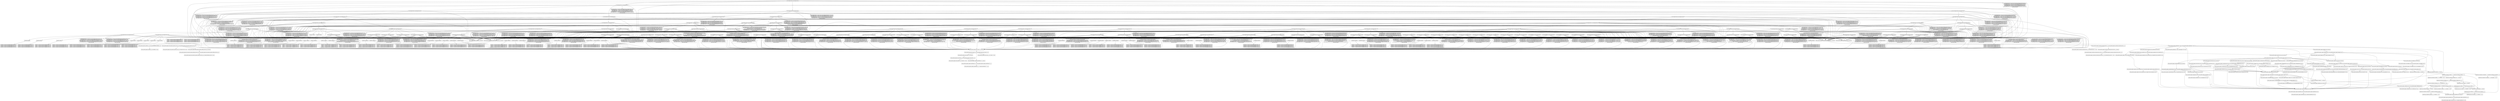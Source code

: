 digraph mygraph {
  node [shape=box];
"//androidAppModule0:androidAppModule0"
"//androidAppModule0:androidAppModule0" -> "//androidAppModule1:androidAppModule1"
"//androidAppModule0:androidAppModule0" -> "//androidAppModule3:androidAppModule3"
"//androidAppModule0:androidAppModule0" -> "//androidAppModule2:androidAppModule2"
"//androidAppModule0:androidAppModule0" -> "@com_android_support_appcompat_v7_28_0_0//aar:aar"
"//androidAppModule0:androidAppModule0" -> "@com_android_support_constraint_constraint_layout_1_1_3//aar:aar"
"//androidAppModule0:androidAppModule0" -> "@com_android_support_multidex_1_0_3//aar:aar"
"//androidAppModule0:androidAppModule0" -> "@com_android_support_test_runner_1_0_2//aar:aar"
"//androidAppModule0:androidAppModule0" -> "//androidAppModule0:src/main/res/drawable/androidappmodule0image3.png\n//androidAppModule0:src/main/res/layout/androidappmodule0activity_main8.xml\n//androidAppModule0:src/main/java/com/androidAppModule0/Activity5.java\n//androidAppModule0:src/main/res/drawable/androidappmodule0image0.png\n//androidAppModule0:src/main/java/com/androidAppModule0/Activity8.java\n//androidAppModule0:src/main/res/layout/androidappmodule0activity_main4.xml\n...and 36 more items"
"//androidAppModule0:androidAppModule0" -> "@com_android_support_test_espresso_espresso_core_3_0_2//aar:aar"
"//androidAppModule0:src/main/res/drawable/androidappmodule0image3.png\n//androidAppModule0:src/main/res/layout/androidappmodule0activity_main8.xml\n//androidAppModule0:src/main/java/com/androidAppModule0/Activity5.java\n//androidAppModule0:src/main/res/drawable/androidappmodule0image0.png\n//androidAppModule0:src/main/java/com/androidAppModule0/Activity8.java\n//androidAppModule0:src/main/res/layout/androidappmodule0activity_main4.xml\n...and 36 more items"
"//androidAppModule2:androidAppModule2"
"//androidAppModule2:androidAppModule2" -> "//androidAppModule2:src/main/res/drawable/androidappmodule2image3.png\n//androidAppModule2:src/main/java/com/androidAppModule2/Activity3.java\n//androidAppModule2:src/main/res/layout/androidappmodule2activity_main5.xml\n//androidAppModule2:src/main/res/layout/androidappmodule2activity_main2.xml\n//androidAppModule2:src/main/res/layout/androidappmodule2activity_main4.xml\n//androidAppModule2:src/main/res/drawable/androidappmodule2image9.png\n...and 36 more items"
"//androidAppModule2:androidAppModule2" -> "//androidAppModule6:androidAppModule6"
"//androidAppModule2:androidAppModule2" -> "@com_android_support_test_espresso_espresso_core_3_0_2//aar:aar"
"//androidAppModule2:androidAppModule2" -> "@com_android_support_test_runner_1_0_2//aar:aar"
"//androidAppModule2:androidAppModule2" -> "@com_android_support_multidex_1_0_3//aar:aar"
"//androidAppModule2:androidAppModule2" -> "@com_android_support_appcompat_v7_28_0_0//aar:aar"
"//androidAppModule2:androidAppModule2" -> "//androidAppModule7:androidAppModule7"
"//androidAppModule2:androidAppModule2" -> "@com_android_support_constraint_constraint_layout_1_1_3//aar:aar"
"//androidAppModule7:androidAppModule7"
"//androidAppModule7:androidAppModule7" -> "@com_android_support_constraint_constraint_layout_1_1_3//aar:aar"
"//androidAppModule7:androidAppModule7" -> "//androidAppModule7:src/main/res/drawable/androidappmodule7image13.png\n//androidAppModule7:src/main/res/layout/androidappmodule7activity_main2.xml\n//androidAppModule7:src/main/java/androidAppModule7packageJava0/Foo0.java\n//androidAppModule7:src/main/res/drawable/androidappmodule7image2.png\n//androidAppModule7:src/main/res/layout/androidappmodule7activity_main1.xml\n//androidAppModule7:src/main/res/drawable/androidappmodule7image3.png\n...and 36 more items"
"//androidAppModule7:androidAppModule7" -> "@com_android_support_test_espresso_espresso_core_3_0_2//aar:aar"
"//androidAppModule7:androidAppModule7" -> "@com_android_support_test_runner_1_0_2//aar:aar"
"//androidAppModule7:androidAppModule7" -> "@com_android_support_multidex_1_0_3//aar:aar"
"//androidAppModule7:androidAppModule7" -> "@com_android_support_appcompat_v7_28_0_0//aar:aar"
"//androidAppModule7:androidAppModule7" -> "//androidAppModule13:androidAppModule13"
"//androidAppModule7:androidAppModule7" -> "//androidAppModule14:androidAppModule14"
"//androidAppModule14:androidAppModule14"
"//androidAppModule14:androidAppModule14" -> "//androidAppModule14:src/main/res/drawable/androidappmodule14image10.png\n//androidAppModule14:src/main/res/layout/androidappmodule14activity_main0.xml\n//androidAppModule14:src/main/res/drawable/androidappmodule14image4.png\n//androidAppModule14:src/main/res/drawable/androidappmodule14image11.png\n//androidAppModule14:src/main/java/com/androidAppModule14/Activity3.java\n//androidAppModule14:src/main/res/layout/androidappmodule14activity_main4.xml\n...and 36 more items"
"//androidAppModule14:androidAppModule14" -> "@com_android_support_test_espresso_espresso_core_3_0_2//aar:aar"
"//androidAppModule14:androidAppModule14" -> "@com_android_support_test_runner_1_0_2//aar:aar"
"//androidAppModule14:androidAppModule14" -> "@com_android_support_multidex_1_0_3//aar:aar"
"//androidAppModule14:androidAppModule14" -> "@com_android_support_constraint_constraint_layout_1_1_3//aar:aar"
"//androidAppModule14:androidAppModule14" -> "@com_android_support_appcompat_v7_28_0_0//aar:aar"
"//androidAppModule14:androidAppModule14" -> "//androidAppModule36:androidAppModule36"
"//androidAppModule36:androidAppModule36"
"//androidAppModule36:androidAppModule36" -> "//androidAppModule36:src/main/res/layout/androidappmodule36activity_main7.xml\n//androidAppModule36:src/main/res/drawable/androidappmodule36image12.png\n//androidAppModule36:src/main/res/drawable/androidappmodule36image14.png\n//androidAppModule36:src/main/res/drawable/androidappmodule36image13.png\n//androidAppModule36:src/main/res/layout/androidappmodule36activity_main5.xml\n//androidAppModule36:src/main/res/drawable/androidappmodule36image4.png\n...and 36 more items"
"//androidAppModule36:androidAppModule36" -> "@com_android_support_test_espresso_espresso_core_3_0_2//aar:aar"
"//androidAppModule36:androidAppModule36" -> "@com_android_support_test_runner_1_0_2//aar:aar"
"//androidAppModule36:androidAppModule36" -> "@com_android_support_multidex_1_0_3//aar:aar"
"//androidAppModule36:androidAppModule36" -> "@com_android_support_constraint_constraint_layout_1_1_3//aar:aar"
"//androidAppModule36:androidAppModule36" -> "@com_android_support_appcompat_v7_28_0_0//aar:aar"
"//androidAppModule36:androidAppModule36" -> "//androidAppModule91:androidAppModule91"
"//androidAppModule36:src/main/res/layout/androidappmodule36activity_main7.xml\n//androidAppModule36:src/main/res/drawable/androidappmodule36image12.png\n//androidAppModule36:src/main/res/drawable/androidappmodule36image14.png\n//androidAppModule36:src/main/res/drawable/androidappmodule36image13.png\n//androidAppModule36:src/main/res/layout/androidappmodule36activity_main5.xml\n//androidAppModule36:src/main/res/drawable/androidappmodule36image4.png\n...and 36 more items"
"//androidAppModule14:src/main/res/drawable/androidappmodule14image10.png\n//androidAppModule14:src/main/res/layout/androidappmodule14activity_main0.xml\n//androidAppModule14:src/main/res/drawable/androidappmodule14image4.png\n//androidAppModule14:src/main/res/drawable/androidappmodule14image11.png\n//androidAppModule14:src/main/java/com/androidAppModule14/Activity3.java\n//androidAppModule14:src/main/res/layout/androidappmodule14activity_main4.xml\n...and 36 more items"
"//androidAppModule13:androidAppModule13"
"//androidAppModule13:androidAppModule13" -> "@com_android_support_appcompat_v7_28_0_0//aar:aar"
"//androidAppModule13:androidAppModule13" -> "//androidAppModule35:androidAppModule35"
"//androidAppModule13:androidAppModule13" -> "@com_android_support_multidex_1_0_3//aar:aar"
"//androidAppModule13:androidAppModule13" -> "//androidAppModule13:src/main/res/drawable/androidappmodule13image14.png\n//androidAppModule13:src/main/res/drawable/androidappmodule13image4.png\n//androidAppModule13:src/main/java/com/androidAppModule13/Activity0.java\n//androidAppModule13:src/main/res/layout/androidappmodule13activity_main5.xml\n//androidAppModule13:src/main/AndroidManifest.xml\n//androidAppModule13:src/main/res/layout/androidappmodule13activity_main6.xml\n...and 36 more items"
"//androidAppModule13:androidAppModule13" -> "@com_android_support_constraint_constraint_layout_1_1_3//aar:aar"
"//androidAppModule13:androidAppModule13" -> "@com_android_support_test_espresso_espresso_core_3_0_2//aar:aar"
"//androidAppModule13:androidAppModule13" -> "@com_android_support_test_runner_1_0_2//aar:aar"
"//androidAppModule13:src/main/res/drawable/androidappmodule13image14.png\n//androidAppModule13:src/main/res/drawable/androidappmodule13image4.png\n//androidAppModule13:src/main/java/com/androidAppModule13/Activity0.java\n//androidAppModule13:src/main/res/layout/androidappmodule13activity_main5.xml\n//androidAppModule13:src/main/AndroidManifest.xml\n//androidAppModule13:src/main/res/layout/androidappmodule13activity_main6.xml\n...and 36 more items"
"//androidAppModule35:androidAppModule35"
"//androidAppModule35:androidAppModule35" -> "//androidAppModule35:src/main/res/drawable/androidappmodule35image14.png\n//androidAppModule35:src/main/res/layout/androidappmodule35activity_main5.xml\n//androidAppModule35:src/main/res/layout/androidappmodule35activity_main9.xml\n//androidAppModule35:src/main/res/layout/androidappmodule35activity_main3.xml\n//androidAppModule35:src/main/java/com/androidAppModule35/Activity4.java\n//androidAppModule35:src/main/res/layout/androidappmodule35activity_main0.xml\n...and 36 more items"
"//androidAppModule35:androidAppModule35" -> "@com_android_support_test_espresso_espresso_core_3_0_2//aar:aar"
"//androidAppModule35:androidAppModule35" -> "@com_android_support_multidex_1_0_3//aar:aar"
"//androidAppModule35:androidAppModule35" -> "@com_android_support_test_runner_1_0_2//aar:aar"
"//androidAppModule35:androidAppModule35" -> "@com_android_support_constraint_constraint_layout_1_1_3//aar:aar"
"//androidAppModule35:androidAppModule35" -> "@com_android_support_appcompat_v7_28_0_0//aar:aar"
"//androidAppModule35:androidAppModule35" -> "//androidAppModule90:androidAppModule90"
"//androidAppModule35:androidAppModule35" -> "//androidAppModule89:androidAppModule89"
"//androidAppModule89:androidAppModule89"
"//androidAppModule89:androidAppModule89" -> "//androidAppModule89:src/main/java/com/androidAppModule89/Activity9.java\n//androidAppModule89:src/main/java/androidAppModule89packageJava0/Foo1.java\n//androidAppModule89:src/main/java/com/androidAppModule89/Activity7.java\n//androidAppModule89:src/main/res/layout/androidappmodule89activity_main4.xml\n//androidAppModule89:src/main/res/layout/androidappmodule89activity_main0.xml\n//androidAppModule89:src/main/res/drawable/androidappmodule89image0.png\n...and 36 more items"
"//androidAppModule89:androidAppModule89" -> "@com_android_support_test_espresso_espresso_core_3_0_2//aar:aar"
"//androidAppModule89:androidAppModule89" -> "@com_android_support_test_runner_1_0_2//aar:aar"
"//androidAppModule89:androidAppModule89" -> "@com_android_support_multidex_1_0_3//aar:aar"
"//androidAppModule89:androidAppModule89" -> "@com_android_support_constraint_constraint_layout_1_1_3//aar:aar"
"//androidAppModule89:androidAppModule89" -> "@com_android_support_appcompat_v7_28_0_0//aar:aar"
"//androidAppModule89:src/main/java/com/androidAppModule89/Activity9.java\n//androidAppModule89:src/main/java/androidAppModule89packageJava0/Foo1.java\n//androidAppModule89:src/main/java/com/androidAppModule89/Activity7.java\n//androidAppModule89:src/main/res/layout/androidappmodule89activity_main4.xml\n//androidAppModule89:src/main/res/layout/androidappmodule89activity_main0.xml\n//androidAppModule89:src/main/res/drawable/androidappmodule89image0.png\n...and 36 more items"
"//androidAppModule90:androidAppModule90"
"//androidAppModule90:androidAppModule90" -> "@com_android_support_test_runner_1_0_2//aar:aar"
"//androidAppModule90:androidAppModule90" -> "//androidAppModule90:src/main/java/com/androidAppModule90/Activity7.java\n//androidAppModule90:src/main/res/values/strings.xml\n//androidAppModule90:src/main/java/com/androidAppModule90/Activity0.java\n//androidAppModule90:src/main/java/com/androidAppModule90/Activity2.java\n//androidAppModule90:src/main/res/drawable/androidappmodule90image4.png\n//androidAppModule90:src/main/res/layout/androidappmodule90activity_main7.xml\n...and 36 more items"
"//androidAppModule90:androidAppModule90" -> "@com_android_support_test_espresso_espresso_core_3_0_2//aar:aar"
"//androidAppModule90:androidAppModule90" -> "@com_android_support_multidex_1_0_3//aar:aar"
"//androidAppModule90:androidAppModule90" -> "@com_android_support_constraint_constraint_layout_1_1_3//aar:aar"
"//androidAppModule90:androidAppModule90" -> "@com_android_support_appcompat_v7_28_0_0//aar:aar"
"//androidAppModule90:src/main/java/com/androidAppModule90/Activity7.java\n//androidAppModule90:src/main/res/values/strings.xml\n//androidAppModule90:src/main/java/com/androidAppModule90/Activity0.java\n//androidAppModule90:src/main/java/com/androidAppModule90/Activity2.java\n//androidAppModule90:src/main/res/drawable/androidappmodule90image4.png\n//androidAppModule90:src/main/res/layout/androidappmodule90activity_main7.xml\n...and 36 more items"
"//androidAppModule35:src/main/res/drawable/androidappmodule35image14.png\n//androidAppModule35:src/main/res/layout/androidappmodule35activity_main5.xml\n//androidAppModule35:src/main/res/layout/androidappmodule35activity_main9.xml\n//androidAppModule35:src/main/res/layout/androidappmodule35activity_main3.xml\n//androidAppModule35:src/main/java/com/androidAppModule35/Activity4.java\n//androidAppModule35:src/main/res/layout/androidappmodule35activity_main0.xml\n...and 36 more items"
"//androidAppModule7:src/main/res/drawable/androidappmodule7image13.png\n//androidAppModule7:src/main/res/layout/androidappmodule7activity_main2.xml\n//androidAppModule7:src/main/java/androidAppModule7packageJava0/Foo0.java\n//androidAppModule7:src/main/res/drawable/androidappmodule7image2.png\n//androidAppModule7:src/main/res/layout/androidappmodule7activity_main1.xml\n//androidAppModule7:src/main/res/drawable/androidappmodule7image3.png\n...and 36 more items"
"//androidAppModule6:androidAppModule6"
"//androidAppModule6:androidAppModule6" -> "//androidAppModule6:src/main/java/androidAppModule6packageJava0/Foo2.java\n//androidAppModule6:src/main/java/androidAppModule6packageJava0/Foo0.java\n//androidAppModule6:src/main/res/layout/androidappmodule6activity_main7.xml\n//androidAppModule6:src/main/res/drawable/androidappmodule6image10.png\n//androidAppModule6:src/main/java/com/androidAppModule6/Activity2.java\n//androidAppModule6:src/main/res/drawable/androidappmodule6image3.png\n...and 36 more items"
"//androidAppModule6:androidAppModule6" -> "@com_android_support_multidex_1_0_3//aar:aar"
"//androidAppModule6:androidAppModule6" -> "@com_android_support_test_espresso_espresso_core_3_0_2//aar:aar"
"//androidAppModule6:androidAppModule6" -> "@com_android_support_appcompat_v7_28_0_0//aar:aar"
"//androidAppModule6:androidAppModule6" -> "@com_android_support_constraint_constraint_layout_1_1_3//aar:aar"
"//androidAppModule6:androidAppModule6" -> "@com_android_support_test_runner_1_0_2//aar:aar"
"//androidAppModule6:androidAppModule6" -> "//androidAppModule12:androidAppModule12"
"//androidAppModule12:androidAppModule12"
"//androidAppModule12:androidAppModule12" -> "//androidAppModule28:androidAppModule28"
"//androidAppModule12:androidAppModule12" -> "//androidAppModule33:androidAppModule33"
"//androidAppModule12:androidAppModule12" -> "@com_android_support_constraint_constraint_layout_1_1_3//aar:aar"
"//androidAppModule12:androidAppModule12" -> "//androidAppModule12:src/main/java/com/androidAppModule12/Activity9.java\n//androidAppModule12:src/main/java/com/androidAppModule12/Activity4.java\n//androidAppModule12:src/main/java/com/androidAppModule12/Activity1.java\n//androidAppModule12:src/main/res/layout/androidappmodule12activity_main6.xml\n//androidAppModule12:src/main/res/drawable/androidappmodule12image2.png\n//androidAppModule12:src/main/res/layout/androidappmodule12activity_main2.xml\n...and 36 more items"
"//androidAppModule12:androidAppModule12" -> "@com_android_support_test_espresso_espresso_core_3_0_2//aar:aar"
"//androidAppModule12:androidAppModule12" -> "@com_android_support_test_runner_1_0_2//aar:aar"
"//androidAppModule12:androidAppModule12" -> "@com_android_support_multidex_1_0_3//aar:aar"
"//androidAppModule12:androidAppModule12" -> "@com_android_support_appcompat_v7_28_0_0//aar:aar"
"//androidAppModule12:androidAppModule12" -> "//androidAppModule25:androidAppModule25"
"//androidAppModule12:androidAppModule12" -> "//androidAppModule29:androidAppModule29"
"//androidAppModule12:androidAppModule12" -> "//androidAppModule32:androidAppModule32"
"//androidAppModule12:androidAppModule12" -> "//androidAppModule31:androidAppModule31"
"//androidAppModule12:androidAppModule12" -> "//androidAppModule27:androidAppModule27"
"//androidAppModule12:androidAppModule12" -> "//androidAppModule26:androidAppModule26"
"//androidAppModule12:androidAppModule12" -> "//androidAppModule30:androidAppModule30"
"//androidAppModule12:androidAppModule12" -> "//androidAppModule34:androidAppModule34"
"//androidAppModule12:androidAppModule12" -> "//androidAppModule24:androidAppModule24"
"//androidAppModule24:androidAppModule24"
"//androidAppModule24:androidAppModule24" -> "@com_android_support_multidex_1_0_3//aar:aar"
"//androidAppModule24:androidAppModule24" -> "//androidAppModule24:src/main/java/androidAppModule24packageJava0/Foo0.java\n//androidAppModule24:src/main/res/drawable/androidappmodule24image1.png\n//androidAppModule24:src/main/java/androidAppModule24packageJava0/Foo2.java\n//androidAppModule24:src/main/java/com/androidAppModule24/Activity4.java\n//androidAppModule24:src/main/res/values/strings.xml\n//androidAppModule24:src/main/res/layout/androidappmodule24activity_main9.xml\n...and 36 more items"
"//androidAppModule24:androidAppModule24" -> "@com_android_support_test_espresso_espresso_core_3_0_2//aar:aar"
"//androidAppModule24:androidAppModule24" -> "@com_android_support_test_runner_1_0_2//aar:aar"
"//androidAppModule24:androidAppModule24" -> "@com_android_support_constraint_constraint_layout_1_1_3//aar:aar"
"//androidAppModule24:androidAppModule24" -> "@com_android_support_appcompat_v7_28_0_0//aar:aar"
"//androidAppModule24:androidAppModule24" -> "//androidAppModule51:androidAppModule51"
"//androidAppModule51:androidAppModule51"
"//androidAppModule51:androidAppModule51" -> "@com_android_support_test_runner_1_0_2//aar:aar"
"//androidAppModule51:androidAppModule51" -> "//androidAppModule51:src/main/res/layout/androidappmodule51activity_main8.xml\n//androidAppModule51:src/main/res/drawable/androidappmodule51image3.png\n//androidAppModule51:src/main/res/drawable/androidappmodule51image8.png\n//androidAppModule51:src/main/res/layout/androidappmodule51activity_main7.xml\n//androidAppModule51:src/main/res/drawable/androidappmodule51image9.png\n//androidAppModule51:src/main/res/layout/androidappmodule51activity_main1.xml\n...and 36 more items"
"//androidAppModule51:androidAppModule51" -> "@com_android_support_test_espresso_espresso_core_3_0_2//aar:aar"
"//androidAppModule51:androidAppModule51" -> "@com_android_support_multidex_1_0_3//aar:aar"
"//androidAppModule51:androidAppModule51" -> "@com_android_support_constraint_constraint_layout_1_1_3//aar:aar"
"//androidAppModule51:androidAppModule51" -> "@com_android_support_appcompat_v7_28_0_0//aar:aar"
"//androidAppModule51:androidAppModule51" -> "//module31:module31"
"//module31:module31"
"//module31:module31" -> "//module31:src/main/java/module31packageJava0/Foo3.java\n//module31:src/main/java/module31packageJava0/Foo0.java\n//module31:src/main/java/module31packageJava0/Foo4.java\n//module31:src/main/java/module31packageJava0/Foo1.java\n//module31:src/main/java/module31packageJava0/Foo2.java"
"//androidAppModule51:src/main/res/layout/androidappmodule51activity_main8.xml\n//androidAppModule51:src/main/res/drawable/androidappmodule51image3.png\n//androidAppModule51:src/main/res/drawable/androidappmodule51image8.png\n//androidAppModule51:src/main/res/layout/androidappmodule51activity_main7.xml\n//androidAppModule51:src/main/res/drawable/androidappmodule51image9.png\n//androidAppModule51:src/main/res/layout/androidappmodule51activity_main1.xml\n...and 36 more items"
"//androidAppModule30:androidAppModule30"
"//androidAppModule30:androidAppModule30" -> "//androidAppModule80:androidAppModule80"
"//androidAppModule30:androidAppModule30" -> "//androidAppModule30:src/main/res/layout/androidappmodule30activity_main5.xml\n//androidAppModule30:src/main/res/drawable/androidappmodule30image13.png\n//androidAppModule30:src/main/java/androidAppModule30packageJava0/Foo0.java\n//androidAppModule30:src/main/res/layout/androidappmodule30activity_main8.xml\n//androidAppModule30:src/main/res/values/strings.xml\n//androidAppModule30:src/main/java/com/androidAppModule30/Activity0.java\n...and 36 more items"
"//androidAppModule30:androidAppModule30" -> "@com_android_support_test_espresso_espresso_core_3_0_2//aar:aar"
"//androidAppModule30:androidAppModule30" -> "@com_android_support_test_runner_1_0_2//aar:aar"
"//androidAppModule30:androidAppModule30" -> "@com_android_support_multidex_1_0_3//aar:aar"
"//androidAppModule30:androidAppModule30" -> "@com_android_support_constraint_constraint_layout_1_1_3//aar:aar"
"//androidAppModule30:androidAppModule30" -> "@com_android_support_appcompat_v7_28_0_0//aar:aar"
"//androidAppModule30:androidAppModule30" -> "//androidAppModule81:androidAppModule81"
"//androidAppModule30:androidAppModule30" -> "//androidAppModule76:androidAppModule76"
"//androidAppModule30:androidAppModule30" -> "//androidAppModule75:androidAppModule75"
"//androidAppModule30:androidAppModule30" -> "//androidAppModule77:androidAppModule77"
"//androidAppModule30:androidAppModule30" -> "//androidAppModule79:androidAppModule79"
"//androidAppModule30:androidAppModule30" -> "//androidAppModule78:androidAppModule78"
"//androidAppModule30:androidAppModule30" -> "//androidAppModule73:androidAppModule73"
"//androidAppModule30:androidAppModule30" -> "//androidAppModule70:androidAppModule70"
"//androidAppModule30:androidAppModule30" -> "//androidAppModule74:androidAppModule74"
"//androidAppModule30:androidAppModule30" -> "//androidAppModule69:androidAppModule69"
"//androidAppModule30:androidAppModule30" -> "//androidAppModule71:androidAppModule71"
"//androidAppModule30:androidAppModule30" -> "//androidAppModule72:androidAppModule72"
"//androidAppModule72:androidAppModule72"
"//androidAppModule72:androidAppModule72" -> "@com_android_support_multidex_1_0_3//aar:aar"
"//androidAppModule72:androidAppModule72" -> "//androidAppModule72:src/main/res/drawable/androidappmodule72image3.png\n//androidAppModule72:src/main/res/layout/androidappmodule72activity_main0.xml\n//androidAppModule72:src/main/java/com/androidAppModule72/Activity7.java\n//androidAppModule72:src/main/res/layout/androidappmodule72activity_main3.xml\n//androidAppModule72:src/main/res/drawable/androidappmodule72image4.png\n//androidAppModule72:src/main/java/com/androidAppModule72/Activity0.java\n...and 36 more items"
"//androidAppModule72:androidAppModule72" -> "@com_android_support_test_espresso_espresso_core_3_0_2//aar:aar"
"//androidAppModule72:androidAppModule72" -> "@com_android_support_test_runner_1_0_2//aar:aar"
"//androidAppModule72:androidAppModule72" -> "@com_android_support_constraint_constraint_layout_1_1_3//aar:aar"
"//androidAppModule72:androidAppModule72" -> "@com_android_support_appcompat_v7_28_0_0//aar:aar"
"//androidAppModule72:src/main/res/drawable/androidappmodule72image3.png\n//androidAppModule72:src/main/res/layout/androidappmodule72activity_main0.xml\n//androidAppModule72:src/main/java/com/androidAppModule72/Activity7.java\n//androidAppModule72:src/main/res/layout/androidappmodule72activity_main3.xml\n//androidAppModule72:src/main/res/drawable/androidappmodule72image4.png\n//androidAppModule72:src/main/java/com/androidAppModule72/Activity0.java\n...and 36 more items"
"//androidAppModule71:androidAppModule71"
"//androidAppModule71:androidAppModule71" -> "@com_android_support_constraint_constraint_layout_1_1_3//aar:aar"
"//androidAppModule71:androidAppModule71" -> "//androidAppModule71:src/main/java/com/androidAppModule71/Activity8.java\n//androidAppModule71:src/main/res/values/strings.xml\n//androidAppModule71:src/main/res/layout/androidappmodule71activity_main7.xml\n//androidAppModule71:src/main/java/com/androidAppModule71/Activity5.java\n//androidAppModule71:src/main/java/androidAppModule71packageJava0/Foo4.java\n//androidAppModule71:src/main/res/drawable/androidappmodule71image6.png\n...and 36 more items"
"//androidAppModule71:androidAppModule71" -> "@com_android_support_test_espresso_espresso_core_3_0_2//aar:aar"
"//androidAppModule71:androidAppModule71" -> "@com_android_support_test_runner_1_0_2//aar:aar"
"//androidAppModule71:androidAppModule71" -> "@com_android_support_multidex_1_0_3//aar:aar"
"//androidAppModule71:androidAppModule71" -> "@com_android_support_appcompat_v7_28_0_0//aar:aar"
"//androidAppModule71:src/main/java/com/androidAppModule71/Activity8.java\n//androidAppModule71:src/main/res/values/strings.xml\n//androidAppModule71:src/main/res/layout/androidappmodule71activity_main7.xml\n//androidAppModule71:src/main/java/com/androidAppModule71/Activity5.java\n//androidAppModule71:src/main/java/androidAppModule71packageJava0/Foo4.java\n//androidAppModule71:src/main/res/drawable/androidappmodule71image6.png\n...and 36 more items"
"//androidAppModule69:androidAppModule69"
"//androidAppModule69:androidAppModule69" -> "//androidAppModule69:src/main/res/layout/androidappmodule69activity_main2.xml\n//androidAppModule69:src/main/java/androidAppModule69packageJava0/Foo1.java\n//androidAppModule69:src/main/res/drawable/androidappmodule69image8.png\n//androidAppModule69:src/main/java/com/androidAppModule69/Activity3.java\n//androidAppModule69:src/main/res/drawable/androidappmodule69image9.png\n//androidAppModule69:src/main/java/com/androidAppModule69/Activity2.java\n...and 36 more items"
"//androidAppModule69:androidAppModule69" -> "@com_android_support_test_espresso_espresso_core_3_0_2//aar:aar"
"//androidAppModule69:androidAppModule69" -> "@com_android_support_test_runner_1_0_2//aar:aar"
"//androidAppModule69:androidAppModule69" -> "@com_android_support_multidex_1_0_3//aar:aar"
"//androidAppModule69:androidAppModule69" -> "@com_android_support_constraint_constraint_layout_1_1_3//aar:aar"
"//androidAppModule69:androidAppModule69" -> "@com_android_support_appcompat_v7_28_0_0//aar:aar"
"//androidAppModule69:src/main/res/layout/androidappmodule69activity_main2.xml\n//androidAppModule69:src/main/java/androidAppModule69packageJava0/Foo1.java\n//androidAppModule69:src/main/res/drawable/androidappmodule69image8.png\n//androidAppModule69:src/main/java/com/androidAppModule69/Activity3.java\n//androidAppModule69:src/main/res/drawable/androidappmodule69image9.png\n//androidAppModule69:src/main/java/com/androidAppModule69/Activity2.java\n...and 36 more items"
"//androidAppModule74:androidAppModule74"
"//androidAppModule74:androidAppModule74" -> "//androidAppModule74:src/main/res/layout/androidappmodule74activity_main3.xml\n//androidAppModule74:src/main/res/layout/androidappmodule74activity_main8.xml\n//androidAppModule74:src/main/java/com/androidAppModule74/Activity3.java\n//androidAppModule74:src/main/java/com/androidAppModule74/Activity5.java\n//androidAppModule74:src/main/res/values/strings.xml\n//androidAppModule74:src/main/res/layout/androidappmodule74activity_main4.xml\n...and 36 more items"
"//androidAppModule74:androidAppModule74" -> "@com_android_support_test_espresso_espresso_core_3_0_2//aar:aar"
"//androidAppModule74:androidAppModule74" -> "@com_android_support_test_runner_1_0_2//aar:aar"
"//androidAppModule74:androidAppModule74" -> "@com_android_support_multidex_1_0_3//aar:aar"
"//androidAppModule74:androidAppModule74" -> "@com_android_support_constraint_constraint_layout_1_1_3//aar:aar"
"//androidAppModule74:androidAppModule74" -> "@com_android_support_appcompat_v7_28_0_0//aar:aar"
"//androidAppModule74:src/main/res/layout/androidappmodule74activity_main3.xml\n//androidAppModule74:src/main/res/layout/androidappmodule74activity_main8.xml\n//androidAppModule74:src/main/java/com/androidAppModule74/Activity3.java\n//androidAppModule74:src/main/java/com/androidAppModule74/Activity5.java\n//androidAppModule74:src/main/res/values/strings.xml\n//androidAppModule74:src/main/res/layout/androidappmodule74activity_main4.xml\n...and 36 more items"
"//androidAppModule70:androidAppModule70"
"//androidAppModule70:androidAppModule70" -> "//androidAppModule70:src/main/res/layout/androidappmodule70activity_main6.xml\n//androidAppModule70:src/main/java/androidAppModule70packageJava0/Foo1.java\n//androidAppModule70:src/main/java/com/androidAppModule70/Activity0.java\n//androidAppModule70:src/main/res/layout/androidappmodule70activity_main2.xml\n//androidAppModule70:src/main/AndroidManifest.xml\n//androidAppModule70:src/main/java/androidAppModule70packageJava0/Foo3.java\n...and 36 more items"
"//androidAppModule70:androidAppModule70" -> "@com_android_support_test_espresso_espresso_core_3_0_2//aar:aar"
"//androidAppModule70:androidAppModule70" -> "@com_android_support_test_runner_1_0_2//aar:aar"
"//androidAppModule70:androidAppModule70" -> "@com_android_support_multidex_1_0_3//aar:aar"
"//androidAppModule70:androidAppModule70" -> "@com_android_support_constraint_constraint_layout_1_1_3//aar:aar"
"//androidAppModule70:androidAppModule70" -> "@com_android_support_appcompat_v7_28_0_0//aar:aar"
"//androidAppModule70:src/main/res/layout/androidappmodule70activity_main6.xml\n//androidAppModule70:src/main/java/androidAppModule70packageJava0/Foo1.java\n//androidAppModule70:src/main/java/com/androidAppModule70/Activity0.java\n//androidAppModule70:src/main/res/layout/androidappmodule70activity_main2.xml\n//androidAppModule70:src/main/AndroidManifest.xml\n//androidAppModule70:src/main/java/androidAppModule70packageJava0/Foo3.java\n...and 36 more items"
"//androidAppModule73:androidAppModule73"
"//androidAppModule73:androidAppModule73" -> "//androidAppModule73:src/main/res/values/strings.xml\n//androidAppModule73:src/main/res/layout/androidappmodule73activity_main7.xml\n//androidAppModule73:src/main/java/com/androidAppModule73/Activity0.java\n//androidAppModule73:src/main/java/com/androidAppModule73/Activity1.java\n//androidAppModule73:src/main/res/layout/androidappmodule73activity_main8.xml\n//androidAppModule73:src/main/res/layout/androidappmodule73activity_main1.xml\n...and 36 more items"
"//androidAppModule73:androidAppModule73" -> "@com_android_support_test_espresso_espresso_core_3_0_2//aar:aar"
"//androidAppModule73:androidAppModule73" -> "@com_android_support_test_runner_1_0_2//aar:aar"
"//androidAppModule73:androidAppModule73" -> "@com_android_support_multidex_1_0_3//aar:aar"
"//androidAppModule73:androidAppModule73" -> "@com_android_support_constraint_constraint_layout_1_1_3//aar:aar"
"//androidAppModule73:androidAppModule73" -> "@com_android_support_appcompat_v7_28_0_0//aar:aar"
"//androidAppModule77:androidAppModule77"
"//androidAppModule77:androidAppModule77" -> "@com_android_support_appcompat_v7_28_0_0//aar:aar"
"//androidAppModule77:androidAppModule77" -> "//androidAppModule77:src/main/res/drawable/androidappmodule77image9.png\n//androidAppModule77:src/main/java/com/androidAppModule77/Activity3.java\n//androidAppModule77:src/main/res/layout/androidappmodule77activity_main6.xml\n//androidAppModule77:src/main/java/com/androidAppModule77/Activity1.java\n//androidAppModule77:src/main/java/com/androidAppModule77/Activity8.java\n//androidAppModule77:src/main/res/layout/androidappmodule77activity_main9.xml\n...and 36 more items"
"//androidAppModule77:androidAppModule77" -> "@com_android_support_test_espresso_espresso_core_3_0_2//aar:aar"
"//androidAppModule77:androidAppModule77" -> "@com_android_support_test_runner_1_0_2//aar:aar"
"//androidAppModule77:androidAppModule77" -> "@com_android_support_multidex_1_0_3//aar:aar"
"//androidAppModule77:androidAppModule77" -> "@com_android_support_constraint_constraint_layout_1_1_3//aar:aar"
"//androidAppModule77:src/main/res/drawable/androidappmodule77image9.png\n//androidAppModule77:src/main/java/com/androidAppModule77/Activity3.java\n//androidAppModule77:src/main/res/layout/androidappmodule77activity_main6.xml\n//androidAppModule77:src/main/java/com/androidAppModule77/Activity1.java\n//androidAppModule77:src/main/java/com/androidAppModule77/Activity8.java\n//androidAppModule77:src/main/res/layout/androidappmodule77activity_main9.xml\n...and 36 more items"
"//androidAppModule75:androidAppModule75"
"//androidAppModule75:androidAppModule75" -> "@com_android_support_test_espresso_espresso_core_3_0_2//aar:aar"
"//androidAppModule75:androidAppModule75" -> "//androidAppModule75:src/main/java/com/androidAppModule75/Activity8.java\n//androidAppModule75:src/main/res/layout/androidappmodule75activity_main1.xml\n//androidAppModule75:src/main/res/drawable/androidappmodule75image7.png\n//androidAppModule75:src/main/res/layout/androidappmodule75activity_main3.xml\n//androidAppModule75:src/main/java/androidAppModule75packageJava0/Foo1.java\n//androidAppModule75:src/main/res/drawable/androidappmodule75image3.png\n...and 36 more items"
"//androidAppModule75:androidAppModule75" -> "@com_android_support_test_runner_1_0_2//aar:aar"
"//androidAppModule75:androidAppModule75" -> "@com_android_support_multidex_1_0_3//aar:aar"
"//androidAppModule75:androidAppModule75" -> "@com_android_support_constraint_constraint_layout_1_1_3//aar:aar"
"//androidAppModule75:androidAppModule75" -> "@com_android_support_appcompat_v7_28_0_0//aar:aar"
"//androidAppModule76:androidAppModule76"
"//androidAppModule76:androidAppModule76" -> "@com_android_support_appcompat_v7_28_0_0//aar:aar"
"//androidAppModule76:androidAppModule76" -> "//androidAppModule76:src/main/java/com/androidAppModule76/Activity0.java\n//androidAppModule76:src/main/res/drawable/androidappmodule76image0.png\n//androidAppModule76:src/main/res/drawable/androidappmodule76image10.png\n//androidAppModule76:src/main/java/androidAppModule76packageJava0/Foo2.java\n//androidAppModule76:src/main/res/drawable/androidappmodule76image1.png\n//androidAppModule76:src/main/res/layout/androidappmodule76activity_main1.xml\n...and 36 more items"
"//androidAppModule76:androidAppModule76" -> "@com_android_support_test_espresso_espresso_core_3_0_2//aar:aar"
"//androidAppModule76:androidAppModule76" -> "@com_android_support_test_runner_1_0_2//aar:aar"
"//androidAppModule76:androidAppModule76" -> "@com_android_support_multidex_1_0_3//aar:aar"
"//androidAppModule76:androidAppModule76" -> "@com_android_support_constraint_constraint_layout_1_1_3//aar:aar"
"//androidAppModule76:src/main/java/com/androidAppModule76/Activity0.java\n//androidAppModule76:src/main/res/drawable/androidappmodule76image0.png\n//androidAppModule76:src/main/res/drawable/androidappmodule76image10.png\n//androidAppModule76:src/main/java/androidAppModule76packageJava0/Foo2.java\n//androidAppModule76:src/main/res/drawable/androidappmodule76image1.png\n//androidAppModule76:src/main/res/layout/androidappmodule76activity_main1.xml\n...and 36 more items"
"//androidAppModule81:androidAppModule81"
"//androidAppModule81:androidAppModule81" -> "//androidAppModule81:src/main/res/drawable/androidappmodule81image2.png\n//androidAppModule81:src/main/res/layout/androidappmodule81activity_main5.xml\n//androidAppModule81:src/main/res/layout/androidappmodule81activity_main1.xml\n//androidAppModule81:src/main/java/androidAppModule81packageJava0/Foo3.java\n//androidAppModule81:src/main/java/com/androidAppModule81/Activity9.java\n//androidAppModule81:src/main/java/androidAppModule81packageJava0/Foo1.java\n...and 36 more items"
"//androidAppModule81:androidAppModule81" -> "@com_android_support_test_espresso_espresso_core_3_0_2//aar:aar"
"//androidAppModule81:androidAppModule81" -> "@com_android_support_test_runner_1_0_2//aar:aar"
"//androidAppModule81:androidAppModule81" -> "@com_android_support_multidex_1_0_3//aar:aar"
"//androidAppModule81:androidAppModule81" -> "@com_android_support_constraint_constraint_layout_1_1_3//aar:aar"
"//androidAppModule81:androidAppModule81" -> "@com_android_support_appcompat_v7_28_0_0//aar:aar"
"//androidAppModule81:src/main/res/drawable/androidappmodule81image2.png\n//androidAppModule81:src/main/res/layout/androidappmodule81activity_main5.xml\n//androidAppModule81:src/main/res/layout/androidappmodule81activity_main1.xml\n//androidAppModule81:src/main/java/androidAppModule81packageJava0/Foo3.java\n//androidAppModule81:src/main/java/com/androidAppModule81/Activity9.java\n//androidAppModule81:src/main/java/androidAppModule81packageJava0/Foo1.java\n...and 36 more items"
"//androidAppModule30:src/main/res/layout/androidappmodule30activity_main5.xml\n//androidAppModule30:src/main/res/drawable/androidappmodule30image13.png\n//androidAppModule30:src/main/java/androidAppModule30packageJava0/Foo0.java\n//androidAppModule30:src/main/res/layout/androidappmodule30activity_main8.xml\n//androidAppModule30:src/main/res/values/strings.xml\n//androidAppModule30:src/main/java/com/androidAppModule30/Activity0.java\n...and 36 more items"
"//androidAppModule80:androidAppModule80"
"//androidAppModule80:androidAppModule80" -> "//androidAppModule80:src/main/res/layout/androidappmodule80activity_main2.xml\n//androidAppModule80:src/main/res/drawable/androidappmodule80image13.png\n//androidAppModule80:src/main/res/drawable/androidappmodule80image4.png\n//androidAppModule80:src/main/java/com/androidAppModule80/Activity1.java\n//androidAppModule80:src/main/java/androidAppModule80packageJava0/Foo2.java\n//androidAppModule80:src/main/res/drawable/androidappmodule80image8.png\n...and 36 more items"
"//androidAppModule80:androidAppModule80" -> "@com_android_support_test_espresso_espresso_core_3_0_2//aar:aar"
"//androidAppModule80:androidAppModule80" -> "@com_android_support_test_runner_1_0_2//aar:aar"
"//androidAppModule80:androidAppModule80" -> "@com_android_support_multidex_1_0_3//aar:aar"
"//androidAppModule80:androidAppModule80" -> "@com_android_support_constraint_constraint_layout_1_1_3//aar:aar"
"//androidAppModule80:androidAppModule80" -> "@com_android_support_appcompat_v7_28_0_0//aar:aar"
"//androidAppModule80:src/main/res/layout/androidappmodule80activity_main2.xml\n//androidAppModule80:src/main/res/drawable/androidappmodule80image13.png\n//androidAppModule80:src/main/res/drawable/androidappmodule80image4.png\n//androidAppModule80:src/main/java/com/androidAppModule80/Activity1.java\n//androidAppModule80:src/main/java/androidAppModule80packageJava0/Foo2.java\n//androidAppModule80:src/main/res/drawable/androidappmodule80image8.png\n...and 36 more items"
"//androidAppModule27:androidAppModule27"
"//androidAppModule27:androidAppModule27" -> "@com_android_support_appcompat_v7_28_0_0//aar:aar"
"//androidAppModule27:androidAppModule27" -> "@com_android_support_test_espresso_espresso_core_3_0_2//aar:aar"
"//androidAppModule27:androidAppModule27" -> "//androidAppModule27:src/main/java/com/androidAppModule27/Activity9.java\n//androidAppModule27:src/main/java/com/androidAppModule27/Activity6.java\n//androidAppModule27:src/main/java/com/androidAppModule27/Activity3.java\n//androidAppModule27:src/main/res/drawable/androidappmodule27image13.png\n//androidAppModule27:src/main/java/androidAppModule27packageJava0/Foo1.java\n//androidAppModule27:src/main/res/drawable/androidappmodule27image5.png\n...and 36 more items"
"//androidAppModule27:androidAppModule27" -> "@com_android_support_test_runner_1_0_2//aar:aar"
"//androidAppModule27:androidAppModule27" -> "@com_android_support_multidex_1_0_3//aar:aar"
"//androidAppModule27:androidAppModule27" -> "@com_android_support_constraint_constraint_layout_1_1_3//aar:aar"
"//androidAppModule27:androidAppModule27" -> "//androidAppModule56:androidAppModule56"
"//androidAppModule27:androidAppModule27" -> "//androidAppModule57:androidAppModule57"
"//androidAppModule57:androidAppModule57"
"//androidAppModule57:androidAppModule57" -> "//androidAppModule57:src/main/res/drawable/androidappmodule57image5.png\n//androidAppModule57:src/main/res/layout/androidappmodule57activity_main6.xml\n//androidAppModule57:src/main/res/drawable/androidappmodule57image14.png\n//androidAppModule57:src/main/java/com/androidAppModule57/Activity2.java\n//androidAppModule57:src/main/AndroidManifest.xml\n//androidAppModule57:src/main/res/drawable/androidappmodule57image4.png\n...and 36 more items"
"//androidAppModule57:androidAppModule57" -> "@com_android_support_test_espresso_espresso_core_3_0_2//aar:aar"
"//androidAppModule57:androidAppModule57" -> "@com_android_support_test_runner_1_0_2//aar:aar"
"//androidAppModule57:androidAppModule57" -> "@com_android_support_multidex_1_0_3//aar:aar"
"//androidAppModule57:androidAppModule57" -> "@com_android_support_constraint_constraint_layout_1_1_3//aar:aar"
"//androidAppModule57:androidAppModule57" -> "@com_android_support_appcompat_v7_28_0_0//aar:aar"
"//androidAppModule57:androidAppModule57" -> "//module45:module45"
"//androidAppModule57:androidAppModule57" -> "//module44:module44"
"//androidAppModule57:androidAppModule57" -> "//module43:module43"
"//module43:module43"
"//module43:module43" -> "//module43:src/main/java/module43packageJava0/Foo4.java\n//module43:src/main/java/module43packageJava0/Foo1.java\n//module43:src/main/java/module43packageJava0/Foo3.java\n//module43:src/main/java/module43packageJava0/Foo0.java\n//module43:src/main/java/module43packageJava0/Foo2.java"
"//module43:src/main/java/module43packageJava0/Foo4.java\n//module43:src/main/java/module43packageJava0/Foo1.java\n//module43:src/main/java/module43packageJava0/Foo3.java\n//module43:src/main/java/module43packageJava0/Foo0.java\n//module43:src/main/java/module43packageJava0/Foo2.java"
"//module44:module44"
"//module44:module44" -> "//module44:src/main/java/module44packageJava0/Foo0.java\n//module44:src/main/java/module44packageJava0/Foo1.java\n//module44:src/main/java/module44packageJava0/Foo4.java\n//module44:src/main/java/module44packageJava0/Foo2.java\n//module44:src/main/java/module44packageJava0/Foo3.java"
"//module44:src/main/java/module44packageJava0/Foo0.java\n//module44:src/main/java/module44packageJava0/Foo1.java\n//module44:src/main/java/module44packageJava0/Foo4.java\n//module44:src/main/java/module44packageJava0/Foo2.java\n//module44:src/main/java/module44packageJava0/Foo3.java"
"//module45:module45"
"//module45:module45" -> "//module45:src/main/java/module45packageJava0/Foo4.java\n//module45:src/main/java/module45packageJava0/Foo2.java\n//module45:src/main/java/module45packageJava0/Foo0.java\n//module45:src/main/java/module45packageJava0/Foo3.java\n//module45:src/main/java/module45packageJava0/Foo1.java"
"//module45:src/main/java/module45packageJava0/Foo4.java\n//module45:src/main/java/module45packageJava0/Foo2.java\n//module45:src/main/java/module45packageJava0/Foo0.java\n//module45:src/main/java/module45packageJava0/Foo3.java\n//module45:src/main/java/module45packageJava0/Foo1.java"
"//androidAppModule57:src/main/res/drawable/androidappmodule57image5.png\n//androidAppModule57:src/main/res/layout/androidappmodule57activity_main6.xml\n//androidAppModule57:src/main/res/drawable/androidappmodule57image14.png\n//androidAppModule57:src/main/java/com/androidAppModule57/Activity2.java\n//androidAppModule57:src/main/AndroidManifest.xml\n//androidAppModule57:src/main/res/drawable/androidappmodule57image4.png\n...and 36 more items"
"//androidAppModule56:androidAppModule56"
"//androidAppModule56:androidAppModule56" -> "//androidAppModule56:src/main/java/com/androidAppModule56/Activity1.java\n//androidAppModule56:src/main/java/com/androidAppModule56/Activity5.java\n//androidAppModule56:src/main/res/layout/androidappmodule56activity_main0.xml\n//androidAppModule56:src/main/java/com/androidAppModule56/Activity9.java\n//androidAppModule56:src/main/res/drawable/androidappmodule56image14.png\n//androidAppModule56:src/main/res/drawable/androidappmodule56image3.png\n...and 36 more items"
"//androidAppModule56:androidAppModule56" -> "@com_android_support_test_espresso_espresso_core_3_0_2//aar:aar"
"//androidAppModule56:androidAppModule56" -> "@com_android_support_test_runner_1_0_2//aar:aar"
"//androidAppModule56:androidAppModule56" -> "@com_android_support_multidex_1_0_3//aar:aar"
"//androidAppModule56:androidAppModule56" -> "@com_android_support_constraint_constraint_layout_1_1_3//aar:aar"
"//androidAppModule56:androidAppModule56" -> "@com_android_support_appcompat_v7_28_0_0//aar:aar"
"//androidAppModule56:androidAppModule56" -> "//module41:module41"
"//androidAppModule56:androidAppModule56" -> "//module42:module42"
"//module42:module42"
"//module42:module42" -> "//module42:src/main/java/module42packageJava0/Foo1.java\n//module42:src/main/java/module42packageJava0/Foo0.java\n//module42:src/main/java/module42packageJava0/Foo2.java\n//module42:src/main/java/module42packageJava0/Foo3.java\n//module42:src/main/java/module42packageJava0/Foo4.java"
"//module41:module41"
"//module41:module41" -> "//module41:src/main/java/module41packageJava0/Foo4.java\n//module41:src/main/java/module41packageJava0/Foo3.java\n//module41:src/main/java/module41packageJava0/Foo1.java\n//module41:src/main/java/module41packageJava0/Foo2.java\n//module41:src/main/java/module41packageJava0/Foo0.java"
"//module41:src/main/java/module41packageJava0/Foo4.java\n//module41:src/main/java/module41packageJava0/Foo3.java\n//module41:src/main/java/module41packageJava0/Foo1.java\n//module41:src/main/java/module41packageJava0/Foo2.java\n//module41:src/main/java/module41packageJava0/Foo0.java"
"//androidAppModule56:src/main/java/com/androidAppModule56/Activity1.java\n//androidAppModule56:src/main/java/com/androidAppModule56/Activity5.java\n//androidAppModule56:src/main/res/layout/androidappmodule56activity_main0.xml\n//androidAppModule56:src/main/java/com/androidAppModule56/Activity9.java\n//androidAppModule56:src/main/res/drawable/androidappmodule56image14.png\n//androidAppModule56:src/main/res/drawable/androidappmodule56image3.png\n...and 36 more items"
"//androidAppModule27:src/main/java/com/androidAppModule27/Activity9.java\n//androidAppModule27:src/main/java/com/androidAppModule27/Activity6.java\n//androidAppModule27:src/main/java/com/androidAppModule27/Activity3.java\n//androidAppModule27:src/main/res/drawable/androidappmodule27image13.png\n//androidAppModule27:src/main/java/androidAppModule27packageJava0/Foo1.java\n//androidAppModule27:src/main/res/drawable/androidappmodule27image5.png\n...and 36 more items"
"//androidAppModule31:androidAppModule31"
"//androidAppModule31:androidAppModule31" -> "//androidAppModule31:src/main/res/drawable/androidappmodule31image3.png\n//androidAppModule31:src/main/java/com/androidAppModule31/Activity3.java\n//androidAppModule31:src/main/java/androidAppModule31packageJava0/Foo1.java\n//androidAppModule31:src/main/java/com/androidAppModule31/Activity4.java\n//androidAppModule31:src/main/res/layout/androidappmodule31activity_main5.xml\n//androidAppModule31:src/main/res/drawable/androidappmodule31image7.png\n...and 36 more items"
"//androidAppModule31:androidAppModule31" -> "@com_android_support_test_espresso_espresso_core_3_0_2//aar:aar"
"//androidAppModule31:androidAppModule31" -> "@com_android_support_test_runner_1_0_2//aar:aar"
"//androidAppModule31:androidAppModule31" -> "@com_android_support_multidex_1_0_3//aar:aar"
"//androidAppModule31:androidAppModule31" -> "@com_android_support_constraint_constraint_layout_1_1_3//aar:aar"
"//androidAppModule31:androidAppModule31" -> "@com_android_support_appcompat_v7_28_0_0//aar:aar"
"//androidAppModule31:androidAppModule31" -> "//androidAppModule82:androidAppModule82"
"//androidAppModule31:androidAppModule31" -> "//androidAppModule83:androidAppModule83"
"//androidAppModule83:androidAppModule83"
"//androidAppModule83:androidAppModule83" -> "//androidAppModule83:src/main/res/drawable/androidappmodule83image6.png\n//androidAppModule83:src/main/java/com/androidAppModule83/Activity2.java\n//androidAppModule83:src/main/res/drawable/androidappmodule83image3.png\n//androidAppModule83:src/main/res/drawable/androidappmodule83image0.png\n//androidAppModule83:src/main/res/drawable/androidappmodule83image8.png\n//androidAppModule83:src/main/java/com/androidAppModule83/Activity6.java\n...and 36 more items"
"//androidAppModule83:androidAppModule83" -> "@com_android_support_test_espresso_espresso_core_3_0_2//aar:aar"
"//androidAppModule83:androidAppModule83" -> "@com_android_support_test_runner_1_0_2//aar:aar"
"//androidAppModule83:androidAppModule83" -> "@com_android_support_multidex_1_0_3//aar:aar"
"//androidAppModule83:androidAppModule83" -> "@com_android_support_constraint_constraint_layout_1_1_3//aar:aar"
"//androidAppModule83:androidAppModule83" -> "@com_android_support_appcompat_v7_28_0_0//aar:aar"
"//androidAppModule83:src/main/res/drawable/androidappmodule83image6.png\n//androidAppModule83:src/main/java/com/androidAppModule83/Activity2.java\n//androidAppModule83:src/main/res/drawable/androidappmodule83image3.png\n//androidAppModule83:src/main/res/drawable/androidappmodule83image0.png\n//androidAppModule83:src/main/res/drawable/androidappmodule83image8.png\n//androidAppModule83:src/main/java/com/androidAppModule83/Activity6.java\n...and 36 more items"
"//androidAppModule82:androidAppModule82"
"//androidAppModule82:androidAppModule82" -> "//androidAppModule82:src/main/res/drawable/androidappmodule82image3.png\n//androidAppModule82:src/main/res/drawable/androidappmodule82image7.png\n//androidAppModule82:src/main/java/androidAppModule82packageJava0/Foo3.java\n//androidAppModule82:src/main/res/drawable/androidappmodule82image8.png\n//androidAppModule82:src/main/res/drawable/androidappmodule82image6.png\n//androidAppModule82:src/main/res/layout/androidappmodule82activity_main0.xml\n...and 36 more items"
"//androidAppModule82:androidAppModule82" -> "@com_android_support_test_espresso_espresso_core_3_0_2//aar:aar"
"//androidAppModule82:androidAppModule82" -> "@com_android_support_test_runner_1_0_2//aar:aar"
"//androidAppModule82:androidAppModule82" -> "@com_android_support_multidex_1_0_3//aar:aar"
"//androidAppModule82:androidAppModule82" -> "@com_android_support_constraint_constraint_layout_1_1_3//aar:aar"
"//androidAppModule82:androidAppModule82" -> "@com_android_support_appcompat_v7_28_0_0//aar:aar"
"//androidAppModule82:src/main/res/drawable/androidappmodule82image3.png\n//androidAppModule82:src/main/res/drawable/androidappmodule82image7.png\n//androidAppModule82:src/main/java/androidAppModule82packageJava0/Foo3.java\n//androidAppModule82:src/main/res/drawable/androidappmodule82image8.png\n//androidAppModule82:src/main/res/drawable/androidappmodule82image6.png\n//androidAppModule82:src/main/res/layout/androidappmodule82activity_main0.xml\n...and 36 more items"
"//androidAppModule29:androidAppModule29"
"//androidAppModule29:androidAppModule29" -> "@com_android_support_constraint_constraint_layout_1_1_3//aar:aar"
"//androidAppModule29:androidAppModule29" -> "//androidAppModule29:src/main/res/drawable/androidappmodule29image3.png\n//androidAppModule29:src/main/java/com/androidAppModule29/Activity0.java\n//androidAppModule29:src/main/java/androidAppModule29packageJava0/Foo2.java\n//androidAppModule29:src/main/res/drawable/androidappmodule29image4.png\n//androidAppModule29:src/main/res/drawable/androidappmodule29image1.png\n//androidAppModule29:src/main/java/com/androidAppModule29/Activity3.java\n...and 36 more items"
"//androidAppModule29:androidAppModule29" -> "@com_android_support_test_espresso_espresso_core_3_0_2//aar:aar"
"//androidAppModule29:androidAppModule29" -> "@com_android_support_test_runner_1_0_2//aar:aar"
"//androidAppModule29:androidAppModule29" -> "@com_android_support_multidex_1_0_3//aar:aar"
"//androidAppModule29:androidAppModule29" -> "@com_android_support_appcompat_v7_28_0_0//aar:aar"
"//androidAppModule29:androidAppModule29" -> "//androidAppModule66:androidAppModule66"
"//androidAppModule29:androidAppModule29" -> "//androidAppModule67:androidAppModule67"
"//androidAppModule29:androidAppModule29" -> "//androidAppModule64:androidAppModule64"
"//androidAppModule29:androidAppModule29" -> "//androidAppModule68:androidAppModule68"
"//androidAppModule29:androidAppModule29" -> "//androidAppModule65:androidAppModule65"
"//androidAppModule65:androidAppModule65"
"//androidAppModule65:androidAppModule65" -> "//androidAppModule65:src/main/java/androidAppModule65packageJava0/Foo1.java\n//androidAppModule65:src/main/java/com/androidAppModule65/Activity0.java\n//androidAppModule65:src/main/res/layout/androidappmodule65activity_main1.xml\n//androidAppModule65:src/main/java/com/androidAppModule65/Activity8.java\n//androidAppModule65:src/main/res/layout/androidappmodule65activity_main8.xml\n//androidAppModule65:src/main/res/drawable/androidappmodule65image4.png\n...and 36 more items"
"//androidAppModule65:androidAppModule65" -> "@com_android_support_test_espresso_espresso_core_3_0_2//aar:aar"
"//androidAppModule65:androidAppModule65" -> "@com_android_support_test_runner_1_0_2//aar:aar"
"//androidAppModule65:androidAppModule65" -> "@com_android_support_multidex_1_0_3//aar:aar"
"//androidAppModule65:androidAppModule65" -> "@com_android_support_constraint_constraint_layout_1_1_3//aar:aar"
"//androidAppModule65:androidAppModule65" -> "@com_android_support_appcompat_v7_28_0_0//aar:aar"
"//androidAppModule65:src/main/java/androidAppModule65packageJava0/Foo1.java\n//androidAppModule65:src/main/java/com/androidAppModule65/Activity0.java\n//androidAppModule65:src/main/res/layout/androidappmodule65activity_main1.xml\n//androidAppModule65:src/main/java/com/androidAppModule65/Activity8.java\n//androidAppModule65:src/main/res/layout/androidappmodule65activity_main8.xml\n//androidAppModule65:src/main/res/drawable/androidappmodule65image4.png\n...and 36 more items"
"//androidAppModule68:androidAppModule68"
"//androidAppModule68:androidAppModule68" -> "//androidAppModule68:src/main/res/drawable/androidappmodule68image6.png\n//androidAppModule68:src/main/java/androidAppModule68packageJava0/Foo3.java\n//androidAppModule68:src/main/res/drawable/androidappmodule68image12.png\n//androidAppModule68:src/main/res/drawable/androidappmodule68image8.png\n//androidAppModule68:src/main/res/layout/androidappmodule68activity_main1.xml\n//androidAppModule68:src/main/res/layout/androidappmodule68activity_main5.xml\n...and 36 more items"
"//androidAppModule68:androidAppModule68" -> "@com_android_support_test_espresso_espresso_core_3_0_2//aar:aar"
"//androidAppModule68:androidAppModule68" -> "@com_android_support_test_runner_1_0_2//aar:aar"
"//androidAppModule68:androidAppModule68" -> "@com_android_support_multidex_1_0_3//aar:aar"
"//androidAppModule68:androidAppModule68" -> "@com_android_support_constraint_constraint_layout_1_1_3//aar:aar"
"//androidAppModule68:androidAppModule68" -> "@com_android_support_appcompat_v7_28_0_0//aar:aar"
"//androidAppModule68:src/main/res/drawable/androidappmodule68image6.png\n//androidAppModule68:src/main/java/androidAppModule68packageJava0/Foo3.java\n//androidAppModule68:src/main/res/drawable/androidappmodule68image12.png\n//androidAppModule68:src/main/res/drawable/androidappmodule68image8.png\n//androidAppModule68:src/main/res/layout/androidappmodule68activity_main1.xml\n//androidAppModule68:src/main/res/layout/androidappmodule68activity_main5.xml\n...and 36 more items"
"//androidAppModule64:androidAppModule64"
"//androidAppModule64:androidAppModule64" -> "//androidAppModule64:src/main/AndroidManifest.xml\n//androidAppModule64:src/main/java/com/androidAppModule64/Activity3.java\n//androidAppModule64:src/main/java/com/androidAppModule64/Activity9.java\n//androidAppModule64:src/main/java/com/androidAppModule64/Activity5.java\n//androidAppModule64:src/main/res/drawable/androidappmodule64image4.png\n//androidAppModule64:src/main/res/drawable/androidappmodule64image10.png\n...and 36 more items"
"//androidAppModule64:androidAppModule64" -> "@com_android_support_test_espresso_espresso_core_3_0_2//aar:aar"
"//androidAppModule64:androidAppModule64" -> "@com_android_support_test_runner_1_0_2//aar:aar"
"//androidAppModule64:androidAppModule64" -> "@com_android_support_multidex_1_0_3//aar:aar"
"//androidAppModule64:androidAppModule64" -> "@com_android_support_constraint_constraint_layout_1_1_3//aar:aar"
"//androidAppModule64:androidAppModule64" -> "@com_android_support_appcompat_v7_28_0_0//aar:aar"
"//androidAppModule64:src/main/AndroidManifest.xml\n//androidAppModule64:src/main/java/com/androidAppModule64/Activity3.java\n//androidAppModule64:src/main/java/com/androidAppModule64/Activity9.java\n//androidAppModule64:src/main/java/com/androidAppModule64/Activity5.java\n//androidAppModule64:src/main/res/drawable/androidappmodule64image4.png\n//androidAppModule64:src/main/res/drawable/androidappmodule64image10.png\n...and 36 more items"
"//androidAppModule67:androidAppModule67"
"//androidAppModule67:androidAppModule67" -> "//androidAppModule67:src/main/res/drawable/androidappmodule67image14.png\n//androidAppModule67:src/main/res/layout/androidappmodule67activity_main7.xml\n//androidAppModule67:src/main/res/drawable/androidappmodule67image10.png\n//androidAppModule67:src/main/AndroidManifest.xml\n//androidAppModule67:src/main/java/com/androidAppModule67/Activity9.java\n//androidAppModule67:src/main/java/com/androidAppModule67/Activity7.java\n...and 36 more items"
"//androidAppModule67:androidAppModule67" -> "@com_android_support_test_espresso_espresso_core_3_0_2//aar:aar"
"//androidAppModule67:androidAppModule67" -> "@com_android_support_test_runner_1_0_2//aar:aar"
"//androidAppModule67:androidAppModule67" -> "@com_android_support_multidex_1_0_3//aar:aar"
"//androidAppModule67:androidAppModule67" -> "@com_android_support_constraint_constraint_layout_1_1_3//aar:aar"
"//androidAppModule67:androidAppModule67" -> "@com_android_support_appcompat_v7_28_0_0//aar:aar"
"//androidAppModule67:src/main/res/drawable/androidappmodule67image14.png\n//androidAppModule67:src/main/res/layout/androidappmodule67activity_main7.xml\n//androidAppModule67:src/main/res/drawable/androidappmodule67image10.png\n//androidAppModule67:src/main/AndroidManifest.xml\n//androidAppModule67:src/main/java/com/androidAppModule67/Activity9.java\n//androidAppModule67:src/main/java/com/androidAppModule67/Activity7.java\n...and 36 more items"
"//androidAppModule66:androidAppModule66"
"//androidAppModule66:androidAppModule66" -> "//androidAppModule66:src/main/res/drawable/androidappmodule66image1.png\n//androidAppModule66:src/main/res/layout/androidappmodule66activity_main9.xml\n//androidAppModule66:src/main/java/com/androidAppModule66/Activity5.java\n//androidAppModule66:src/main/java/com/androidAppModule66/Activity6.java\n//androidAppModule66:src/main/res/drawable/androidappmodule66image14.png\n//androidAppModule66:src/main/res/drawable/androidappmodule66image5.png\n...and 36 more items"
"//androidAppModule66:androidAppModule66" -> "@com_android_support_test_espresso_espresso_core_3_0_2//aar:aar"
"//androidAppModule66:androidAppModule66" -> "@com_android_support_test_runner_1_0_2//aar:aar"
"//androidAppModule66:androidAppModule66" -> "@com_android_support_multidex_1_0_3//aar:aar"
"//androidAppModule66:androidAppModule66" -> "@com_android_support_constraint_constraint_layout_1_1_3//aar:aar"
"//androidAppModule66:androidAppModule66" -> "@com_android_support_appcompat_v7_28_0_0//aar:aar"
"//androidAppModule66:src/main/res/drawable/androidappmodule66image1.png\n//androidAppModule66:src/main/res/layout/androidappmodule66activity_main9.xml\n//androidAppModule66:src/main/java/com/androidAppModule66/Activity5.java\n//androidAppModule66:src/main/java/com/androidAppModule66/Activity6.java\n//androidAppModule66:src/main/res/drawable/androidappmodule66image14.png\n//androidAppModule66:src/main/res/drawable/androidappmodule66image5.png\n...and 36 more items"
"//androidAppModule29:src/main/res/drawable/androidappmodule29image3.png\n//androidAppModule29:src/main/java/com/androidAppModule29/Activity0.java\n//androidAppModule29:src/main/java/androidAppModule29packageJava0/Foo2.java\n//androidAppModule29:src/main/res/drawable/androidappmodule29image4.png\n//androidAppModule29:src/main/res/drawable/androidappmodule29image1.png\n//androidAppModule29:src/main/java/com/androidAppModule29/Activity3.java\n...and 36 more items"
"//androidAppModule25:androidAppModule25"
"//androidAppModule25:androidAppModule25" -> "@com_android_support_appcompat_v7_28_0_0//aar:aar"
"//androidAppModule25:androidAppModule25" -> "//androidAppModule25:src/main/java/com/androidAppModule25/Activity1.java\n//androidAppModule25:src/main/res/layout/androidappmodule25activity_main5.xml\n//androidAppModule25:src/main/res/drawable/androidappmodule25image14.png\n//androidAppModule25:src/main/java/com/androidAppModule25/Activity2.java\n//androidAppModule25:src/main/res/drawable/androidappmodule25image5.png\n//androidAppModule25:src/main/java/com/androidAppModule25/Activity4.java\n...and 36 more items"
"//androidAppModule25:androidAppModule25" -> "@com_android_support_test_espresso_espresso_core_3_0_2//aar:aar"
"//androidAppModule25:androidAppModule25" -> "@com_android_support_test_runner_1_0_2//aar:aar"
"//androidAppModule25:androidAppModule25" -> "@com_android_support_multidex_1_0_3//aar:aar"
"//androidAppModule25:androidAppModule25" -> "@com_android_support_constraint_constraint_layout_1_1_3//aar:aar"
"//androidAppModule25:androidAppModule25" -> "//androidAppModule53:androidAppModule53"
"//androidAppModule25:androidAppModule25" -> "//androidAppModule52:androidAppModule52"
"//androidAppModule52:androidAppModule52"
"//androidAppModule52:androidAppModule52" -> "@com_android_support_multidex_1_0_3//aar:aar"
"//androidAppModule52:androidAppModule52" -> "//androidAppModule52:src/main/java/androidAppModule52packageJava0/Foo1.java\n//androidAppModule52:src/main/res/values/strings.xml\n//androidAppModule52:src/main/java/com/androidAppModule52/Activity6.java\n//androidAppModule52:src/main/java/com/androidAppModule52/Activity5.java\n//androidAppModule52:src/main/java/com/androidAppModule52/Activity1.java\n//androidAppModule52:src/main/res/drawable/androidappmodule52image12.png\n...and 36 more items"
"//androidAppModule52:androidAppModule52" -> "@com_android_support_test_espresso_espresso_core_3_0_2//aar:aar"
"//androidAppModule52:androidAppModule52" -> "@com_android_support_test_runner_1_0_2//aar:aar"
"//androidAppModule52:androidAppModule52" -> "@com_android_support_constraint_constraint_layout_1_1_3//aar:aar"
"//androidAppModule52:androidAppModule52" -> "@com_android_support_appcompat_v7_28_0_0//aar:aar"
"//androidAppModule52:androidAppModule52" -> "//module32:module32"
"//androidAppModule52:androidAppModule52" -> "//module33:module33"
"//module32:module32"
"//module32:module32" -> "//module32:src/main/java/module32packageJava0/Foo3.java\n//module32:src/main/java/module32packageJava0/Foo4.java\n//module32:src/main/java/module32packageJava0/Foo1.java\n//module32:src/main/java/module32packageJava0/Foo0.java\n//module32:src/main/java/module32packageJava0/Foo2.java"
"//module32:src/main/java/module32packageJava0/Foo3.java\n//module32:src/main/java/module32packageJava0/Foo4.java\n//module32:src/main/java/module32packageJava0/Foo1.java\n//module32:src/main/java/module32packageJava0/Foo0.java\n//module32:src/main/java/module32packageJava0/Foo2.java"
"//androidAppModule52:src/main/java/androidAppModule52packageJava0/Foo1.java\n//androidAppModule52:src/main/res/values/strings.xml\n//androidAppModule52:src/main/java/com/androidAppModule52/Activity6.java\n//androidAppModule52:src/main/java/com/androidAppModule52/Activity5.java\n//androidAppModule52:src/main/java/com/androidAppModule52/Activity1.java\n//androidAppModule52:src/main/res/drawable/androidappmodule52image12.png\n...and 36 more items"
"//androidAppModule53:androidAppModule53"
"//androidAppModule53:androidAppModule53" -> "//androidAppModule53:src/main/java/androidAppModule53packageJava0/Foo0.java\n//androidAppModule53:src/main/res/values/strings.xml\n//androidAppModule53:src/main/res/drawable/androidappmodule53image6.png\n//androidAppModule53:src/main/java/com/androidAppModule53/Activity5.java\n//androidAppModule53:src/main/res/drawable/androidappmodule53image13.png\n//androidAppModule53:src/main/res/drawable/androidappmodule53image14.png\n...and 36 more items"
"//androidAppModule53:androidAppModule53" -> "@com_android_support_test_espresso_espresso_core_3_0_2//aar:aar"
"//androidAppModule53:androidAppModule53" -> "@com_android_support_test_runner_1_0_2//aar:aar"
"//androidAppModule53:androidAppModule53" -> "@com_android_support_multidex_1_0_3//aar:aar"
"//androidAppModule53:androidAppModule53" -> "@com_android_support_constraint_constraint_layout_1_1_3//aar:aar"
"//androidAppModule53:androidAppModule53" -> "@com_android_support_appcompat_v7_28_0_0//aar:aar"
"//androidAppModule53:androidAppModule53" -> "//module34:module34"
"//androidAppModule53:androidAppModule53" -> "//module38:module38"
"//androidAppModule53:androidAppModule53" -> "//module37:module37"
"//androidAppModule53:androidAppModule53" -> "//module35:module35"
"//androidAppModule53:androidAppModule53" -> "//module36:module36"
"//module36:module36"
"//module36:module36" -> "//module36:src/main/java/module36packageJava0/Foo4.java\n//module36:src/main/java/module36packageJava0/Foo1.java\n//module36:src/main/java/module36packageJava0/Foo2.java\n//module36:src/main/java/module36packageJava0/Foo0.java\n//module36:src/main/java/module36packageJava0/Foo3.java"
"//module36:src/main/java/module36packageJava0/Foo4.java\n//module36:src/main/java/module36packageJava0/Foo1.java\n//module36:src/main/java/module36packageJava0/Foo2.java\n//module36:src/main/java/module36packageJava0/Foo0.java\n//module36:src/main/java/module36packageJava0/Foo3.java"
"//module35:module35"
"//module35:module35" -> "//module35:src/main/java/module35packageJava0/Foo2.java\n//module35:src/main/java/module35packageJava0/Foo1.java\n//module35:src/main/java/module35packageJava0/Foo3.java\n//module35:src/main/java/module35packageJava0/Foo0.java\n//module35:src/main/java/module35packageJava0/Foo4.java"
"//module37:module37"
"//module37:module37" -> "//module37:src/main/java/module37packageJava0/Foo0.java\n//module37:src/main/java/module37packageJava0/Foo4.java\n//module37:src/main/java/module37packageJava0/Foo1.java\n//module37:src/main/java/module37packageJava0/Foo3.java\n//module37:src/main/java/module37packageJava0/Foo2.java"
"//module37:src/main/java/module37packageJava0/Foo0.java\n//module37:src/main/java/module37packageJava0/Foo4.java\n//module37:src/main/java/module37packageJava0/Foo1.java\n//module37:src/main/java/module37packageJava0/Foo3.java\n//module37:src/main/java/module37packageJava0/Foo2.java"
"//module38:module38"
"//module38:module38" -> "//module38:src/main/java/module38packageJava0/Foo2.java\n//module38:src/main/java/module38packageJava0/Foo3.java\n//module38:src/main/java/module38packageJava0/Foo0.java\n//module38:src/main/java/module38packageJava0/Foo4.java\n//module38:src/main/java/module38packageJava0/Foo1.java"
"//module38:src/main/java/module38packageJava0/Foo2.java\n//module38:src/main/java/module38packageJava0/Foo3.java\n//module38:src/main/java/module38packageJava0/Foo0.java\n//module38:src/main/java/module38packageJava0/Foo4.java\n//module38:src/main/java/module38packageJava0/Foo1.java"
"//module34:module34"
"//module34:module34" -> "//module34:src/main/java/module34packageJava0/Foo2.java\n//module34:src/main/java/module34packageJava0/Foo3.java\n//module34:src/main/java/module34packageJava0/Foo0.java\n//module34:src/main/java/module34packageJava0/Foo4.java\n//module34:src/main/java/module34packageJava0/Foo1.java"
"//androidAppModule53:src/main/java/androidAppModule53packageJava0/Foo0.java\n//androidAppModule53:src/main/res/values/strings.xml\n//androidAppModule53:src/main/res/drawable/androidappmodule53image6.png\n//androidAppModule53:src/main/java/com/androidAppModule53/Activity5.java\n//androidAppModule53:src/main/res/drawable/androidappmodule53image13.png\n//androidAppModule53:src/main/res/drawable/androidappmodule53image14.png\n...and 36 more items"
"//androidAppModule25:src/main/java/com/androidAppModule25/Activity1.java\n//androidAppModule25:src/main/res/layout/androidappmodule25activity_main5.xml\n//androidAppModule25:src/main/res/drawable/androidappmodule25image14.png\n//androidAppModule25:src/main/java/com/androidAppModule25/Activity2.java\n//androidAppModule25:src/main/res/drawable/androidappmodule25image5.png\n//androidAppModule25:src/main/java/com/androidAppModule25/Activity4.java\n...and 36 more items"
"//androidAppModule12:src/main/java/com/androidAppModule12/Activity9.java\n//androidAppModule12:src/main/java/com/androidAppModule12/Activity4.java\n//androidAppModule12:src/main/java/com/androidAppModule12/Activity1.java\n//androidAppModule12:src/main/res/layout/androidappmodule12activity_main6.xml\n//androidAppModule12:src/main/res/drawable/androidappmodule12image2.png\n//androidAppModule12:src/main/res/layout/androidappmodule12activity_main2.xml\n...and 36 more items"
"//androidAppModule33:androidAppModule33"
"//androidAppModule33:androidAppModule33" -> "//androidAppModule33:src/main/AndroidManifest.xml\n//androidAppModule33:src/main/res/layout/androidappmodule33activity_main7.xml\n//androidAppModule33:src/main/java/com/androidAppModule33/Activity8.java\n//androidAppModule33:src/main/java/com/androidAppModule33/Activity2.java\n//androidAppModule33:src/main/java/com/androidAppModule33/Activity3.java\n//androidAppModule33:src/main/java/com/androidAppModule33/Activity4.java\n...and 36 more items"
"//androidAppModule33:androidAppModule33" -> "@com_android_support_test_espresso_espresso_core_3_0_2//aar:aar"
"//androidAppModule33:androidAppModule33" -> "@com_android_support_test_runner_1_0_2//aar:aar"
"//androidAppModule33:androidAppModule33" -> "@com_android_support_multidex_1_0_3//aar:aar"
"//androidAppModule33:androidAppModule33" -> "@com_android_support_constraint_constraint_layout_1_1_3//aar:aar"
"//androidAppModule33:androidAppModule33" -> "@com_android_support_appcompat_v7_28_0_0//aar:aar"
"//androidAppModule33:androidAppModule33" -> "//androidAppModule86:androidAppModule86"
"//androidAppModule86:androidAppModule86"
"//androidAppModule86:androidAppModule86" -> "@com_android_support_multidex_1_0_3//aar:aar"
"//androidAppModule86:androidAppModule86" -> "//androidAppModule86:src/main/res/drawable/androidappmodule86image11.png\n//androidAppModule86:src/main/java/com/androidAppModule86/Activity3.java\n//androidAppModule86:src/main/res/layout/androidappmodule86activity_main8.xml\n//androidAppModule86:src/main/java/com/androidAppModule86/Activity2.java\n//androidAppModule86:src/main/res/drawable/androidappmodule86image10.png\n//androidAppModule86:src/main/res/drawable/androidappmodule86image9.png\n...and 36 more items"
"//androidAppModule86:androidAppModule86" -> "@com_android_support_test_espresso_espresso_core_3_0_2//aar:aar"
"//androidAppModule86:androidAppModule86" -> "@com_android_support_test_runner_1_0_2//aar:aar"
"//androidAppModule86:androidAppModule86" -> "@com_android_support_constraint_constraint_layout_1_1_3//aar:aar"
"//androidAppModule86:androidAppModule86" -> "@com_android_support_appcompat_v7_28_0_0//aar:aar"
"//androidAppModule33:src/main/AndroidManifest.xml\n//androidAppModule33:src/main/res/layout/androidappmodule33activity_main7.xml\n//androidAppModule33:src/main/java/com/androidAppModule33/Activity8.java\n//androidAppModule33:src/main/java/com/androidAppModule33/Activity2.java\n//androidAppModule33:src/main/java/com/androidAppModule33/Activity3.java\n//androidAppModule33:src/main/java/com/androidAppModule33/Activity4.java\n...and 36 more items"
"//androidAppModule28:androidAppModule28"
"//androidAppModule28:androidAppModule28" -> "//androidAppModule28:src/main/res/drawable/androidappmodule28image6.png\n//androidAppModule28:src/main/java/com/androidAppModule28/Activity8.java\n//androidAppModule28:src/main/res/layout/androidappmodule28activity_main1.xml\n//androidAppModule28:src/main/res/drawable/androidappmodule28image9.png\n//androidAppModule28:src/main/java/com/androidAppModule28/Activity7.java\n//androidAppModule28:src/main/res/drawable/androidappmodule28image2.png\n...and 36 more items"
"//androidAppModule28:androidAppModule28" -> "@com_android_support_test_espresso_espresso_core_3_0_2//aar:aar"
"//androidAppModule28:androidAppModule28" -> "@com_android_support_test_runner_1_0_2//aar:aar"
"//androidAppModule28:androidAppModule28" -> "@com_android_support_multidex_1_0_3//aar:aar"
"//androidAppModule28:androidAppModule28" -> "@com_android_support_constraint_constraint_layout_1_1_3//aar:aar"
"//androidAppModule28:androidAppModule28" -> "@com_android_support_appcompat_v7_28_0_0//aar:aar"
"//androidAppModule28:androidAppModule28" -> "//androidAppModule60:androidAppModule60"
"//androidAppModule28:androidAppModule28" -> "//androidAppModule63:androidAppModule63"
"//androidAppModule28:androidAppModule28" -> "//androidAppModule58:androidAppModule58"
"//androidAppModule28:androidAppModule28" -> "//androidAppModule62:androidAppModule62"
"//androidAppModule28:androidAppModule28" -> "//androidAppModule59:androidAppModule59"
"//androidAppModule28:androidAppModule28" -> "//androidAppModule61:androidAppModule61"
"//androidAppModule61:androidAppModule61"
"//androidAppModule61:androidAppModule61" -> "//androidAppModule61:src/main/res/drawable/androidappmodule61image14.png\n//androidAppModule61:src/main/res/drawable/androidappmodule61image11.png\n//androidAppModule61:src/main/res/layout/androidappmodule61activity_main8.xml\n//androidAppModule61:src/main/java/com/androidAppModule61/Activity9.java\n//androidAppModule61:src/main/res/drawable/androidappmodule61image8.png\n//androidAppModule61:src/main/res/drawable/androidappmodule61image10.png\n...and 36 more items"
"//androidAppModule61:androidAppModule61" -> "@com_android_support_test_espresso_espresso_core_3_0_2//aar:aar"
"//androidAppModule61:androidAppModule61" -> "@com_android_support_test_runner_1_0_2//aar:aar"
"//androidAppModule61:androidAppModule61" -> "@com_android_support_multidex_1_0_3//aar:aar"
"//androidAppModule61:androidAppModule61" -> "@com_android_support_constraint_constraint_layout_1_1_3//aar:aar"
"//androidAppModule61:androidAppModule61" -> "@com_android_support_appcompat_v7_28_0_0//aar:aar"
"//androidAppModule61:androidAppModule61" -> "//module49:module49"
"//module49:module49"
"//module49:module49" -> "//module49:src/main/java/module49packageJava0/Foo0.java\n//module49:src/main/java/module49packageJava0/Foo1.java\n//module49:src/main/java/module49packageJava0/Foo2.java\n//module49:src/main/java/module49packageJava0/Foo3.java\n//module49:src/main/java/module49packageJava0/Foo4.java"
"//module49:src/main/java/module49packageJava0/Foo0.java\n//module49:src/main/java/module49packageJava0/Foo1.java\n//module49:src/main/java/module49packageJava0/Foo2.java\n//module49:src/main/java/module49packageJava0/Foo3.java\n//module49:src/main/java/module49packageJava0/Foo4.java"
"//androidAppModule62:androidAppModule62"
"//androidAppModule62:androidAppModule62" -> "//androidAppModule62:src/main/res/drawable/androidappmodule62image9.png\n//androidAppModule62:src/main/java/com/androidAppModule62/Activity0.java\n//androidAppModule62:src/main/res/drawable/androidappmodule62image5.png\n//androidAppModule62:src/main/java/com/androidAppModule62/Activity6.java\n//androidAppModule62:src/main/res/drawable/androidappmodule62image11.png\n//androidAppModule62:src/main/java/androidAppModule62packageJava0/Foo3.java\n...and 36 more items"
"//androidAppModule62:androidAppModule62" -> "@com_android_support_test_espresso_espresso_core_3_0_2//aar:aar"
"//androidAppModule62:androidAppModule62" -> "@com_android_support_test_runner_1_0_2//aar:aar"
"//androidAppModule62:androidAppModule62" -> "@com_android_support_multidex_1_0_3//aar:aar"
"//androidAppModule62:androidAppModule62" -> "@com_android_support_constraint_constraint_layout_1_1_3//aar:aar"
"//androidAppModule62:androidAppModule62" -> "@com_android_support_appcompat_v7_28_0_0//aar:aar"
"//androidAppModule62:src/main/res/drawable/androidappmodule62image9.png\n//androidAppModule62:src/main/java/com/androidAppModule62/Activity0.java\n//androidAppModule62:src/main/res/drawable/androidappmodule62image5.png\n//androidAppModule62:src/main/java/com/androidAppModule62/Activity6.java\n//androidAppModule62:src/main/res/drawable/androidappmodule62image11.png\n//androidAppModule62:src/main/java/androidAppModule62packageJava0/Foo3.java\n...and 36 more items"
"//androidAppModule58:androidAppModule58"
"//androidAppModule58:androidAppModule58" -> "//androidAppModule58:src/main/res/drawable/androidappmodule58image6.png\n//androidAppModule58:src/main/res/layout/androidappmodule58activity_main1.xml\n//androidAppModule58:src/main/java/com/androidAppModule58/Activity8.java\n//androidAppModule58:src/main/res/layout/androidappmodule58activity_main4.xml\n//androidAppModule58:src/main/res/drawable/androidappmodule58image7.png\n//androidAppModule58:src/main/res/layout/androidappmodule58activity_main3.xml\n...and 36 more items"
"//androidAppModule58:androidAppModule58" -> "@com_android_support_test_espresso_espresso_core_3_0_2//aar:aar"
"//androidAppModule58:androidAppModule58" -> "@com_android_support_multidex_1_0_3//aar:aar"
"//androidAppModule58:androidAppModule58" -> "@com_android_support_test_runner_1_0_2//aar:aar"
"//androidAppModule58:androidAppModule58" -> "@com_android_support_constraint_constraint_layout_1_1_3//aar:aar"
"//androidAppModule58:androidAppModule58" -> "@com_android_support_appcompat_v7_28_0_0//aar:aar"
"//androidAppModule58:androidAppModule58" -> "//module46:module46"
"//module46:module46"
"//module46:module46" -> "//module46:src/main/java/module46packageJava0/Foo2.java\n//module46:src/main/java/module46packageJava0/Foo0.java\n//module46:src/main/java/module46packageJava0/Foo3.java\n//module46:src/main/java/module46packageJava0/Foo4.java\n//module46:src/main/java/module46packageJava0/Foo1.java"
"//androidAppModule58:src/main/res/drawable/androidappmodule58image6.png\n//androidAppModule58:src/main/res/layout/androidappmodule58activity_main1.xml\n//androidAppModule58:src/main/java/com/androidAppModule58/Activity8.java\n//androidAppModule58:src/main/res/layout/androidappmodule58activity_main4.xml\n//androidAppModule58:src/main/res/drawable/androidappmodule58image7.png\n//androidAppModule58:src/main/res/layout/androidappmodule58activity_main3.xml\n...and 36 more items"
"//androidAppModule63:androidAppModule63"
"//androidAppModule63:androidAppModule63" -> "@com_android_support_constraint_constraint_layout_1_1_3//aar:aar"
"//androidAppModule63:androidAppModule63" -> "@com_android_support_test_espresso_espresso_core_3_0_2//aar:aar"
"//androidAppModule63:androidAppModule63" -> "@com_android_support_appcompat_v7_28_0_0//aar:aar"
"//androidAppModule63:androidAppModule63" -> "@com_android_support_multidex_1_0_3//aar:aar"
"//androidAppModule63:androidAppModule63" -> "@com_android_support_test_runner_1_0_2//aar:aar"
"//androidAppModule63:androidAppModule63" -> "//androidAppModule63:src/main/res/drawable/androidappmodule63image4.png\n//androidAppModule63:src/main/res/drawable/androidappmodule63image9.png\n//androidAppModule63:src/main/res/drawable/androidappmodule63image1.png\n//androidAppModule63:src/main/res/drawable/androidappmodule63image11.png\n//androidAppModule63:src/main/res/values/strings.xml\n//androidAppModule63:src/main/res/layout/androidappmodule63activity_main0.xml\n...and 36 more items"
"//androidAppModule63:src/main/res/drawable/androidappmodule63image4.png\n//androidAppModule63:src/main/res/drawable/androidappmodule63image9.png\n//androidAppModule63:src/main/res/drawable/androidappmodule63image1.png\n//androidAppModule63:src/main/res/drawable/androidappmodule63image11.png\n//androidAppModule63:src/main/res/values/strings.xml\n//androidAppModule63:src/main/res/layout/androidappmodule63activity_main0.xml\n...and 36 more items"
"//androidAppModule60:androidAppModule60"
"//androidAppModule60:androidAppModule60" -> "@com_android_support_multidex_1_0_3//aar:aar"
"//androidAppModule60:androidAppModule60" -> "//androidAppModule60:src/main/res/layout/androidappmodule60activity_main4.xml\n//androidAppModule60:src/main/res/drawable/androidappmodule60image12.png\n//androidAppModule60:src/main/AndroidManifest.xml\n//androidAppModule60:src/main/java/com/androidAppModule60/Activity1.java\n//androidAppModule60:src/main/java/com/androidAppModule60/Activity2.java\n//androidAppModule60:src/main/java/com/androidAppModule60/Activity7.java\n...and 36 more items"
"//androidAppModule60:androidAppModule60" -> "@com_android_support_test_espresso_espresso_core_3_0_2//aar:aar"
"//androidAppModule60:androidAppModule60" -> "@com_android_support_test_runner_1_0_2//aar:aar"
"//androidAppModule60:androidAppModule60" -> "@com_android_support_constraint_constraint_layout_1_1_3//aar:aar"
"//androidAppModule60:androidAppModule60" -> "@com_android_support_appcompat_v7_28_0_0//aar:aar"
"//androidAppModule60:androidAppModule60" -> "//module48:module48"
"//androidAppModule60:src/main/res/layout/androidappmodule60activity_main4.xml\n//androidAppModule60:src/main/res/drawable/androidappmodule60image12.png\n//androidAppModule60:src/main/AndroidManifest.xml\n//androidAppModule60:src/main/java/com/androidAppModule60/Activity1.java\n//androidAppModule60:src/main/java/com/androidAppModule60/Activity2.java\n//androidAppModule60:src/main/java/com/androidAppModule60/Activity7.java\n...and 36 more items"
"//androidAppModule28:src/main/res/drawable/androidappmodule28image6.png\n//androidAppModule28:src/main/java/com/androidAppModule28/Activity8.java\n//androidAppModule28:src/main/res/layout/androidappmodule28activity_main1.xml\n//androidAppModule28:src/main/res/drawable/androidappmodule28image9.png\n//androidAppModule28:src/main/java/com/androidAppModule28/Activity7.java\n//androidAppModule28:src/main/res/drawable/androidappmodule28image2.png\n...and 36 more items"
"//androidAppModule6:src/main/java/androidAppModule6packageJava0/Foo2.java\n//androidAppModule6:src/main/java/androidAppModule6packageJava0/Foo0.java\n//androidAppModule6:src/main/res/layout/androidappmodule6activity_main7.xml\n//androidAppModule6:src/main/res/drawable/androidappmodule6image10.png\n//androidAppModule6:src/main/java/com/androidAppModule6/Activity2.java\n//androidAppModule6:src/main/res/drawable/androidappmodule6image3.png\n...and 36 more items"
"//androidAppModule1:androidAppModule1"
"//androidAppModule1:androidAppModule1" -> "//androidAppModule1:src/main/java/androidAppModule1packageJava0/Foo1.java\n//androidAppModule1:src/main/res/drawable/androidappmodule1image4.png\n//androidAppModule1:src/main/res/drawable/androidappmodule1image9.png\n//androidAppModule1:src/main/java/com/androidAppModule1/Activity3.java\n//androidAppModule1:src/main/java/androidAppModule1packageJava0/Foo0.java\n//androidAppModule1:src/main/res/layout/androidappmodule1activity_main6.xml\n...and 36 more items"
"//androidAppModule1:androidAppModule1" -> "@com_android_support_test_runner_1_0_2//aar:aar"
"//androidAppModule1:androidAppModule1" -> "@com_android_support_test_espresso_espresso_core_3_0_2//aar:aar"
"//androidAppModule1:androidAppModule1" -> "@com_android_support_multidex_1_0_3//aar:aar"
"//androidAppModule1:androidAppModule1" -> "@com_android_support_constraint_constraint_layout_1_1_3//aar:aar"
"//androidAppModule1:androidAppModule1" -> "@com_android_support_appcompat_v7_28_0_0//aar:aar"
"//androidAppModule1:androidAppModule1" -> "//androidAppModule5:androidAppModule5"
"//androidAppModule1:androidAppModule1" -> "//androidAppModule4:androidAppModule4"
"//androidAppModule4:androidAppModule4"
"//androidAppModule4:androidAppModule4" -> "//androidAppModule10:androidAppModule10"
"//androidAppModule4:androidAppModule4" -> "@com_android_support_constraint_constraint_layout_1_1_3//aar:aar"
"//androidAppModule4:androidAppModule4" -> "//androidAppModule4:src/main/res/layout/androidappmodule4activity_main3.xml\n//androidAppModule4:src/main/res/drawable/androidappmodule4image14.png\n//androidAppModule4:src/main/java/com/androidAppModule4/Activity0.java\n//androidAppModule4:src/main/res/layout/androidappmodule4activity_main4.xml\n//androidAppModule4:src/main/java/com/androidAppModule4/Activity4.java\n//androidAppModule4:src/main/java/com/androidAppModule4/Activity5.java\n...and 36 more items"
"//androidAppModule4:androidAppModule4" -> "@com_android_support_test_espresso_espresso_core_3_0_2//aar:aar"
"//androidAppModule4:androidAppModule4" -> "@com_android_support_test_runner_1_0_2//aar:aar"
"//androidAppModule4:androidAppModule4" -> "@com_android_support_multidex_1_0_3//aar:aar"
"//androidAppModule4:androidAppModule4" -> "@com_android_support_appcompat_v7_28_0_0//aar:aar"
"//androidAppModule4:src/main/res/layout/androidappmodule4activity_main3.xml\n//androidAppModule4:src/main/res/drawable/androidappmodule4image14.png\n//androidAppModule4:src/main/java/com/androidAppModule4/Activity0.java\n//androidAppModule4:src/main/res/layout/androidappmodule4activity_main4.xml\n//androidAppModule4:src/main/java/com/androidAppModule4/Activity4.java\n//androidAppModule4:src/main/java/com/androidAppModule4/Activity5.java\n...and 36 more items"
"//androidAppModule1:src/main/java/androidAppModule1packageJava0/Foo1.java\n//androidAppModule1:src/main/res/drawable/androidappmodule1image4.png\n//androidAppModule1:src/main/res/drawable/androidappmodule1image9.png\n//androidAppModule1:src/main/java/com/androidAppModule1/Activity3.java\n//androidAppModule1:src/main/java/androidAppModule1packageJava0/Foo0.java\n//androidAppModule1:src/main/res/layout/androidappmodule1activity_main6.xml\n...and 36 more items"
"//module42:src/main/java/module42packageJava0/Foo1.java\n//module42:src/main/java/module42packageJava0/Foo0.java\n//module42:src/main/java/module42packageJava0/Foo2.java\n//module42:src/main/java/module42packageJava0/Foo3.java\n//module42:src/main/java/module42packageJava0/Foo4.java"
"//module34:src/main/java/module34packageJava0/Foo2.java\n//module34:src/main/java/module34packageJava0/Foo3.java\n//module34:src/main/java/module34packageJava0/Foo0.java\n//module34:src/main/java/module34packageJava0/Foo4.java\n//module34:src/main/java/module34packageJava0/Foo1.java"
"//androidAppModule79:androidAppModule79"
"//androidAppModule79:androidAppModule79" -> "@com_android_support_test_runner_1_0_2//aar:aar"
"//androidAppModule79:androidAppModule79" -> "//androidAppModule79:src/main/res/drawable/androidappmodule79image8.png\n//androidAppModule79:src/main/res/drawable/androidappmodule79image0.png\n//androidAppModule79:src/main/res/layout/androidappmodule79activity_main9.xml\n//androidAppModule79:src/main/java/com/androidAppModule79/Activity5.java\n//androidAppModule79:src/main/res/drawable/androidappmodule79image9.png\n//androidAppModule79:src/main/res/values/strings.xml\n...and 36 more items"
"//androidAppModule79:androidAppModule79" -> "@com_android_support_test_espresso_espresso_core_3_0_2//aar:aar"
"//androidAppModule79:androidAppModule79" -> "@com_android_support_multidex_1_0_3//aar:aar"
"//androidAppModule79:androidAppModule79" -> "@com_android_support_constraint_constraint_layout_1_1_3//aar:aar"
"//androidAppModule79:androidAppModule79" -> "@com_android_support_appcompat_v7_28_0_0//aar:aar"
"//androidAppModule79:src/main/res/drawable/androidappmodule79image8.png\n//androidAppModule79:src/main/res/drawable/androidappmodule79image0.png\n//androidAppModule79:src/main/res/layout/androidappmodule79activity_main9.xml\n//androidAppModule79:src/main/java/com/androidAppModule79/Activity5.java\n//androidAppModule79:src/main/res/drawable/androidappmodule79image9.png\n//androidAppModule79:src/main/res/values/strings.xml\n...and 36 more items"
"//androidAppModule78:androidAppModule78"
"//androidAppModule78:androidAppModule78" -> "@com_android_support_test_runner_1_0_2//aar:aar"
"//androidAppModule78:androidAppModule78" -> "//androidAppModule78:src/main/java/com/androidAppModule78/Activity0.java\n//androidAppModule78:src/main/res/layout/androidappmodule78activity_main1.xml\n//androidAppModule78:src/main/res/drawable/androidappmodule78image12.png\n//androidAppModule78:src/main/java/com/androidAppModule78/Activity4.java\n//androidAppModule78:src/main/java/androidAppModule78packageJava0/Foo4.java\n//androidAppModule78:src/main/res/layout/androidappmodule78activity_main2.xml\n...and 36 more items"
"//androidAppModule78:androidAppModule78" -> "@com_android_support_test_espresso_espresso_core_3_0_2//aar:aar"
"//androidAppModule78:androidAppModule78" -> "@com_android_support_multidex_1_0_3//aar:aar"
"//androidAppModule78:androidAppModule78" -> "@com_android_support_constraint_constraint_layout_1_1_3//aar:aar"
"//androidAppModule78:androidAppModule78" -> "@com_android_support_appcompat_v7_28_0_0//aar:aar"
"//androidAppModule78:src/main/java/com/androidAppModule78/Activity0.java\n//androidAppModule78:src/main/res/layout/androidappmodule78activity_main1.xml\n//androidAppModule78:src/main/res/drawable/androidappmodule78image12.png\n//androidAppModule78:src/main/java/com/androidAppModule78/Activity4.java\n//androidAppModule78:src/main/java/androidAppModule78packageJava0/Foo4.java\n//androidAppModule78:src/main/res/layout/androidappmodule78activity_main2.xml\n...and 36 more items"
"//androidAppModule75:src/main/java/com/androidAppModule75/Activity8.java\n//androidAppModule75:src/main/res/layout/androidappmodule75activity_main1.xml\n//androidAppModule75:src/main/res/drawable/androidappmodule75image7.png\n//androidAppModule75:src/main/res/layout/androidappmodule75activity_main3.xml\n//androidAppModule75:src/main/java/androidAppModule75packageJava0/Foo1.java\n//androidAppModule75:src/main/res/drawable/androidappmodule75image3.png\n...and 36 more items"
"//androidAppModule24:src/main/java/androidAppModule24packageJava0/Foo0.java\n//androidAppModule24:src/main/res/drawable/androidappmodule24image1.png\n//androidAppModule24:src/main/java/androidAppModule24packageJava0/Foo2.java\n//androidAppModule24:src/main/java/com/androidAppModule24/Activity4.java\n//androidAppModule24:src/main/res/values/strings.xml\n//androidAppModule24:src/main/res/layout/androidappmodule24activity_main9.xml\n...and 36 more items"
"//androidAppModule61:src/main/res/drawable/androidappmodule61image14.png\n//androidAppModule61:src/main/res/drawable/androidappmodule61image11.png\n//androidAppModule61:src/main/res/layout/androidappmodule61activity_main8.xml\n//androidAppModule61:src/main/java/com/androidAppModule61/Activity9.java\n//androidAppModule61:src/main/res/drawable/androidappmodule61image8.png\n//androidAppModule61:src/main/res/drawable/androidappmodule61image10.png\n...and 36 more items"
"//module35:src/main/java/module35packageJava0/Foo2.java\n//module35:src/main/java/module35packageJava0/Foo1.java\n//module35:src/main/java/module35packageJava0/Foo3.java\n//module35:src/main/java/module35packageJava0/Foo0.java\n//module35:src/main/java/module35packageJava0/Foo4.java"
"//androidAppModule5:androidAppModule5"
"//androidAppModule5:androidAppModule5" -> "@com_android_support_multidex_1_0_3//aar:aar"
"//androidAppModule5:androidAppModule5" -> "//androidAppModule5:src/main/java/com/androidAppModule5/Activity9.java\n//androidAppModule5:src/main/res/layout/androidappmodule5activity_main1.xml\n//androidAppModule5:src/main/res/layout/androidappmodule5activity_main9.xml\n//androidAppModule5:src/main/res/drawable/androidappmodule5image0.png\n//androidAppModule5:src/main/res/drawable/androidappmodule5image11.png\n//androidAppModule5:src/main/java/com/androidAppModule5/Activity4.java\n...and 36 more items"
"//androidAppModule5:androidAppModule5" -> "@com_android_support_test_espresso_espresso_core_3_0_2//aar:aar"
"//androidAppModule5:androidAppModule5" -> "@com_android_support_test_runner_1_0_2//aar:aar"
"//androidAppModule5:androidAppModule5" -> "@com_android_support_constraint_constraint_layout_1_1_3//aar:aar"
"//androidAppModule5:androidAppModule5" -> "@com_android_support_appcompat_v7_28_0_0//aar:aar"
"//androidAppModule5:androidAppModule5" -> "//androidAppModule11:androidAppModule11"
"//androidAppModule11:androidAppModule11"
"//androidAppModule11:androidAppModule11" -> "//androidAppModule22:androidAppModule22"
"//androidAppModule11:androidAppModule11" -> "@com_android_support_appcompat_v7_28_0_0//aar:aar"
"//androidAppModule11:androidAppModule11" -> "//androidAppModule11:src/main/res/layout/androidappmodule11activity_main9.xml\n//androidAppModule11:src/main/res/drawable/androidappmodule11image4.png\n//androidAppModule11:src/main/res/layout/androidappmodule11activity_main7.xml\n//androidAppModule11:src/main/res/drawable/androidappmodule11image13.png\n//androidAppModule11:src/main/java/com/androidAppModule11/Activity6.java\n//androidAppModule11:src/main/java/androidAppModule11packageJava0/Foo4.java\n...and 36 more items"
"//androidAppModule11:androidAppModule11" -> "@com_android_support_test_espresso_espresso_core_3_0_2//aar:aar"
"//androidAppModule11:androidAppModule11" -> "@com_android_support_test_runner_1_0_2//aar:aar"
"//androidAppModule11:androidAppModule11" -> "@com_android_support_constraint_constraint_layout_1_1_3//aar:aar"
"//androidAppModule11:androidAppModule11" -> "@com_android_support_multidex_1_0_3//aar:aar"
"//androidAppModule11:androidAppModule11" -> "//androidAppModule21:androidAppModule21"
"//androidAppModule11:androidAppModule11" -> "//androidAppModule23:androidAppModule23"
"//androidAppModule23:androidAppModule23"
"//androidAppModule23:androidAppModule23" -> "//androidAppModule23:src/main/res/drawable/androidappmodule23image12.png\n//androidAppModule23:src/main/res/layout/androidappmodule23activity_main7.xml\n//androidAppModule23:src/main/res/drawable/androidappmodule23image2.png\n//androidAppModule23:src/main/res/layout/androidappmodule23activity_main2.xml\n//androidAppModule23:src/main/java/androidAppModule23packageJava0/Foo4.java\n//androidAppModule23:src/main/java/androidAppModule23packageJava0/Foo3.java\n...and 36 more items"
"//androidAppModule23:androidAppModule23" -> "@com_android_support_test_espresso_espresso_core_3_0_2//aar:aar"
"//androidAppModule23:androidAppModule23" -> "@com_android_support_test_runner_1_0_2//aar:aar"
"//androidAppModule23:androidAppModule23" -> "@com_android_support_multidex_1_0_3//aar:aar"
"//androidAppModule23:androidAppModule23" -> "@com_android_support_constraint_constraint_layout_1_1_3//aar:aar"
"//androidAppModule23:androidAppModule23" -> "@com_android_support_appcompat_v7_28_0_0//aar:aar"
"//androidAppModule23:androidAppModule23" -> "//androidAppModule50:androidAppModule50"
"//androidAppModule50:androidAppModule50"
"//androidAppModule50:androidAppModule50" -> "//module27:module27"
"//androidAppModule50:androidAppModule50" -> "//androidAppModule50:src/main/java/com/androidAppModule50/Activity0.java\n//androidAppModule50:src/main/java/com/androidAppModule50/Activity3.java\n//androidAppModule50:src/main/res/drawable/androidappmodule50image2.png\n//androidAppModule50:src/main/java/androidAppModule50packageJava0/Foo3.java\n//androidAppModule50:src/main/java/androidAppModule50packageJava0/Foo1.java\n//androidAppModule50:src/main/java/androidAppModule50packageJava0/Foo2.java\n...and 36 more items"
"//androidAppModule50:androidAppModule50" -> "@com_android_support_test_espresso_espresso_core_3_0_2//aar:aar"
"//androidAppModule50:androidAppModule50" -> "@com_android_support_test_runner_1_0_2//aar:aar"
"//androidAppModule50:androidAppModule50" -> "@com_android_support_multidex_1_0_3//aar:aar"
"//androidAppModule50:androidAppModule50" -> "@com_android_support_constraint_constraint_layout_1_1_3//aar:aar"
"//androidAppModule50:androidAppModule50" -> "@com_android_support_appcompat_v7_28_0_0//aar:aar"
"//androidAppModule50:androidAppModule50" -> "//module30:module30"
"//androidAppModule50:androidAppModule50" -> "//module29:module29"
"//androidAppModule50:androidAppModule50" -> "//module28:module28"
"//module28:module28"
"//module28:module28" -> "//module28:src/main/java/module28packageJava0/Foo3.java\n//module28:src/main/java/module28packageJava0/Foo1.java\n//module28:src/main/java/module28packageJava0/Foo4.java\n//module28:src/main/java/module28packageJava0/Foo2.java\n//module28:src/main/java/module28packageJava0/Foo0.java"
"//module28:src/main/java/module28packageJava0/Foo3.java\n//module28:src/main/java/module28packageJava0/Foo1.java\n//module28:src/main/java/module28packageJava0/Foo4.java\n//module28:src/main/java/module28packageJava0/Foo2.java\n//module28:src/main/java/module28packageJava0/Foo0.java"
"//module29:module29"
"//module29:module29" -> "//module29:src/main/java/module29packageJava0/Foo4.java\n//module29:src/main/java/module29packageJava0/Foo2.java\n//module29:src/main/java/module29packageJava0/Foo3.java\n//module29:src/main/java/module29packageJava0/Foo1.java\n//module29:src/main/java/module29packageJava0/Foo0.java"
"//module29:src/main/java/module29packageJava0/Foo4.java\n//module29:src/main/java/module29packageJava0/Foo2.java\n//module29:src/main/java/module29packageJava0/Foo3.java\n//module29:src/main/java/module29packageJava0/Foo1.java\n//module29:src/main/java/module29packageJava0/Foo0.java"
"//module30:module30"
"//module30:module30" -> "//module30:src/main/java/module30packageJava0/Foo0.java\n//module30:src/main/java/module30packageJava0/Foo3.java\n//module30:src/main/java/module30packageJava0/Foo1.java\n//module30:src/main/java/module30packageJava0/Foo4.java\n//module30:src/main/java/module30packageJava0/Foo2.java"
"//module30:src/main/java/module30packageJava0/Foo0.java\n//module30:src/main/java/module30packageJava0/Foo3.java\n//module30:src/main/java/module30packageJava0/Foo1.java\n//module30:src/main/java/module30packageJava0/Foo4.java\n//module30:src/main/java/module30packageJava0/Foo2.java"
"//androidAppModule21:androidAppModule21"
"//androidAppModule21:androidAppModule21" -> "//androidAppModule48:androidAppModule48"
"//androidAppModule21:androidAppModule21" -> "//androidAppModule21:src/main/res/layout/androidappmodule21activity_main1.xml\n//androidAppModule21:src/main/res/drawable/androidappmodule21image5.png\n//androidAppModule21:src/main/java/androidAppModule21packageJava0/Foo2.java\n//androidAppModule21:src/main/res/layout/androidappmodule21activity_main4.xml\n//androidAppModule21:src/main/res/drawable/androidappmodule21image12.png\n//androidAppModule21:src/main/res/drawable/androidappmodule21image0.png\n...and 36 more items"
"//androidAppModule21:androidAppModule21" -> "@com_android_support_test_espresso_espresso_core_3_0_2//aar:aar"
"//androidAppModule21:androidAppModule21" -> "@com_android_support_test_runner_1_0_2//aar:aar"
"//androidAppModule21:androidAppModule21" -> "@com_android_support_multidex_1_0_3//aar:aar"
"//androidAppModule21:androidAppModule21" -> "@com_android_support_constraint_constraint_layout_1_1_3//aar:aar"
"//androidAppModule21:androidAppModule21" -> "@com_android_support_appcompat_v7_28_0_0//aar:aar"
"//androidAppModule21:src/main/res/layout/androidappmodule21activity_main1.xml\n//androidAppModule21:src/main/res/drawable/androidappmodule21image5.png\n//androidAppModule21:src/main/java/androidAppModule21packageJava0/Foo2.java\n//androidAppModule21:src/main/res/layout/androidappmodule21activity_main4.xml\n//androidAppModule21:src/main/res/drawable/androidappmodule21image12.png\n//androidAppModule21:src/main/res/drawable/androidappmodule21image0.png\n...and 36 more items"
"//androidAppModule48:androidAppModule48"
"//androidAppModule48:androidAppModule48" -> "//androidAppModule48:src/main/res/layout/androidappmodule48activity_main2.xml\n//androidAppModule48:src/main/java/com/androidAppModule48/Activity9.java\n//androidAppModule48:src/main/java/com/androidAppModule48/Activity2.java\n//androidAppModule48:src/main/res/drawable/androidappmodule48image13.png\n//androidAppModule48:src/main/java/com/androidAppModule48/Activity3.java\n//androidAppModule48:src/main/java/androidAppModule48packageJava0/Foo3.java\n...and 36 more items"
"//androidAppModule48:androidAppModule48" -> "@com_android_support_test_espresso_espresso_core_3_0_2//aar:aar"
"//androidAppModule48:androidAppModule48" -> "@com_android_support_test_runner_1_0_2//aar:aar"
"//androidAppModule48:androidAppModule48" -> "@com_android_support_multidex_1_0_3//aar:aar"
"//androidAppModule48:androidAppModule48" -> "@com_android_support_constraint_constraint_layout_1_1_3//aar:aar"
"//androidAppModule48:androidAppModule48" -> "@com_android_support_appcompat_v7_28_0_0//aar:aar"
"//androidAppModule48:androidAppModule48" -> "//module21:module21"
"//androidAppModule48:androidAppModule48" -> "//module20:module20"
"//androidAppModule48:androidAppModule48" -> "//module19:module19"
"//module19:module19"
"//module19:module19" -> "//module19:src/main/java/module19packageJava0/Foo4.java\n//module19:src/main/java/module19packageJava0/Foo1.java\n//module19:src/main/java/module19packageJava0/Foo3.java\n//module19:src/main/java/module19packageJava0/Foo2.java\n//module19:src/main/java/module19packageJava0/Foo0.java"
"//module19:src/main/java/module19packageJava0/Foo4.java\n//module19:src/main/java/module19packageJava0/Foo1.java\n//module19:src/main/java/module19packageJava0/Foo3.java\n//module19:src/main/java/module19packageJava0/Foo2.java\n//module19:src/main/java/module19packageJava0/Foo0.java"
"//module20:module20"
"//module20:module20" -> "//module20:src/main/java/module20packageJava0/Foo2.java\n//module20:src/main/java/module20packageJava0/Foo0.java\n//module20:src/main/java/module20packageJava0/Foo1.java\n//module20:src/main/java/module20packageJava0/Foo4.java\n//module20:src/main/java/module20packageJava0/Foo3.java"
"//module20:src/main/java/module20packageJava0/Foo2.java\n//module20:src/main/java/module20packageJava0/Foo0.java\n//module20:src/main/java/module20packageJava0/Foo1.java\n//module20:src/main/java/module20packageJava0/Foo4.java\n//module20:src/main/java/module20packageJava0/Foo3.java"
"//module21:module21"
"//module21:module21" -> "//module21:src/main/java/module21packageJava0/Foo3.java\n//module21:src/main/java/module21packageJava0/Foo0.java\n//module21:src/main/java/module21packageJava0/Foo2.java\n//module21:src/main/java/module21packageJava0/Foo1.java\n//module21:src/main/java/module21packageJava0/Foo4.java"
"//module21:src/main/java/module21packageJava0/Foo3.java\n//module21:src/main/java/module21packageJava0/Foo0.java\n//module21:src/main/java/module21packageJava0/Foo2.java\n//module21:src/main/java/module21packageJava0/Foo1.java\n//module21:src/main/java/module21packageJava0/Foo4.java"
"//androidAppModule48:src/main/res/layout/androidappmodule48activity_main2.xml\n//androidAppModule48:src/main/java/com/androidAppModule48/Activity9.java\n//androidAppModule48:src/main/java/com/androidAppModule48/Activity2.java\n//androidAppModule48:src/main/res/drawable/androidappmodule48image13.png\n//androidAppModule48:src/main/java/com/androidAppModule48/Activity3.java\n//androidAppModule48:src/main/java/androidAppModule48packageJava0/Foo3.java\n...and 36 more items"
"//androidAppModule11:src/main/res/layout/androidappmodule11activity_main9.xml\n//androidAppModule11:src/main/res/drawable/androidappmodule11image4.png\n//androidAppModule11:src/main/res/layout/androidappmodule11activity_main7.xml\n//androidAppModule11:src/main/res/drawable/androidappmodule11image13.png\n//androidAppModule11:src/main/java/com/androidAppModule11/Activity6.java\n//androidAppModule11:src/main/java/androidAppModule11packageJava0/Foo4.java\n...and 36 more items"
"//androidAppModule22:androidAppModule22"
"//androidAppModule22:androidAppModule22" -> "//androidAppModule22:src/main/res/layout/androidappmodule22activity_main2.xml\n//androidAppModule22:src/main/res/drawable/androidappmodule22image6.png\n//androidAppModule22:src/main/java/com/androidAppModule22/Activity3.java\n//androidAppModule22:src/main/res/drawable/androidappmodule22image5.png\n//androidAppModule22:src/main/java/com/androidAppModule22/Activity9.java\n//androidAppModule22:src/main/res/drawable/androidappmodule22image1.png\n...and 36 more items"
"//androidAppModule22:androidAppModule22" -> "@com_android_support_test_espresso_espresso_core_3_0_2//aar:aar"
"//androidAppModule22:androidAppModule22" -> "@com_android_support_test_runner_1_0_2//aar:aar"
"//androidAppModule22:androidAppModule22" -> "@com_android_support_multidex_1_0_3//aar:aar"
"//androidAppModule22:androidAppModule22" -> "@com_android_support_constraint_constraint_layout_1_1_3//aar:aar"
"//androidAppModule22:androidAppModule22" -> "@com_android_support_appcompat_v7_28_0_0//aar:aar"
"//androidAppModule22:androidAppModule22" -> "//androidAppModule49:androidAppModule49"
"//androidAppModule49:androidAppModule49"
"//androidAppModule49:androidAppModule49" -> "//androidAppModule49:src/main/res/layout/androidappmodule49activity_main4.xml\n//androidAppModule49:src/main/res/layout/androidappmodule49activity_main5.xml\n//androidAppModule49:src/main/java/androidAppModule49packageJava0/Foo0.java\n//androidAppModule49:src/main/res/drawable/androidappmodule49image7.png\n//androidAppModule49:src/main/res/drawable/androidappmodule49image3.png\n//androidAppModule49:src/main/res/drawable/androidappmodule49image0.png\n...and 36 more items"
"//androidAppModule49:androidAppModule49" -> "@com_android_support_test_espresso_espresso_core_3_0_2//aar:aar"
"//androidAppModule49:androidAppModule49" -> "@com_android_support_test_runner_1_0_2//aar:aar"
"//androidAppModule49:androidAppModule49" -> "@com_android_support_multidex_1_0_3//aar:aar"
"//androidAppModule49:androidAppModule49" -> "@com_android_support_constraint_constraint_layout_1_1_3//aar:aar"
"//androidAppModule49:androidAppModule49" -> "@com_android_support_appcompat_v7_28_0_0//aar:aar"
"//androidAppModule49:androidAppModule49" -> "//module26:module26"
"//androidAppModule49:androidAppModule49" -> "//module25:module25"
"//androidAppModule49:androidAppModule49" -> "//module22:module22"
"//androidAppModule49:androidAppModule49" -> "//module24:module24"
"//androidAppModule49:androidAppModule49" -> "//module23:module23"
"//module23:module23"
"//module23:module23" -> "//module23:src/main/java/module23packageJava0/Foo3.java\n//module23:src/main/java/module23packageJava0/Foo4.java\n//module23:src/main/java/module23packageJava0/Foo0.java\n//module23:src/main/java/module23packageJava0/Foo2.java\n//module23:src/main/java/module23packageJava0/Foo1.java"
"//module22:module22"
"//module22:module22" -> "//module22:src/main/java/module22packageJava0/Foo3.java\n//module22:src/main/java/module22packageJava0/Foo4.java\n//module22:src/main/java/module22packageJava0/Foo1.java\n//module22:src/main/java/module22packageJava0/Foo0.java\n//module22:src/main/java/module22packageJava0/Foo2.java"
"//module22:src/main/java/module22packageJava0/Foo3.java\n//module22:src/main/java/module22packageJava0/Foo4.java\n//module22:src/main/java/module22packageJava0/Foo1.java\n//module22:src/main/java/module22packageJava0/Foo0.java\n//module22:src/main/java/module22packageJava0/Foo2.java"
"//module25:module25"
"//module25:module25" -> "//module25:src/main/java/module25packageJava0/Foo3.java\n//module25:src/main/java/module25packageJava0/Foo1.java\n//module25:src/main/java/module25packageJava0/Foo0.java\n//module25:src/main/java/module25packageJava0/Foo2.java\n//module25:src/main/java/module25packageJava0/Foo4.java"
"//module25:src/main/java/module25packageJava0/Foo3.java\n//module25:src/main/java/module25packageJava0/Foo1.java\n//module25:src/main/java/module25packageJava0/Foo0.java\n//module25:src/main/java/module25packageJava0/Foo2.java\n//module25:src/main/java/module25packageJava0/Foo4.java"
"//module26:module26"
"//module26:module26" -> "//module26:src/main/java/module26packageJava0/Foo3.java\n//module26:src/main/java/module26packageJava0/Foo2.java\n//module26:src/main/java/module26packageJava0/Foo0.java\n//module26:src/main/java/module26packageJava0/Foo4.java\n//module26:src/main/java/module26packageJava0/Foo1.java"
"//module26:src/main/java/module26packageJava0/Foo3.java\n//module26:src/main/java/module26packageJava0/Foo2.java\n//module26:src/main/java/module26packageJava0/Foo0.java\n//module26:src/main/java/module26packageJava0/Foo4.java\n//module26:src/main/java/module26packageJava0/Foo1.java"
"//androidAppModule49:src/main/res/layout/androidappmodule49activity_main4.xml\n//androidAppModule49:src/main/res/layout/androidappmodule49activity_main5.xml\n//androidAppModule49:src/main/java/androidAppModule49packageJava0/Foo0.java\n//androidAppModule49:src/main/res/drawable/androidappmodule49image7.png\n//androidAppModule49:src/main/res/drawable/androidappmodule49image3.png\n//androidAppModule49:src/main/res/drawable/androidappmodule49image0.png\n...and 36 more items"
"//androidAppModule22:src/main/res/layout/androidappmodule22activity_main2.xml\n//androidAppModule22:src/main/res/drawable/androidappmodule22image6.png\n//androidAppModule22:src/main/java/com/androidAppModule22/Activity3.java\n//androidAppModule22:src/main/res/drawable/androidappmodule22image5.png\n//androidAppModule22:src/main/java/com/androidAppModule22/Activity9.java\n//androidAppModule22:src/main/res/drawable/androidappmodule22image1.png\n...and 36 more items"
"//androidAppModule5:src/main/java/com/androidAppModule5/Activity9.java\n//androidAppModule5:src/main/res/layout/androidappmodule5activity_main1.xml\n//androidAppModule5:src/main/res/layout/androidappmodule5activity_main9.xml\n//androidAppModule5:src/main/res/drawable/androidappmodule5image0.png\n//androidAppModule5:src/main/res/drawable/androidappmodule5image11.png\n//androidAppModule5:src/main/java/com/androidAppModule5/Activity4.java\n...and 36 more items"
"//module31:src/main/java/module31packageJava0/Foo3.java\n//module31:src/main/java/module31packageJava0/Foo0.java\n//module31:src/main/java/module31packageJava0/Foo4.java\n//module31:src/main/java/module31packageJava0/Foo1.java\n//module31:src/main/java/module31packageJava0/Foo2.java"
"//androidAppModule26:androidAppModule26"
"//androidAppModule26:androidAppModule26" -> "@com_android_support_constraint_constraint_layout_1_1_3//aar:aar"
"//androidAppModule26:androidAppModule26" -> "//androidAppModule26:src/main/java/com/androidAppModule26/Activity9.java\n//androidAppModule26:src/main/res/drawable/androidappmodule26image7.png\n//androidAppModule26:src/main/res/layout/androidappmodule26activity_main0.xml\n//androidAppModule26:src/main/res/drawable/androidappmodule26image12.png\n//androidAppModule26:src/main/res/layout/androidappmodule26activity_main9.xml\n//androidAppModule26:src/main/java/androidAppModule26packageJava0/Foo0.java\n...and 36 more items"
"//androidAppModule26:androidAppModule26" -> "@com_android_support_test_espresso_espresso_core_3_0_2//aar:aar"
"//androidAppModule26:androidAppModule26" -> "@com_android_support_test_runner_1_0_2//aar:aar"
"//androidAppModule26:androidAppModule26" -> "@com_android_support_multidex_1_0_3//aar:aar"
"//androidAppModule26:androidAppModule26" -> "@com_android_support_appcompat_v7_28_0_0//aar:aar"
"//androidAppModule26:androidAppModule26" -> "//androidAppModule55:androidAppModule55"
"//androidAppModule26:androidAppModule26" -> "//androidAppModule54:androidAppModule54"
"//androidAppModule54:androidAppModule54"
"//androidAppModule54:androidAppModule54" -> "//androidAppModule54:src/main/res/layout/androidappmodule54activity_main0.xml\n//androidAppModule54:src/main/res/drawable/androidappmodule54image6.png\n//androidAppModule54:src/main/java/com/androidAppModule54/Activity3.java\n//androidAppModule54:src/main/res/drawable/androidappmodule54image1.png\n//androidAppModule54:src/main/res/layout/androidappmodule54activity_main3.xml\n//androidAppModule54:src/main/res/drawable/androidappmodule54image7.png\n...and 36 more items"
"//androidAppModule54:androidAppModule54" -> "@com_android_support_test_espresso_espresso_core_3_0_2//aar:aar"
"//androidAppModule54:androidAppModule54" -> "@com_android_support_test_runner_1_0_2//aar:aar"
"//androidAppModule54:androidAppModule54" -> "@com_android_support_multidex_1_0_3//aar:aar"
"//androidAppModule54:androidAppModule54" -> "@com_android_support_constraint_constraint_layout_1_1_3//aar:aar"
"//androidAppModule54:androidAppModule54" -> "@com_android_support_appcompat_v7_28_0_0//aar:aar"
"//androidAppModule54:androidAppModule54" -> "//module39:module39"
"//module39:module39"
"//module39:module39" -> "//module39:src/main/java/module39packageJava0/Foo2.java\n//module39:src/main/java/module39packageJava0/Foo3.java\n//module39:src/main/java/module39packageJava0/Foo4.java\n//module39:src/main/java/module39packageJava0/Foo1.java\n//module39:src/main/java/module39packageJava0/Foo0.java"
"//module39:src/main/java/module39packageJava0/Foo2.java\n//module39:src/main/java/module39packageJava0/Foo3.java\n//module39:src/main/java/module39packageJava0/Foo4.java\n//module39:src/main/java/module39packageJava0/Foo1.java\n//module39:src/main/java/module39packageJava0/Foo0.java"
"//androidAppModule54:src/main/res/layout/androidappmodule54activity_main0.xml\n//androidAppModule54:src/main/res/drawable/androidappmodule54image6.png\n//androidAppModule54:src/main/java/com/androidAppModule54/Activity3.java\n//androidAppModule54:src/main/res/drawable/androidappmodule54image1.png\n//androidAppModule54:src/main/res/layout/androidappmodule54activity_main3.xml\n//androidAppModule54:src/main/res/drawable/androidappmodule54image7.png\n...and 36 more items"
"//androidAppModule55:androidAppModule55"
"//androidAppModule55:androidAppModule55" -> "@com_android_support_appcompat_v7_28_0_0//aar:aar"
"//androidAppModule55:androidAppModule55" -> "//androidAppModule55:src/main/res/drawable/androidappmodule55image12.png\n//androidAppModule55:src/main/res/drawable/androidappmodule55image8.png\n//androidAppModule55:src/main/res/drawable/androidappmodule55image1.png\n//androidAppModule55:src/main/java/androidAppModule55packageJava0/Foo2.java\n//androidAppModule55:src/main/res/layout/androidappmodule55activity_main1.xml\n//androidAppModule55:src/main/java/com/androidAppModule55/Activity9.java\n...and 36 more items"
"//androidAppModule55:androidAppModule55" -> "@com_android_support_test_runner_1_0_2//aar:aar"
"//androidAppModule55:androidAppModule55" -> "@com_android_support_test_espresso_espresso_core_3_0_2//aar:aar"
"//androidAppModule55:androidAppModule55" -> "@com_android_support_multidex_1_0_3//aar:aar"
"//androidAppModule55:androidAppModule55" -> "@com_android_support_constraint_constraint_layout_1_1_3//aar:aar"
"//androidAppModule55:androidAppModule55" -> "//module40:module40"
"//module40:module40"
"//module40:module40" -> "//module40:src/main/java/module40packageJava0/Foo3.java\n//module40:src/main/java/module40packageJava0/Foo1.java\n//module40:src/main/java/module40packageJava0/Foo0.java\n//module40:src/main/java/module40packageJava0/Foo4.java\n//module40:src/main/java/module40packageJava0/Foo2.java"
"//module40:src/main/java/module40packageJava0/Foo3.java\n//module40:src/main/java/module40packageJava0/Foo1.java\n//module40:src/main/java/module40packageJava0/Foo0.java\n//module40:src/main/java/module40packageJava0/Foo4.java\n//module40:src/main/java/module40packageJava0/Foo2.java"
"//androidAppModule55:src/main/res/drawable/androidappmodule55image12.png\n//androidAppModule55:src/main/res/drawable/androidappmodule55image8.png\n//androidAppModule55:src/main/res/drawable/androidappmodule55image1.png\n//androidAppModule55:src/main/java/androidAppModule55packageJava0/Foo2.java\n//androidAppModule55:src/main/res/layout/androidappmodule55activity_main1.xml\n//androidAppModule55:src/main/java/com/androidAppModule55/Activity9.java\n...and 36 more items"
"//androidAppModule26:src/main/java/com/androidAppModule26/Activity9.java\n//androidAppModule26:src/main/res/drawable/androidappmodule26image7.png\n//androidAppModule26:src/main/res/layout/androidappmodule26activity_main0.xml\n//androidAppModule26:src/main/res/drawable/androidappmodule26image12.png\n//androidAppModule26:src/main/res/layout/androidappmodule26activity_main9.xml\n//androidAppModule26:src/main/java/androidAppModule26packageJava0/Foo0.java\n...and 36 more items"
"//androidAppModule86:src/main/res/drawable/androidappmodule86image11.png\n//androidAppModule86:src/main/java/com/androidAppModule86/Activity3.java\n//androidAppModule86:src/main/res/layout/androidappmodule86activity_main8.xml\n//androidAppModule86:src/main/java/com/androidAppModule86/Activity2.java\n//androidAppModule86:src/main/res/drawable/androidappmodule86image10.png\n//androidAppModule86:src/main/res/drawable/androidappmodule86image9.png\n...and 36 more items"
"//androidAppModule34:androidAppModule34"
"//androidAppModule34:androidAppModule34" -> "//androidAppModule34:src/main/res/layout/androidappmodule34activity_main8.xml\n//androidAppModule34:src/main/res/drawable/androidappmodule34image14.png\n//androidAppModule34:src/main/res/layout/androidappmodule34activity_main0.xml\n//androidAppModule34:src/main/res/drawable/androidappmodule34image0.png\n//androidAppModule34:src/main/java/com/androidAppModule34/Activity1.java\n//androidAppModule34:src/main/java/com/androidAppModule34/Activity2.java\n...and 36 more items"
"//androidAppModule34:androidAppModule34" -> "@com_android_support_test_espresso_espresso_core_3_0_2//aar:aar"
"//androidAppModule34:androidAppModule34" -> "@com_android_support_test_runner_1_0_2//aar:aar"
"//androidAppModule34:androidAppModule34" -> "@com_android_support_multidex_1_0_3//aar:aar"
"//androidAppModule34:androidAppModule34" -> "@com_android_support_constraint_constraint_layout_1_1_3//aar:aar"
"//androidAppModule34:androidAppModule34" -> "@com_android_support_appcompat_v7_28_0_0//aar:aar"
"//androidAppModule34:androidAppModule34" -> "//androidAppModule87:androidAppModule87"
"//androidAppModule34:androidAppModule34" -> "//androidAppModule88:androidAppModule88"
"//androidAppModule88:androidAppModule88"
"//androidAppModule88:androidAppModule88" -> "//androidAppModule88:src/main/res/drawable/androidappmodule88image0.png\n//androidAppModule88:src/main/java/com/androidAppModule88/Activity1.java\n//androidAppModule88:src/main/java/com/androidAppModule88/Activity5.java\n//androidAppModule88:src/main/res/drawable/androidappmodule88image13.png\n//androidAppModule88:src/main/java/androidAppModule88packageJava0/Foo4.java\n//androidAppModule88:src/main/res/layout/androidappmodule88activity_main2.xml\n...and 36 more items"
"//androidAppModule88:androidAppModule88" -> "@com_android_support_test_espresso_espresso_core_3_0_2//aar:aar"
"//androidAppModule88:androidAppModule88" -> "@com_android_support_test_runner_1_0_2//aar:aar"
"//androidAppModule88:androidAppModule88" -> "@com_android_support_multidex_1_0_3//aar:aar"
"//androidAppModule88:androidAppModule88" -> "@com_android_support_constraint_constraint_layout_1_1_3//aar:aar"
"//androidAppModule88:androidAppModule88" -> "@com_android_support_appcompat_v7_28_0_0//aar:aar"
"//androidAppModule88:src/main/res/drawable/androidappmodule88image0.png\n//androidAppModule88:src/main/java/com/androidAppModule88/Activity1.java\n//androidAppModule88:src/main/java/com/androidAppModule88/Activity5.java\n//androidAppModule88:src/main/res/drawable/androidappmodule88image13.png\n//androidAppModule88:src/main/java/androidAppModule88packageJava0/Foo4.java\n//androidAppModule88:src/main/res/layout/androidappmodule88activity_main2.xml\n...and 36 more items"
"//androidAppModule87:androidAppModule87"
"//androidAppModule87:androidAppModule87" -> "@com_android_support_multidex_1_0_3//aar:aar"
"//androidAppModule87:androidAppModule87" -> "//androidAppModule87:src/main/res/values/strings.xml\n//androidAppModule87:src/main/res/layout/androidappmodule87activity_main9.xml\n//androidAppModule87:src/main/java/androidAppModule87packageJava0/Foo1.java\n//androidAppModule87:src/main/res/layout/androidappmodule87activity_main8.xml\n//androidAppModule87:src/main/res/layout/androidappmodule87activity_main3.xml\n//androidAppModule87:src/main/res/drawable/androidappmodule87image1.png\n...and 36 more items"
"//androidAppModule87:androidAppModule87" -> "@com_android_support_test_espresso_espresso_core_3_0_2//aar:aar"
"//androidAppModule87:androidAppModule87" -> "@com_android_support_test_runner_1_0_2//aar:aar"
"//androidAppModule87:androidAppModule87" -> "@com_android_support_constraint_constraint_layout_1_1_3//aar:aar"
"//androidAppModule87:androidAppModule87" -> "@com_android_support_appcompat_v7_28_0_0//aar:aar"
"//androidAppModule87:src/main/res/values/strings.xml\n//androidAppModule87:src/main/res/layout/androidappmodule87activity_main9.xml\n//androidAppModule87:src/main/java/androidAppModule87packageJava0/Foo1.java\n//androidAppModule87:src/main/res/layout/androidappmodule87activity_main8.xml\n//androidAppModule87:src/main/res/layout/androidappmodule87activity_main3.xml\n//androidAppModule87:src/main/res/drawable/androidappmodule87image1.png\n...and 36 more items"
"//androidAppModule34:src/main/res/layout/androidappmodule34activity_main8.xml\n//androidAppModule34:src/main/res/drawable/androidappmodule34image14.png\n//androidAppModule34:src/main/res/layout/androidappmodule34activity_main0.xml\n//androidAppModule34:src/main/res/drawable/androidappmodule34image0.png\n//androidAppModule34:src/main/java/com/androidAppModule34/Activity1.java\n//androidAppModule34:src/main/java/com/androidAppModule34/Activity2.java\n...and 36 more items"
"//androidAppModule31:src/main/res/drawable/androidappmodule31image3.png\n//androidAppModule31:src/main/java/com/androidAppModule31/Activity3.java\n//androidAppModule31:src/main/java/androidAppModule31packageJava0/Foo1.java\n//androidAppModule31:src/main/java/com/androidAppModule31/Activity4.java\n//androidAppModule31:src/main/res/layout/androidappmodule31activity_main5.xml\n//androidAppModule31:src/main/res/drawable/androidappmodule31image7.png\n...and 36 more items"
"//androidAppModule23:src/main/res/drawable/androidappmodule23image12.png\n//androidAppModule23:src/main/res/layout/androidappmodule23activity_main7.xml\n//androidAppModule23:src/main/res/drawable/androidappmodule23image2.png\n//androidAppModule23:src/main/res/layout/androidappmodule23activity_main2.xml\n//androidAppModule23:src/main/java/androidAppModule23packageJava0/Foo4.java\n//androidAppModule23:src/main/java/androidAppModule23packageJava0/Foo3.java\n...and 36 more items"
"//androidAppModule91:androidAppModule91"
"//androidAppModule91:androidAppModule91" -> "//androidAppModule91:src/main/java/androidAppModule91packageJava0/Foo0.java\n//androidAppModule91:src/main/res/layout/androidappmodule91activity_main8.xml\n//androidAppModule91:src/main/res/drawable/androidappmodule91image7.png\n//androidAppModule91:src/main/res/drawable/androidappmodule91image10.png\n//androidAppModule91:src/main/res/drawable/androidappmodule91image6.png\n//androidAppModule91:src/main/java/com/androidAppModule91/Activity9.java\n...and 36 more items"
"//androidAppModule91:androidAppModule91" -> "@com_android_support_test_espresso_espresso_core_3_0_2//aar:aar"
"//androidAppModule91:androidAppModule91" -> "@com_android_support_test_runner_1_0_2//aar:aar"
"//androidAppModule91:androidAppModule91" -> "@com_android_support_multidex_1_0_3//aar:aar"
"//androidAppModule91:androidAppModule91" -> "@com_android_support_constraint_constraint_layout_1_1_3//aar:aar"
"//androidAppModule91:androidAppModule91" -> "@com_android_support_appcompat_v7_28_0_0//aar:aar"
"//androidAppModule91:src/main/java/androidAppModule91packageJava0/Foo0.java\n//androidAppModule91:src/main/res/layout/androidappmodule91activity_main8.xml\n//androidAppModule91:src/main/res/drawable/androidappmodule91image7.png\n//androidAppModule91:src/main/res/drawable/androidappmodule91image10.png\n//androidAppModule91:src/main/res/drawable/androidappmodule91image6.png\n//androidAppModule91:src/main/java/com/androidAppModule91/Activity9.java\n...and 36 more items"
"//androidAppModule2:src/main/res/drawable/androidappmodule2image3.png\n//androidAppModule2:src/main/java/com/androidAppModule2/Activity3.java\n//androidAppModule2:src/main/res/layout/androidappmodule2activity_main5.xml\n//androidAppModule2:src/main/res/layout/androidappmodule2activity_main2.xml\n//androidAppModule2:src/main/res/layout/androidappmodule2activity_main4.xml\n//androidAppModule2:src/main/res/drawable/androidappmodule2image9.png\n...and 36 more items"
"//module46:src/main/java/module46packageJava0/Foo2.java\n//module46:src/main/java/module46packageJava0/Foo0.java\n//module46:src/main/java/module46packageJava0/Foo3.java\n//module46:src/main/java/module46packageJava0/Foo4.java\n//module46:src/main/java/module46packageJava0/Foo1.java"
"//module24:module24"
"//module24:module24" -> "//module24:src/main/java/module24packageJava0/Foo2.java\n//module24:src/main/java/module24packageJava0/Foo3.java\n//module24:src/main/java/module24packageJava0/Foo4.java\n//module24:src/main/java/module24packageJava0/Foo0.java\n//module24:src/main/java/module24packageJava0/Foo1.java"
"//module24:src/main/java/module24packageJava0/Foo2.java\n//module24:src/main/java/module24packageJava0/Foo3.java\n//module24:src/main/java/module24packageJava0/Foo4.java\n//module24:src/main/java/module24packageJava0/Foo0.java\n//module24:src/main/java/module24packageJava0/Foo1.java"
"//module23:src/main/java/module23packageJava0/Foo3.java\n//module23:src/main/java/module23packageJava0/Foo4.java\n//module23:src/main/java/module23packageJava0/Foo0.java\n//module23:src/main/java/module23packageJava0/Foo2.java\n//module23:src/main/java/module23packageJava0/Foo1.java"
"//androidAppModule10:androidAppModule10"
"//androidAppModule10:androidAppModule10" -> "@com_android_support_constraint_constraint_layout_1_1_3//aar:aar"
"//androidAppModule10:androidAppModule10" -> "@com_android_support_multidex_1_0_3//aar:aar"
"//androidAppModule10:androidAppModule10" -> "//androidAppModule10:src/main/res/drawable/androidappmodule10image11.png\n//androidAppModule10:src/main/java/com/androidAppModule10/Activity5.java\n//androidAppModule10:src/main/res/drawable/androidappmodule10image7.png\n//androidAppModule10:src/main/AndroidManifest.xml\n//androidAppModule10:src/main/java/androidAppModule10packageJava0/Foo2.java\n//androidAppModule10:src/main/res/layout/androidappmodule10activity_main7.xml\n...and 36 more items"
"//androidAppModule10:androidAppModule10" -> "@com_android_support_test_runner_1_0_2//aar:aar"
"//androidAppModule10:androidAppModule10" -> "@com_android_support_test_espresso_espresso_core_3_0_2//aar:aar"
"//androidAppModule10:androidAppModule10" -> "@com_android_support_appcompat_v7_28_0_0//aar:aar"
"//androidAppModule10:androidAppModule10" -> "//androidAppModule19:androidAppModule19"
"//androidAppModule10:androidAppModule10" -> "//androidAppModule18:androidAppModule18"
"//androidAppModule10:androidAppModule10" -> "//androidAppModule20:androidAppModule20"
"//androidAppModule20:androidAppModule20"
"//androidAppModule20:androidAppModule20" -> "//androidAppModule46:androidAppModule46"
"//androidAppModule20:androidAppModule20" -> "//androidAppModule20:src/main/java/com/androidAppModule20/Activity7.java\n//androidAppModule20:src/main/res/layout/androidappmodule20activity_main1.xml\n//androidAppModule20:src/main/res/layout/androidappmodule20activity_main3.xml\n//androidAppModule20:src/main/res/drawable/androidappmodule20image1.png\n//androidAppModule20:src/main/java/androidAppModule20packageJava0/Foo0.java\n//androidAppModule20:src/main/java/com/androidAppModule20/Activity0.java\n...and 36 more items"
"//androidAppModule20:androidAppModule20" -> "@com_android_support_test_espresso_espresso_core_3_0_2//aar:aar"
"//androidAppModule20:androidAppModule20" -> "@com_android_support_test_runner_1_0_2//aar:aar"
"//androidAppModule20:androidAppModule20" -> "@com_android_support_multidex_1_0_3//aar:aar"
"//androidAppModule20:androidAppModule20" -> "@com_android_support_constraint_constraint_layout_1_1_3//aar:aar"
"//androidAppModule20:androidAppModule20" -> "@com_android_support_appcompat_v7_28_0_0//aar:aar"
"//androidAppModule20:androidAppModule20" -> "//androidAppModule47:androidAppModule47"
"//androidAppModule20:androidAppModule20" -> "//androidAppModule44:androidAppModule44"
"//androidAppModule20:androidAppModule20" -> "//androidAppModule45:androidAppModule45"
"//androidAppModule45:androidAppModule45"
"//androidAppModule45:androidAppModule45" -> "//androidAppModule45:src/main/java/androidAppModule45packageJava0/Foo1.java\n//androidAppModule45:src/main/res/drawable/androidappmodule45image14.png\n//androidAppModule45:src/main/java/com/androidAppModule45/Activity8.java\n//androidAppModule45:src/main/res/drawable/androidappmodule45image11.png\n//androidAppModule45:src/main/java/com/androidAppModule45/Activity1.java\n//androidAppModule45:src/main/res/layout/androidappmodule45activity_main5.xml\n...and 36 more items"
"//androidAppModule45:androidAppModule45" -> "@com_android_support_test_espresso_espresso_core_3_0_2//aar:aar"
"//androidAppModule45:androidAppModule45" -> "@com_android_support_test_runner_1_0_2//aar:aar"
"//androidAppModule45:androidAppModule45" -> "@com_android_support_multidex_1_0_3//aar:aar"
"//androidAppModule45:androidAppModule45" -> "@com_android_support_constraint_constraint_layout_1_1_3//aar:aar"
"//androidAppModule45:androidAppModule45" -> "@com_android_support_appcompat_v7_28_0_0//aar:aar"
"//androidAppModule45:androidAppModule45" -> "//module13:module13"
"//androidAppModule45:androidAppModule45" -> "//module12:module12"
"//module12:module12"
"//module12:module12" -> "//module12:src/main/java/module12packageJava0/Foo0.java\n//module12:src/main/java/module12packageJava0/Foo1.java\n//module12:src/main/java/module12packageJava0/Foo4.java\n//module12:src/main/java/module12packageJava0/Foo3.java\n//module12:src/main/java/module12packageJava0/Foo2.java"
"//module12:src/main/java/module12packageJava0/Foo0.java\n//module12:src/main/java/module12packageJava0/Foo1.java\n//module12:src/main/java/module12packageJava0/Foo4.java\n//module12:src/main/java/module12packageJava0/Foo3.java\n//module12:src/main/java/module12packageJava0/Foo2.java"
"//module13:module13"
"//module13:module13" -> "//module13:src/main/java/module13packageJava0/Foo2.java\n//module13:src/main/java/module13packageJava0/Foo0.java\n//module13:src/main/java/module13packageJava0/Foo1.java\n//module13:src/main/java/module13packageJava0/Foo3.java\n//module13:src/main/java/module13packageJava0/Foo4.java"
"//module13:src/main/java/module13packageJava0/Foo2.java\n//module13:src/main/java/module13packageJava0/Foo0.java\n//module13:src/main/java/module13packageJava0/Foo1.java\n//module13:src/main/java/module13packageJava0/Foo3.java\n//module13:src/main/java/module13packageJava0/Foo4.java"
"//androidAppModule45:src/main/java/androidAppModule45packageJava0/Foo1.java\n//androidAppModule45:src/main/res/drawable/androidappmodule45image14.png\n//androidAppModule45:src/main/java/com/androidAppModule45/Activity8.java\n//androidAppModule45:src/main/res/drawable/androidappmodule45image11.png\n//androidAppModule45:src/main/java/com/androidAppModule45/Activity1.java\n//androidAppModule45:src/main/res/layout/androidappmodule45activity_main5.xml\n...and 36 more items"
"//androidAppModule44:androidAppModule44"
"//androidAppModule44:androidAppModule44" -> "//androidAppModule44:src/main/java/com/androidAppModule44/Activity2.java\n//androidAppModule44:src/main/java/com/androidAppModule44/Activity3.java\n//androidAppModule44:src/main/res/layout/androidappmodule44activity_main0.xml\n//androidAppModule44:src/main/res/values/strings.xml\n//androidAppModule44:src/main/java/com/androidAppModule44/Activity7.java\n//androidAppModule44:src/main/java/androidAppModule44packageJava0/Foo0.java\n...and 36 more items"
"//androidAppModule44:androidAppModule44" -> "@com_android_support_test_espresso_espresso_core_3_0_2//aar:aar"
"//androidAppModule44:androidAppModule44" -> "@com_android_support_test_runner_1_0_2//aar:aar"
"//androidAppModule44:androidAppModule44" -> "@com_android_support_multidex_1_0_3//aar:aar"
"//androidAppModule44:androidAppModule44" -> "@com_android_support_constraint_constraint_layout_1_1_3//aar:aar"
"//androidAppModule44:androidAppModule44" -> "@com_android_support_appcompat_v7_28_0_0//aar:aar"
"//androidAppModule44:androidAppModule44" -> "//module11:module11"
"//androidAppModule44:androidAppModule44" -> "//module10:module10"
"//module10:module10"
"//module10:module10" -> "//module10:src/main/java/module10packageJava0/Foo0.java\n//module10:src/main/java/module10packageJava0/Foo4.java\n//module10:src/main/java/module10packageJava0/Foo3.java\n//module10:src/main/java/module10packageJava0/Foo1.java\n//module10:src/main/java/module10packageJava0/Foo2.java"
"//module10:src/main/java/module10packageJava0/Foo0.java\n//module10:src/main/java/module10packageJava0/Foo4.java\n//module10:src/main/java/module10packageJava0/Foo3.java\n//module10:src/main/java/module10packageJava0/Foo1.java\n//module10:src/main/java/module10packageJava0/Foo2.java"
"//module11:module11"
"//module11:module11" -> "//module11:src/main/java/module11packageJava0/Foo0.java\n//module11:src/main/java/module11packageJava0/Foo4.java\n//module11:src/main/java/module11packageJava0/Foo3.java\n//module11:src/main/java/module11packageJava0/Foo1.java\n//module11:src/main/java/module11packageJava0/Foo2.java"
"//module11:src/main/java/module11packageJava0/Foo0.java\n//module11:src/main/java/module11packageJava0/Foo4.java\n//module11:src/main/java/module11packageJava0/Foo3.java\n//module11:src/main/java/module11packageJava0/Foo1.java\n//module11:src/main/java/module11packageJava0/Foo2.java"
"//androidAppModule44:src/main/java/com/androidAppModule44/Activity2.java\n//androidAppModule44:src/main/java/com/androidAppModule44/Activity3.java\n//androidAppModule44:src/main/res/layout/androidappmodule44activity_main0.xml\n//androidAppModule44:src/main/res/values/strings.xml\n//androidAppModule44:src/main/java/com/androidAppModule44/Activity7.java\n//androidAppModule44:src/main/java/androidAppModule44packageJava0/Foo0.java\n...and 36 more items"
"//androidAppModule20:src/main/java/com/androidAppModule20/Activity7.java\n//androidAppModule20:src/main/res/layout/androidappmodule20activity_main1.xml\n//androidAppModule20:src/main/res/layout/androidappmodule20activity_main3.xml\n//androidAppModule20:src/main/res/drawable/androidappmodule20image1.png\n//androidAppModule20:src/main/java/androidAppModule20packageJava0/Foo0.java\n//androidAppModule20:src/main/java/com/androidAppModule20/Activity0.java\n...and 36 more items"
"//androidAppModule46:androidAppModule46"
"//androidAppModule46:androidAppModule46" -> "//module14:module14"
"//androidAppModule46:androidAppModule46" -> "//androidAppModule46:src/main/res/drawable/androidappmodule46image11.png\n//androidAppModule46:src/main/res/values/strings.xml\n//androidAppModule46:src/main/res/drawable/androidappmodule46image1.png\n//androidAppModule46:src/main/res/layout/androidappmodule46activity_main3.xml\n//androidAppModule46:src/main/java/com/androidAppModule46/Activity7.java\n//androidAppModule46:src/main/java/androidAppModule46packageJava0/Foo1.java\n...and 36 more items"
"//androidAppModule46:androidAppModule46" -> "@com_android_support_test_espresso_espresso_core_3_0_2//aar:aar"
"//androidAppModule46:androidAppModule46" -> "@com_android_support_test_runner_1_0_2//aar:aar"
"//androidAppModule46:androidAppModule46" -> "@com_android_support_multidex_1_0_3//aar:aar"
"//androidAppModule46:androidAppModule46" -> "@com_android_support_constraint_constraint_layout_1_1_3//aar:aar"
"//androidAppModule46:androidAppModule46" -> "@com_android_support_appcompat_v7_28_0_0//aar:aar"
"//androidAppModule46:src/main/res/drawable/androidappmodule46image11.png\n//androidAppModule46:src/main/res/values/strings.xml\n//androidAppModule46:src/main/res/drawable/androidappmodule46image1.png\n//androidAppModule46:src/main/res/layout/androidappmodule46activity_main3.xml\n//androidAppModule46:src/main/java/com/androidAppModule46/Activity7.java\n//androidAppModule46:src/main/java/androidAppModule46packageJava0/Foo1.java\n...and 36 more items"
"//module14:module14"
"//module14:module14" -> "//module14:src/main/java/module14packageJava0/Foo0.java\n//module14:src/main/java/module14packageJava0/Foo2.java\n//module14:src/main/java/module14packageJava0/Foo4.java\n//module14:src/main/java/module14packageJava0/Foo1.java\n//module14:src/main/java/module14packageJava0/Foo3.java"
"//module14:src/main/java/module14packageJava0/Foo0.java\n//module14:src/main/java/module14packageJava0/Foo2.java\n//module14:src/main/java/module14packageJava0/Foo4.java\n//module14:src/main/java/module14packageJava0/Foo1.java\n//module14:src/main/java/module14packageJava0/Foo3.java"
"//androidAppModule18:androidAppModule18"
"//androidAppModule18:androidAppModule18" -> "//androidAppModule18:src/main/java/com/androidAppModule18/Activity6.java\n//androidAppModule18:src/main/res/layout/androidappmodule18activity_main2.xml\n//androidAppModule18:src/main/res/drawable/androidappmodule18image3.png\n//androidAppModule18:src/main/res/layout/androidappmodule18activity_main5.xml\n//androidAppModule18:src/main/res/drawable/androidappmodule18image11.png\n//androidAppModule18:src/main/res/drawable/androidappmodule18image8.png\n...and 36 more items"
"//androidAppModule18:androidAppModule18" -> "@com_android_support_test_espresso_espresso_core_3_0_2//aar:aar"
"//androidAppModule18:androidAppModule18" -> "@com_android_support_test_runner_1_0_2//aar:aar"
"//androidAppModule18:androidAppModule18" -> "@com_android_support_multidex_1_0_3//aar:aar"
"//androidAppModule18:androidAppModule18" -> "@com_android_support_constraint_constraint_layout_1_1_3//aar:aar"
"//androidAppModule18:androidAppModule18" -> "@com_android_support_appcompat_v7_28_0_0//aar:aar"
"//androidAppModule18:androidAppModule18" -> "//androidAppModule41:androidAppModule41"
"//androidAppModule18:androidAppModule18" -> "//androidAppModule42:androidAppModule42"
"//androidAppModule42:androidAppModule42"
"//androidAppModule42:androidAppModule42" -> "//androidAppModule42:src/main/java/androidAppModule42packageJava0/Foo4.java\n//androidAppModule42:src/main/java/com/androidAppModule42/Activity7.java\n//androidAppModule42:src/main/java/com/androidAppModule42/Activity9.java\n//androidAppModule42:src/main/res/layout/androidappmodule42activity_main1.xml\n//androidAppModule42:src/main/res/drawable/androidappmodule42image6.png\n//androidAppModule42:src/main/java/com/androidAppModule42/Activity1.java\n...and 36 more items"
"//androidAppModule42:androidAppModule42" -> "@com_android_support_test_espresso_espresso_core_3_0_2//aar:aar"
"//androidAppModule42:androidAppModule42" -> "@com_android_support_test_runner_1_0_2//aar:aar"
"//androidAppModule42:androidAppModule42" -> "@com_android_support_multidex_1_0_3//aar:aar"
"//androidAppModule42:androidAppModule42" -> "@com_android_support_constraint_constraint_layout_1_1_3//aar:aar"
"//androidAppModule42:androidAppModule42" -> "@com_android_support_appcompat_v7_28_0_0//aar:aar"
"//androidAppModule42:androidAppModule42" -> "//module4:module4"
"//androidAppModule42:androidAppModule42" -> "//module5:module5"
"//androidAppModule42:androidAppModule42" -> "//module6:module6"
"//androidAppModule42:androidAppModule42" -> "//module3:module3"
"//androidAppModule42:androidAppModule42" -> "//module2:module2"
"//module2:module2"
"//module2:module2" -> "//module2:src/main/java/module2packageJava0/Foo4.java\n//module2:src/main/java/module2packageJava0/Foo1.java\n//module2:src/main/java/module2packageJava0/Foo0.java\n//module2:src/main/java/module2packageJava0/Foo2.java\n//module2:src/main/java/module2packageJava0/Foo3.java"
"//module2:src/main/java/module2packageJava0/Foo4.java\n//module2:src/main/java/module2packageJava0/Foo1.java\n//module2:src/main/java/module2packageJava0/Foo0.java\n//module2:src/main/java/module2packageJava0/Foo2.java\n//module2:src/main/java/module2packageJava0/Foo3.java"
"//module3:module3"
"//module3:module3" -> "//module3:src/main/java/module3packageJava0/Foo4.java\n//module3:src/main/java/module3packageJava0/Foo0.java\n//module3:src/main/java/module3packageJava0/Foo2.java\n//module3:src/main/java/module3packageJava0/Foo1.java\n//module3:src/main/java/module3packageJava0/Foo3.java"
"//module3:src/main/java/module3packageJava0/Foo4.java\n//module3:src/main/java/module3packageJava0/Foo0.java\n//module3:src/main/java/module3packageJava0/Foo2.java\n//module3:src/main/java/module3packageJava0/Foo1.java\n//module3:src/main/java/module3packageJava0/Foo3.java"
"//module6:module6"
"//module6:module6" -> "//module6:src/main/java/module6packageJava0/Foo1.java\n//module6:src/main/java/module6packageJava0/Foo2.java\n//module6:src/main/java/module6packageJava0/Foo0.java\n//module6:src/main/java/module6packageJava0/Foo4.java\n//module6:src/main/java/module6packageJava0/Foo3.java"
"//module6:src/main/java/module6packageJava0/Foo1.java\n//module6:src/main/java/module6packageJava0/Foo2.java\n//module6:src/main/java/module6packageJava0/Foo0.java\n//module6:src/main/java/module6packageJava0/Foo4.java\n//module6:src/main/java/module6packageJava0/Foo3.java"
"//module5:module5"
"//module5:module5" -> "//module5:src/main/java/module5packageJava0/Foo1.java\n//module5:src/main/java/module5packageJava0/Foo2.java\n//module5:src/main/java/module5packageJava0/Foo3.java\n//module5:src/main/java/module5packageJava0/Foo0.java\n//module5:src/main/java/module5packageJava0/Foo4.java"
"//module5:src/main/java/module5packageJava0/Foo1.java\n//module5:src/main/java/module5packageJava0/Foo2.java\n//module5:src/main/java/module5packageJava0/Foo3.java\n//module5:src/main/java/module5packageJava0/Foo0.java\n//module5:src/main/java/module5packageJava0/Foo4.java"
"//module4:module4"
"//module4:module4" -> "//module4:src/main/java/module4packageJava0/Foo2.java\n//module4:src/main/java/module4packageJava0/Foo1.java\n//module4:src/main/java/module4packageJava0/Foo4.java\n//module4:src/main/java/module4packageJava0/Foo0.java\n//module4:src/main/java/module4packageJava0/Foo3.java"
"//module4:src/main/java/module4packageJava0/Foo2.java\n//module4:src/main/java/module4packageJava0/Foo1.java\n//module4:src/main/java/module4packageJava0/Foo4.java\n//module4:src/main/java/module4packageJava0/Foo0.java\n//module4:src/main/java/module4packageJava0/Foo3.java"
"//androidAppModule42:src/main/java/androidAppModule42packageJava0/Foo4.java\n//androidAppModule42:src/main/java/com/androidAppModule42/Activity7.java\n//androidAppModule42:src/main/java/com/androidAppModule42/Activity9.java\n//androidAppModule42:src/main/res/layout/androidappmodule42activity_main1.xml\n//androidAppModule42:src/main/res/drawable/androidappmodule42image6.png\n//androidAppModule42:src/main/java/com/androidAppModule42/Activity1.java\n...and 36 more items"
"//androidAppModule41:androidAppModule41"
"//androidAppModule41:androidAppModule41" -> "@com_android_support_test_runner_1_0_2//aar:aar"
"//androidAppModule41:androidAppModule41" -> "//androidAppModule41:src/main/res/layout/androidappmodule41activity_main7.xml\n//androidAppModule41:src/main/java/com/androidAppModule41/Activity3.java\n//androidAppModule41:src/main/res/drawable/androidappmodule41image11.png\n//androidAppModule41:src/main/res/drawable/androidappmodule41image8.png\n//androidAppModule41:src/main/res/drawable/androidappmodule41image5.png\n//androidAppModule41:src/main/res/drawable/androidappmodule41image13.png\n...and 36 more items"
"//androidAppModule41:androidAppModule41" -> "@com_android_support_test_espresso_espresso_core_3_0_2//aar:aar"
"//androidAppModule41:androidAppModule41" -> "@com_android_support_multidex_1_0_3//aar:aar"
"//androidAppModule41:androidAppModule41" -> "@com_android_support_constraint_constraint_layout_1_1_3//aar:aar"
"//androidAppModule41:androidAppModule41" -> "@com_android_support_appcompat_v7_28_0_0//aar:aar"
"//androidAppModule41:androidAppModule41" -> "//androidAppModule99:androidAppModule99"
"//androidAppModule41:androidAppModule41" -> "//module1:module1"
"//androidAppModule41:androidAppModule41" -> "//module0:module0"
"//module0:module0"
"//module0:module0" -> "//module0:src/main/java/module0packageJava0/Foo4.java\n//module0:src/main/java/module0packageJava0/Foo0.java\n//module0:src/main/java/module0packageJava0/Foo2.java\n//module0:src/main/java/module0packageJava0/Foo1.java\n//module0:src/main/java/module0packageJava0/Foo3.java"
"//module0:src/main/java/module0packageJava0/Foo4.java\n//module0:src/main/java/module0packageJava0/Foo0.java\n//module0:src/main/java/module0packageJava0/Foo2.java\n//module0:src/main/java/module0packageJava0/Foo1.java\n//module0:src/main/java/module0packageJava0/Foo3.java"
"//module1:module1"
"//module1:module1" -> "//module1:src/main/java/module1packageJava0/Foo0.java\n//module1:src/main/java/module1packageJava0/Foo1.java\n//module1:src/main/java/module1packageJava0/Foo3.java\n//module1:src/main/java/module1packageJava0/Foo2.java\n//module1:src/main/java/module1packageJava0/Foo4.java"
"//module1:src/main/java/module1packageJava0/Foo0.java\n//module1:src/main/java/module1packageJava0/Foo1.java\n//module1:src/main/java/module1packageJava0/Foo3.java\n//module1:src/main/java/module1packageJava0/Foo2.java\n//module1:src/main/java/module1packageJava0/Foo4.java"
"//androidAppModule99:androidAppModule99"
"//androidAppModule99:androidAppModule99" -> "//androidAppModule99:src/main/res/layout/androidappmodule99activity_main8.xml\n//androidAppModule99:src/main/res/drawable/androidappmodule99image4.png\n//androidAppModule99:src/main/res/drawable/androidappmodule99image1.png\n//androidAppModule99:src/main/java/androidAppModule99packageJava0/Foo4.java\n//androidAppModule99:src/main/res/drawable/androidappmodule99image8.png\n//androidAppModule99:src/main/res/drawable/androidappmodule99image12.png\n...and 36 more items"
"//androidAppModule99:androidAppModule99" -> "@com_android_support_test_espresso_espresso_core_3_0_2//aar:aar"
"//androidAppModule99:androidAppModule99" -> "@com_android_support_test_runner_1_0_2//aar:aar"
"//androidAppModule99:androidAppModule99" -> "@com_android_support_multidex_1_0_3//aar:aar"
"//androidAppModule99:androidAppModule99" -> "@com_android_support_constraint_constraint_layout_1_1_3//aar:aar"
"//androidAppModule99:androidAppModule99" -> "@com_android_support_appcompat_v7_28_0_0//aar:aar"
"//androidAppModule99:src/main/res/layout/androidappmodule99activity_main8.xml\n//androidAppModule99:src/main/res/drawable/androidappmodule99image4.png\n//androidAppModule99:src/main/res/drawable/androidappmodule99image1.png\n//androidAppModule99:src/main/java/androidAppModule99packageJava0/Foo4.java\n//androidAppModule99:src/main/res/drawable/androidappmodule99image8.png\n//androidAppModule99:src/main/res/drawable/androidappmodule99image12.png\n...and 36 more items"
"//androidAppModule41:src/main/res/layout/androidappmodule41activity_main7.xml\n//androidAppModule41:src/main/java/com/androidAppModule41/Activity3.java\n//androidAppModule41:src/main/res/drawable/androidappmodule41image11.png\n//androidAppModule41:src/main/res/drawable/androidappmodule41image8.png\n//androidAppModule41:src/main/res/drawable/androidappmodule41image5.png\n//androidAppModule41:src/main/res/drawable/androidappmodule41image13.png\n...and 36 more items"
"//androidAppModule18:src/main/java/com/androidAppModule18/Activity6.java\n//androidAppModule18:src/main/res/layout/androidappmodule18activity_main2.xml\n//androidAppModule18:src/main/res/drawable/androidappmodule18image3.png\n//androidAppModule18:src/main/res/layout/androidappmodule18activity_main5.xml\n//androidAppModule18:src/main/res/drawable/androidappmodule18image11.png\n//androidAppModule18:src/main/res/drawable/androidappmodule18image8.png\n...and 36 more items"
"//androidAppModule19:androidAppModule19"
"//androidAppModule19:androidAppModule19" -> "//androidAppModule19:src/main/res/drawable/androidappmodule19image0.png\n//androidAppModule19:src/main/java/com/androidAppModule19/Activity4.java\n//androidAppModule19:src/main/res/drawable/androidappmodule19image13.png\n//androidAppModule19:src/main/res/drawable/androidappmodule19image3.png\n//androidAppModule19:src/main/res/drawable/androidappmodule19image7.png\n//androidAppModule19:src/main/java/com/androidAppModule19/Activity6.java\n...and 36 more items"
"//androidAppModule19:androidAppModule19" -> "@com_android_support_test_espresso_espresso_core_3_0_2//aar:aar"
"//androidAppModule19:androidAppModule19" -> "@com_android_support_test_runner_1_0_2//aar:aar"
"//androidAppModule19:androidAppModule19" -> "@com_android_support_multidex_1_0_3//aar:aar"
"//androidAppModule19:androidAppModule19" -> "@com_android_support_constraint_constraint_layout_1_1_3//aar:aar"
"//androidAppModule19:androidAppModule19" -> "@com_android_support_appcompat_v7_28_0_0//aar:aar"
"//androidAppModule19:androidAppModule19" -> "//androidAppModule43:androidAppModule43"
"//androidAppModule43:androidAppModule43"
"//androidAppModule43:androidAppModule43" -> "@com_android_support_constraint_constraint_layout_1_1_3//aar:aar"
"//androidAppModule43:androidAppModule43" -> "//androidAppModule43:src/main/java/com/androidAppModule43/Activity5.java\n//androidAppModule43:src/main/java/com/androidAppModule43/Activity4.java\n//androidAppModule43:src/main/java/androidAppModule43packageJava0/Foo4.java\n//androidAppModule43:src/main/java/androidAppModule43packageJava0/Foo2.java\n//androidAppModule43:src/main/res/layout/androidappmodule43activity_main0.xml\n//androidAppModule43:src/main/res/drawable/androidappmodule43image8.png\n...and 36 more items"
"//androidAppModule43:androidAppModule43" -> "@com_android_support_test_espresso_espresso_core_3_0_2//aar:aar"
"//androidAppModule43:androidAppModule43" -> "@com_android_support_test_runner_1_0_2//aar:aar"
"//androidAppModule43:androidAppModule43" -> "@com_android_support_multidex_1_0_3//aar:aar"
"//androidAppModule43:androidAppModule43" -> "@com_android_support_appcompat_v7_28_0_0//aar:aar"
"//androidAppModule43:androidAppModule43" -> "//module9:module9"
"//androidAppModule43:androidAppModule43" -> "//module8:module8"
"//androidAppModule43:androidAppModule43" -> "//module7:module7"
"//module7:module7"
"//module7:module7" -> "//module7:src/main/java/module7packageJava0/Foo3.java\n//module7:src/main/java/module7packageJava0/Foo2.java\n//module7:src/main/java/module7packageJava0/Foo1.java\n//module7:src/main/java/module7packageJava0/Foo4.java\n//module7:src/main/java/module7packageJava0/Foo0.java"
"//module7:src/main/java/module7packageJava0/Foo3.java\n//module7:src/main/java/module7packageJava0/Foo2.java\n//module7:src/main/java/module7packageJava0/Foo1.java\n//module7:src/main/java/module7packageJava0/Foo4.java\n//module7:src/main/java/module7packageJava0/Foo0.java"
"//module8:module8"
"//module8:module8" -> "//module8:src/main/java/module8packageJava0/Foo3.java\n//module8:src/main/java/module8packageJava0/Foo0.java\n//module8:src/main/java/module8packageJava0/Foo1.java\n//module8:src/main/java/module8packageJava0/Foo4.java\n//module8:src/main/java/module8packageJava0/Foo2.java"
"//module8:src/main/java/module8packageJava0/Foo3.java\n//module8:src/main/java/module8packageJava0/Foo0.java\n//module8:src/main/java/module8packageJava0/Foo1.java\n//module8:src/main/java/module8packageJava0/Foo4.java\n//module8:src/main/java/module8packageJava0/Foo2.java"
"//module9:module9"
"//module9:module9" -> "//module9:src/main/java/module9packageJava0/Foo1.java\n//module9:src/main/java/module9packageJava0/Foo3.java\n//module9:src/main/java/module9packageJava0/Foo2.java\n//module9:src/main/java/module9packageJava0/Foo0.java\n//module9:src/main/java/module9packageJava0/Foo4.java"
"//module9:src/main/java/module9packageJava0/Foo1.java\n//module9:src/main/java/module9packageJava0/Foo3.java\n//module9:src/main/java/module9packageJava0/Foo2.java\n//module9:src/main/java/module9packageJava0/Foo0.java\n//module9:src/main/java/module9packageJava0/Foo4.java"
"//androidAppModule43:src/main/java/com/androidAppModule43/Activity5.java\n//androidAppModule43:src/main/java/com/androidAppModule43/Activity4.java\n//androidAppModule43:src/main/java/androidAppModule43packageJava0/Foo4.java\n//androidAppModule43:src/main/java/androidAppModule43packageJava0/Foo2.java\n//androidAppModule43:src/main/res/layout/androidappmodule43activity_main0.xml\n//androidAppModule43:src/main/res/drawable/androidappmodule43image8.png\n...and 36 more items"
"//androidAppModule19:src/main/res/drawable/androidappmodule19image0.png\n//androidAppModule19:src/main/java/com/androidAppModule19/Activity4.java\n//androidAppModule19:src/main/res/drawable/androidappmodule19image13.png\n//androidAppModule19:src/main/res/drawable/androidappmodule19image3.png\n//androidAppModule19:src/main/res/drawable/androidappmodule19image7.png\n//androidAppModule19:src/main/java/com/androidAppModule19/Activity6.java\n...and 36 more items"
"//androidAppModule10:src/main/res/drawable/androidappmodule10image11.png\n//androidAppModule10:src/main/java/com/androidAppModule10/Activity5.java\n//androidAppModule10:src/main/res/drawable/androidappmodule10image7.png\n//androidAppModule10:src/main/AndroidManifest.xml\n//androidAppModule10:src/main/java/androidAppModule10packageJava0/Foo2.java\n//androidAppModule10:src/main/res/layout/androidappmodule10activity_main7.xml\n...and 36 more items"
"//module48:module48"
"//module48:module48" -> "//module48:src/main/java/module48packageJava0/Foo1.java\n//module48:src/main/java/module48packageJava0/Foo4.java\n//module48:src/main/java/module48packageJava0/Foo2.java\n//module48:src/main/java/module48packageJava0/Foo3.java\n//module48:src/main/java/module48packageJava0/Foo0.java"
"//module48:src/main/java/module48packageJava0/Foo1.java\n//module48:src/main/java/module48packageJava0/Foo4.java\n//module48:src/main/java/module48packageJava0/Foo2.java\n//module48:src/main/java/module48packageJava0/Foo3.java\n//module48:src/main/java/module48packageJava0/Foo0.java"
"//module27:module27"
"//module27:module27" -> "//module27:src/main/java/module27packageJava0/Foo0.java\n//module27:src/main/java/module27packageJava0/Foo1.java\n//module27:src/main/java/module27packageJava0/Foo3.java\n//module27:src/main/java/module27packageJava0/Foo4.java\n//module27:src/main/java/module27packageJava0/Foo2.java"
"//module27:src/main/java/module27packageJava0/Foo0.java\n//module27:src/main/java/module27packageJava0/Foo1.java\n//module27:src/main/java/module27packageJava0/Foo3.java\n//module27:src/main/java/module27packageJava0/Foo4.java\n//module27:src/main/java/module27packageJava0/Foo2.java"
"//androidAppModule73:src/main/res/values/strings.xml\n//androidAppModule73:src/main/res/layout/androidappmodule73activity_main7.xml\n//androidAppModule73:src/main/java/com/androidAppModule73/Activity0.java\n//androidAppModule73:src/main/java/com/androidAppModule73/Activity1.java\n//androidAppModule73:src/main/res/layout/androidappmodule73activity_main8.xml\n//androidAppModule73:src/main/res/layout/androidappmodule73activity_main1.xml\n...and 36 more items"
"//androidAppModule3:androidAppModule3"
"//androidAppModule3:androidAppModule3" -> "//androidAppModule3:src/main/res/layout/androidappmodule3activity_main1.xml\n//androidAppModule3:src/main/res/layout/androidappmodule3activity_main5.xml\n//androidAppModule3:src/main/res/layout/androidappmodule3activity_main7.xml\n//androidAppModule3:src/main/res/drawable/androidappmodule3image8.png\n//androidAppModule3:src/main/res/drawable/androidappmodule3image2.png\n//androidAppModule3:src/main/java/com/androidAppModule3/Activity8.java\n...and 36 more items"
"//androidAppModule3:androidAppModule3" -> "@com_android_support_test_espresso_espresso_core_3_0_2//aar:aar"
"//androidAppModule3:androidAppModule3" -> "@com_android_support_test_runner_1_0_2//aar:aar"
"//androidAppModule3:androidAppModule3" -> "@com_android_support_multidex_1_0_3//aar:aar"
"//androidAppModule3:androidAppModule3" -> "@com_android_support_constraint_constraint_layout_1_1_3//aar:aar"
"//androidAppModule3:androidAppModule3" -> "@com_android_support_appcompat_v7_28_0_0//aar:aar"
"//androidAppModule3:androidAppModule3" -> "//androidAppModule9:androidAppModule9"
"//androidAppModule3:androidAppModule3" -> "//androidAppModule8:androidAppModule8"
"//androidAppModule8:androidAppModule8"
"//androidAppModule8:androidAppModule8" -> "@com_android_support_multidex_1_0_3//aar:aar"
"//androidAppModule8:androidAppModule8" -> "//androidAppModule8:src/main/java/com/androidAppModule8/Activity8.java\n//androidAppModule8:src/main/res/drawable/androidappmodule8image5.png\n//androidAppModule8:src/main/java/androidAppModule8packageJava0/Foo2.java\n//androidAppModule8:src/main/res/drawable/androidappmodule8image13.png\n//androidAppModule8:src/main/java/androidAppModule8packageJava0/Foo1.java\n//androidAppModule8:src/main/java/com/androidAppModule8/Activity2.java\n//androidAppModule8:src/main/AndroidManifest.xml\n...and 35 more items"
"//androidAppModule8:androidAppModule8" -> "@com_android_support_test_espresso_espresso_core_3_0_2//aar:aar"
"//androidAppModule8:androidAppModule8" -> "@com_android_support_test_runner_1_0_2//aar:aar"
"//androidAppModule8:androidAppModule8" -> "@com_android_support_constraint_constraint_layout_1_1_3//aar:aar"
"//androidAppModule8:androidAppModule8" -> "@com_android_support_appcompat_v7_28_0_0//aar:aar"
"//androidAppModule8:androidAppModule8" -> "//androidAppModule16:androidAppModule16"
"//androidAppModule8:androidAppModule8" -> "//androidAppModule15:androidAppModule15"
"//androidAppModule15:androidAppModule15"
"//androidAppModule15:androidAppModule15" -> "//androidAppModule15:src/main/res/layout/androidappmodule15activity_main4.xml\n//androidAppModule15:src/main/java/androidAppModule15packageJava0/Foo4.java\n//androidAppModule15:src/main/java/com/androidAppModule15/Activity3.java\n//androidAppModule15:src/main/res/drawable/androidappmodule15image5.png\n//androidAppModule15:src/main/res/drawable/androidappmodule15image2.png\n//androidAppModule15:src/main/res/layout/androidappmodule15activity_main3.xml\n...and 36 more items"
"//androidAppModule15:androidAppModule15" -> "@com_android_support_test_espresso_espresso_core_3_0_2//aar:aar"
"//androidAppModule15:androidAppModule15" -> "@com_android_support_test_runner_1_0_2//aar:aar"
"//androidAppModule15:androidAppModule15" -> "@com_android_support_multidex_1_0_3//aar:aar"
"//androidAppModule15:androidAppModule15" -> "@com_android_support_constraint_constraint_layout_1_1_3//aar:aar"
"//androidAppModule15:androidAppModule15" -> "@com_android_support_appcompat_v7_28_0_0//aar:aar"
"//androidAppModule15:androidAppModule15" -> "//androidAppModule37:androidAppModule37"
"//androidAppModule37:androidAppModule37"
"//androidAppModule37:androidAppModule37" -> "@com_android_support_appcompat_v7_28_0_0//aar:aar"
"//androidAppModule37:androidAppModule37" -> "//androidAppModule37:src/main/AndroidManifest.xml\n//androidAppModule37:src/main/res/layout/androidappmodule37activity_main5.xml\n//androidAppModule37:src/main/res/layout/androidappmodule37activity_main8.xml\n//androidAppModule37:src/main/java/androidAppModule37packageJava0/Foo3.java\n//androidAppModule37:src/main/res/layout/androidappmodule37activity_main6.xml\n//androidAppModule37:src/main/java/com/androidAppModule37/Activity5.java\n...and 36 more items"
"//androidAppModule37:androidAppModule37" -> "@com_android_support_test_espresso_espresso_core_3_0_2//aar:aar"
"//androidAppModule37:androidAppModule37" -> "@com_android_support_test_runner_1_0_2//aar:aar"
"//androidAppModule37:androidAppModule37" -> "@com_android_support_multidex_1_0_3//aar:aar"
"//androidAppModule37:androidAppModule37" -> "@com_android_support_constraint_constraint_layout_1_1_3//aar:aar"
"//androidAppModule37:androidAppModule37" -> "//androidAppModule92:androidAppModule92"
"//androidAppModule37:androidAppModule37" -> "//androidAppModule93:androidAppModule93"
"//androidAppModule93:androidAppModule93"
"//androidAppModule93:androidAppModule93" -> "//androidAppModule93:src/main/res/drawable/androidappmodule93image0.png\n//androidAppModule93:src/main/res/drawable/androidappmodule93image5.png\n//androidAppModule93:src/main/res/drawable/androidappmodule93image8.png\n//androidAppModule93:src/main/java/com/androidAppModule93/Activity0.java\n//androidAppModule93:src/main/java/com/androidAppModule93/Activity4.java\n//androidAppModule93:src/main/java/androidAppModule93packageJava0/Foo4.java\n...and 36 more items"
"//androidAppModule93:androidAppModule93" -> "@com_android_support_test_espresso_espresso_core_3_0_2//aar:aar"
"//androidAppModule93:androidAppModule93" -> "@com_android_support_test_runner_1_0_2//aar:aar"
"//androidAppModule93:androidAppModule93" -> "@com_android_support_multidex_1_0_3//aar:aar"
"//androidAppModule93:androidAppModule93" -> "@com_android_support_constraint_constraint_layout_1_1_3//aar:aar"
"//androidAppModule93:androidAppModule93" -> "@com_android_support_appcompat_v7_28_0_0//aar:aar"
"//androidAppModule93:src/main/res/drawable/androidappmodule93image0.png\n//androidAppModule93:src/main/res/drawable/androidappmodule93image5.png\n//androidAppModule93:src/main/res/drawable/androidappmodule93image8.png\n//androidAppModule93:src/main/java/com/androidAppModule93/Activity0.java\n//androidAppModule93:src/main/java/com/androidAppModule93/Activity4.java\n//androidAppModule93:src/main/java/androidAppModule93packageJava0/Foo4.java\n...and 36 more items"
"//androidAppModule92:androidAppModule92"
"//androidAppModule92:androidAppModule92" -> "//androidAppModule92:src/main/res/drawable/androidappmodule92image5.png\n//androidAppModule92:src/main/res/drawable/androidappmodule92image2.png\n//androidAppModule92:src/main/java/com/androidAppModule92/Activity4.java\n//androidAppModule92:src/main/res/drawable/androidappmodule92image14.png\n//androidAppModule92:src/main/res/drawable/androidappmodule92image12.png\n//androidAppModule92:src/main/java/com/androidAppModule92/Activity0.java\n...and 36 more items"
"//androidAppModule92:androidAppModule92" -> "@com_android_support_test_espresso_espresso_core_3_0_2//aar:aar"
"//androidAppModule92:androidAppModule92" -> "@com_android_support_test_runner_1_0_2//aar:aar"
"//androidAppModule92:androidAppModule92" -> "@com_android_support_multidex_1_0_3//aar:aar"
"//androidAppModule92:androidAppModule92" -> "@com_android_support_constraint_constraint_layout_1_1_3//aar:aar"
"//androidAppModule92:androidAppModule92" -> "@com_android_support_appcompat_v7_28_0_0//aar:aar"
"//androidAppModule92:src/main/res/drawable/androidappmodule92image5.png\n//androidAppModule92:src/main/res/drawable/androidappmodule92image2.png\n//androidAppModule92:src/main/java/com/androidAppModule92/Activity4.java\n//androidAppModule92:src/main/res/drawable/androidappmodule92image14.png\n//androidAppModule92:src/main/res/drawable/androidappmodule92image12.png\n//androidAppModule92:src/main/java/com/androidAppModule92/Activity0.java\n...and 36 more items"
"//androidAppModule37:src/main/AndroidManifest.xml\n//androidAppModule37:src/main/res/layout/androidappmodule37activity_main5.xml\n//androidAppModule37:src/main/res/layout/androidappmodule37activity_main8.xml\n//androidAppModule37:src/main/java/androidAppModule37packageJava0/Foo3.java\n//androidAppModule37:src/main/res/layout/androidappmodule37activity_main6.xml\n//androidAppModule37:src/main/java/com/androidAppModule37/Activity5.java\n...and 36 more items"
"//androidAppModule15:src/main/res/layout/androidappmodule15activity_main4.xml\n//androidAppModule15:src/main/java/androidAppModule15packageJava0/Foo4.java\n//androidAppModule15:src/main/java/com/androidAppModule15/Activity3.java\n//androidAppModule15:src/main/res/drawable/androidappmodule15image5.png\n//androidAppModule15:src/main/res/drawable/androidappmodule15image2.png\n//androidAppModule15:src/main/res/layout/androidappmodule15activity_main3.xml\n...and 36 more items"
"//androidAppModule16:androidAppModule16"
"//androidAppModule16:androidAppModule16" -> "//androidAppModule16:src/main/java/androidAppModule16packageJava0/Foo4.java\n//androidAppModule16:src/main/res/layout/androidappmodule16activity_main3.xml\n//androidAppModule16:src/main/AndroidManifest.xml\n//androidAppModule16:src/main/java/com/androidAppModule16/Activity6.java\n//androidAppModule16:src/main/res/layout/androidappmodule16activity_main6.xml\n//androidAppModule16:src/main/res/drawable/androidappmodule16image3.png\n...and 36 more items"
"//androidAppModule16:androidAppModule16" -> "@com_android_support_test_espresso_espresso_core_3_0_2//aar:aar"
"//androidAppModule16:androidAppModule16" -> "@com_android_support_test_runner_1_0_2//aar:aar"
"//androidAppModule16:androidAppModule16" -> "@com_android_support_multidex_1_0_3//aar:aar"
"//androidAppModule16:androidAppModule16" -> "@com_android_support_constraint_constraint_layout_1_1_3//aar:aar"
"//androidAppModule16:androidAppModule16" -> "@com_android_support_appcompat_v7_28_0_0//aar:aar"
"//androidAppModule16:androidAppModule16" -> "//androidAppModule38:androidAppModule38"
"//androidAppModule38:androidAppModule38"
"//androidAppModule38:androidAppModule38" -> "//androidAppModule38:src/main/res/drawable/androidappmodule38image3.png\n//androidAppModule38:src/main/AndroidManifest.xml\n//androidAppModule38:src/main/res/drawable/androidappmodule38image4.png\n//androidAppModule38:src/main/res/layout/androidappmodule38activity_main7.xml\n//androidAppModule38:src/main/java/com/androidAppModule38/Activity0.java\n//androidAppModule38:src/main/res/layout/androidappmodule38activity_main3.xml\n...and 36 more items"
"//androidAppModule38:androidAppModule38" -> "@com_android_support_test_espresso_espresso_core_3_0_2//aar:aar"
"//androidAppModule38:androidAppModule38" -> "@com_android_support_test_runner_1_0_2//aar:aar"
"//androidAppModule38:androidAppModule38" -> "@com_android_support_multidex_1_0_3//aar:aar"
"//androidAppModule38:androidAppModule38" -> "@com_android_support_constraint_constraint_layout_1_1_3//aar:aar"
"//androidAppModule38:androidAppModule38" -> "@com_android_support_appcompat_v7_28_0_0//aar:aar"
"//androidAppModule38:androidAppModule38" -> "//androidAppModule94:androidAppModule94"
"//androidAppModule94:androidAppModule94"
"//androidAppModule94:androidAppModule94" -> "//androidAppModule94:src/main/res/layout/androidappmodule94activity_main3.xml\n//androidAppModule94:src/main/res/layout/androidappmodule94activity_main6.xml\n//androidAppModule94:src/main/res/drawable/androidappmodule94image9.png\n//androidAppModule94:src/main/res/drawable/androidappmodule94image2.png\n//androidAppModule94:src/main/java/androidAppModule94packageJava0/Foo4.java\n//androidAppModule94:src/main/AndroidManifest.xml\n...and 36 more items"
"//androidAppModule94:androidAppModule94" -> "@com_android_support_test_espresso_espresso_core_3_0_2//aar:aar"
"//androidAppModule94:androidAppModule94" -> "@com_android_support_test_runner_1_0_2//aar:aar"
"//androidAppModule94:androidAppModule94" -> "@com_android_support_multidex_1_0_3//aar:aar"
"//androidAppModule94:androidAppModule94" -> "@com_android_support_constraint_constraint_layout_1_1_3//aar:aar"
"//androidAppModule94:androidAppModule94" -> "@com_android_support_appcompat_v7_28_0_0//aar:aar"
"//androidAppModule94:src/main/res/layout/androidappmodule94activity_main3.xml\n//androidAppModule94:src/main/res/layout/androidappmodule94activity_main6.xml\n//androidAppModule94:src/main/res/drawable/androidappmodule94image9.png\n//androidAppModule94:src/main/res/drawable/androidappmodule94image2.png\n//androidAppModule94:src/main/java/androidAppModule94packageJava0/Foo4.java\n//androidAppModule94:src/main/AndroidManifest.xml\n...and 36 more items"
"//androidAppModule38:src/main/res/drawable/androidappmodule38image3.png\n//androidAppModule38:src/main/AndroidManifest.xml\n//androidAppModule38:src/main/res/drawable/androidappmodule38image4.png\n//androidAppModule38:src/main/res/layout/androidappmodule38activity_main7.xml\n//androidAppModule38:src/main/java/com/androidAppModule38/Activity0.java\n//androidAppModule38:src/main/res/layout/androidappmodule38activity_main3.xml\n...and 36 more items"
"//androidAppModule16:src/main/java/androidAppModule16packageJava0/Foo4.java\n//androidAppModule16:src/main/res/layout/androidappmodule16activity_main3.xml\n//androidAppModule16:src/main/AndroidManifest.xml\n//androidAppModule16:src/main/java/com/androidAppModule16/Activity6.java\n//androidAppModule16:src/main/res/layout/androidappmodule16activity_main6.xml\n//androidAppModule16:src/main/res/drawable/androidappmodule16image3.png\n...and 36 more items"
"//androidAppModule8:src/main/java/com/androidAppModule8/Activity8.java\n//androidAppModule8:src/main/res/drawable/androidappmodule8image5.png\n//androidAppModule8:src/main/java/androidAppModule8packageJava0/Foo2.java\n//androidAppModule8:src/main/res/drawable/androidappmodule8image13.png\n//androidAppModule8:src/main/java/androidAppModule8packageJava0/Foo1.java\n//androidAppModule8:src/main/java/com/androidAppModule8/Activity2.java\n//androidAppModule8:src/main/AndroidManifest.xml\n...and 35 more items"
"//androidAppModule9:androidAppModule9"
"//androidAppModule9:androidAppModule9" -> "@com_android_support_appcompat_v7_28_0_0//aar:aar"
"//androidAppModule9:androidAppModule9" -> "//androidAppModule9:src/main/java/androidAppModule9packageJava0/Foo1.java\n//androidAppModule9:src/main/res/layout/androidappmodule9activity_main4.xml\n//androidAppModule9:src/main/res/drawable/androidappmodule9image6.png\n//androidAppModule9:src/main/res/layout/androidappmodule9activity_main0.xml\n//androidAppModule9:src/main/res/drawable/androidappmodule9image12.png\n//androidAppModule9:src/main/res/layout/androidappmodule9activity_main8.xml\n...and 36 more items"
"//androidAppModule9:androidAppModule9" -> "@com_android_support_test_espresso_espresso_core_3_0_2//aar:aar"
"//androidAppModule9:androidAppModule9" -> "@com_android_support_test_runner_1_0_2//aar:aar"
"//androidAppModule9:androidAppModule9" -> "@com_android_support_multidex_1_0_3//aar:aar"
"//androidAppModule9:androidAppModule9" -> "@com_android_support_constraint_constraint_layout_1_1_3//aar:aar"
"//androidAppModule9:androidAppModule9" -> "//androidAppModule17:androidAppModule17"
"//androidAppModule17:androidAppModule17"
"//androidAppModule17:androidAppModule17" -> "//androidAppModule17:src/main/res/drawable/androidappmodule17image7.png\n//androidAppModule17:src/main/java/androidAppModule17packageJava0/Foo3.java\n//androidAppModule17:src/main/java/com/androidAppModule17/Activity5.java\n//androidAppModule17:src/main/java/androidAppModule17packageJava0/Foo4.java\n//androidAppModule17:src/main/res/drawable/androidappmodule17image3.png\n//androidAppModule17:src/main/res/drawable/androidappmodule17image6.png\n...and 36 more items"
"//androidAppModule17:androidAppModule17" -> "@com_android_support_test_espresso_espresso_core_3_0_2//aar:aar"
"//androidAppModule17:androidAppModule17" -> "@com_android_support_test_runner_1_0_2//aar:aar"
"//androidAppModule17:androidAppModule17" -> "@com_android_support_multidex_1_0_3//aar:aar"
"//androidAppModule17:androidAppModule17" -> "@com_android_support_constraint_constraint_layout_1_1_3//aar:aar"
"//androidAppModule17:androidAppModule17" -> "@com_android_support_appcompat_v7_28_0_0//aar:aar"
"//androidAppModule17:androidAppModule17" -> "//androidAppModule40:androidAppModule40"
"//androidAppModule17:androidAppModule17" -> "//androidAppModule39:androidAppModule39"
"//androidAppModule39:androidAppModule39"
"//androidAppModule39:androidAppModule39" -> "@com_android_support_test_runner_1_0_2//aar:aar"
"//androidAppModule39:androidAppModule39" -> "//androidAppModule39:src/main/java/com/androidAppModule39/Activity0.java\n//androidAppModule39:src/main/res/layout/androidappmodule39activity_main8.xml\n//androidAppModule39:src/main/res/values/strings.xml\n//androidAppModule39:src/main/res/layout/androidappmodule39activity_main0.xml\n//androidAppModule39:src/main/res/drawable/androidappmodule39image10.png\n//androidAppModule39:src/main/java/com/androidAppModule39/Activity7.java\n...and 36 more items"
"//androidAppModule39:androidAppModule39" -> "@com_android_support_test_espresso_espresso_core_3_0_2//aar:aar"
"//androidAppModule39:androidAppModule39" -> "@com_android_support_multidex_1_0_3//aar:aar"
"//androidAppModule39:androidAppModule39" -> "@com_android_support_constraint_constraint_layout_1_1_3//aar:aar"
"//androidAppModule39:androidAppModule39" -> "@com_android_support_appcompat_v7_28_0_0//aar:aar"
"//androidAppModule39:androidAppModule39" -> "//androidAppModule95:androidAppModule95"
"//androidAppModule95:androidAppModule95"
"//androidAppModule95:androidAppModule95" -> "//androidAppModule95:src/main/java/com/androidAppModule95/Activity4.java\n//androidAppModule95:src/main/java/androidAppModule95packageJava0/Foo1.java\n//androidAppModule95:src/main/res/drawable/androidappmodule95image2.png\n//androidAppModule95:src/main/res/layout/androidappmodule95activity_main0.xml\n//androidAppModule95:src/main/res/layout/androidappmodule95activity_main4.xml\n//androidAppModule95:src/main/res/layout/androidappmodule95activity_main9.xml\n...and 36 more items"
"//androidAppModule95:androidAppModule95" -> "@com_android_support_test_espresso_espresso_core_3_0_2//aar:aar"
"//androidAppModule95:androidAppModule95" -> "@com_android_support_test_runner_1_0_2//aar:aar"
"//androidAppModule95:androidAppModule95" -> "@com_android_support_multidex_1_0_3//aar:aar"
"//androidAppModule95:androidAppModule95" -> "@com_android_support_constraint_constraint_layout_1_1_3//aar:aar"
"//androidAppModule95:androidAppModule95" -> "@com_android_support_appcompat_v7_28_0_0//aar:aar"
"//androidAppModule95:src/main/java/com/androidAppModule95/Activity4.java\n//androidAppModule95:src/main/java/androidAppModule95packageJava0/Foo1.java\n//androidAppModule95:src/main/res/drawable/androidappmodule95image2.png\n//androidAppModule95:src/main/res/layout/androidappmodule95activity_main0.xml\n//androidAppModule95:src/main/res/layout/androidappmodule95activity_main4.xml\n//androidAppModule95:src/main/res/layout/androidappmodule95activity_main9.xml\n...and 36 more items"
"//androidAppModule39:src/main/java/com/androidAppModule39/Activity0.java\n//androidAppModule39:src/main/res/layout/androidappmodule39activity_main8.xml\n//androidAppModule39:src/main/res/values/strings.xml\n//androidAppModule39:src/main/res/layout/androidappmodule39activity_main0.xml\n//androidAppModule39:src/main/res/drawable/androidappmodule39image10.png\n//androidAppModule39:src/main/java/com/androidAppModule39/Activity7.java\n...and 36 more items"
"//androidAppModule40:androidAppModule40"
"//androidAppModule40:androidAppModule40" -> "//androidAppModule40:src/main/res/drawable/androidappmodule40image3.png\n//androidAppModule40:src/main/res/drawable/androidappmodule40image13.png\n//androidAppModule40:src/main/res/layout/androidappmodule40activity_main1.xml\n//androidAppModule40:src/main/java/androidAppModule40packageJava0/Foo1.java\n//androidAppModule40:src/main/res/layout/androidappmodule40activity_main2.xml\n//androidAppModule40:src/main/java/androidAppModule40packageJava0/Foo2.java\n...and 36 more items"
"//androidAppModule40:androidAppModule40" -> "@com_android_support_test_espresso_espresso_core_3_0_2//aar:aar"
"//androidAppModule40:androidAppModule40" -> "@com_android_support_test_runner_1_0_2//aar:aar"
"//androidAppModule40:androidAppModule40" -> "@com_android_support_multidex_1_0_3//aar:aar"
"//androidAppModule40:androidAppModule40" -> "@com_android_support_constraint_constraint_layout_1_1_3//aar:aar"
"//androidAppModule40:androidAppModule40" -> "@com_android_support_appcompat_v7_28_0_0//aar:aar"
"//androidAppModule40:androidAppModule40" -> "//androidAppModule98:androidAppModule98"
"//androidAppModule40:androidAppModule40" -> "//androidAppModule97:androidAppModule97"
"//androidAppModule40:androidAppModule40" -> "//androidAppModule96:androidAppModule96"
"//androidAppModule96:androidAppModule96"
"//androidAppModule96:androidAppModule96" -> "//androidAppModule96:src/main/res/values/strings.xml\n//androidAppModule96:src/main/java/com/androidAppModule96/Activity6.java\n//androidAppModule96:src/main/res/layout/androidappmodule96activity_main1.xml\n//androidAppModule96:src/main/java/androidAppModule96packageJava0/Foo4.java\n//androidAppModule96:src/main/java/com/androidAppModule96/Activity0.java\n//androidAppModule96:src/main/java/com/androidAppModule96/Activity7.java\n...and 36 more items"
"//androidAppModule96:androidAppModule96" -> "@com_android_support_test_espresso_espresso_core_3_0_2//aar:aar"
"//androidAppModule96:androidAppModule96" -> "@com_android_support_test_runner_1_0_2//aar:aar"
"//androidAppModule96:androidAppModule96" -> "@com_android_support_multidex_1_0_3//aar:aar"
"//androidAppModule96:androidAppModule96" -> "@com_android_support_constraint_constraint_layout_1_1_3//aar:aar"
"//androidAppModule96:androidAppModule96" -> "@com_android_support_appcompat_v7_28_0_0//aar:aar"
"//androidAppModule96:src/main/res/values/strings.xml\n//androidAppModule96:src/main/java/com/androidAppModule96/Activity6.java\n//androidAppModule96:src/main/res/layout/androidappmodule96activity_main1.xml\n//androidAppModule96:src/main/java/androidAppModule96packageJava0/Foo4.java\n//androidAppModule96:src/main/java/com/androidAppModule96/Activity0.java\n//androidAppModule96:src/main/java/com/androidAppModule96/Activity7.java\n...and 36 more items"
"//androidAppModule97:androidAppModule97"
"//androidAppModule97:androidAppModule97" -> "@com_android_support_constraint_constraint_layout_1_1_3//aar:aar"
"//androidAppModule97:androidAppModule97" -> "@com_android_support_appcompat_v7_28_0_0//aar:aar"
"//androidAppModule97:androidAppModule97" -> "//androidAppModule97:src/main/res/layout/androidappmodule97activity_main3.xml\n//androidAppModule97:src/main/java/com/androidAppModule97/Activity0.java\n//androidAppModule97:src/main/java/com/androidAppModule97/Activity7.java\n//androidAppModule97:src/main/res/drawable/androidappmodule97image13.png\n//androidAppModule97:src/main/res/layout/androidappmodule97activity_main0.xml\n//androidAppModule97:src/main/res/drawable/androidappmodule97image9.png\n...and 36 more items"
"//androidAppModule97:androidAppModule97" -> "@com_android_support_test_espresso_espresso_core_3_0_2//aar:aar"
"//androidAppModule97:androidAppModule97" -> "@com_android_support_test_runner_1_0_2//aar:aar"
"//androidAppModule97:androidAppModule97" -> "@com_android_support_multidex_1_0_3//aar:aar"
"//androidAppModule97:src/main/res/layout/androidappmodule97activity_main3.xml\n//androidAppModule97:src/main/java/com/androidAppModule97/Activity0.java\n//androidAppModule97:src/main/java/com/androidAppModule97/Activity7.java\n//androidAppModule97:src/main/res/drawable/androidappmodule97image13.png\n//androidAppModule97:src/main/res/layout/androidappmodule97activity_main0.xml\n//androidAppModule97:src/main/res/drawable/androidappmodule97image9.png\n...and 36 more items"
"//androidAppModule98:androidAppModule98"
"//androidAppModule98:androidAppModule98" -> "//androidAppModule98:src/main/res/values/strings.xml\n//androidAppModule98:src/main/res/layout/androidappmodule98activity_main9.xml\n//androidAppModule98:src/main/res/layout/androidappmodule98activity_main5.xml\n//androidAppModule98:src/main/res/drawable/androidappmodule98image8.png\n//androidAppModule98:src/main/res/drawable/androidappmodule98image13.png\n//androidAppModule98:src/main/java/com/androidAppModule98/Activity0.java\n...and 36 more items"
"//androidAppModule98:androidAppModule98" -> "@com_android_support_test_espresso_espresso_core_3_0_2//aar:aar"
"//androidAppModule98:androidAppModule98" -> "@com_android_support_test_runner_1_0_2//aar:aar"
"//androidAppModule98:androidAppModule98" -> "@com_android_support_multidex_1_0_3//aar:aar"
"//androidAppModule98:androidAppModule98" -> "@com_android_support_constraint_constraint_layout_1_1_3//aar:aar"
"//androidAppModule98:androidAppModule98" -> "@com_android_support_appcompat_v7_28_0_0//aar:aar"
"//androidAppModule98:src/main/res/values/strings.xml\n//androidAppModule98:src/main/res/layout/androidappmodule98activity_main9.xml\n//androidAppModule98:src/main/res/layout/androidappmodule98activity_main5.xml\n//androidAppModule98:src/main/res/drawable/androidappmodule98image8.png\n//androidAppModule98:src/main/res/drawable/androidappmodule98image13.png\n//androidAppModule98:src/main/java/com/androidAppModule98/Activity0.java\n...and 36 more items"
"//androidAppModule17:src/main/res/drawable/androidappmodule17image7.png\n//androidAppModule17:src/main/java/androidAppModule17packageJava0/Foo3.java\n//androidAppModule17:src/main/java/com/androidAppModule17/Activity5.java\n//androidAppModule17:src/main/java/androidAppModule17packageJava0/Foo4.java\n//androidAppModule17:src/main/res/drawable/androidappmodule17image3.png\n//androidAppModule17:src/main/res/drawable/androidappmodule17image6.png\n...and 36 more items"
"//androidAppModule9:src/main/java/androidAppModule9packageJava0/Foo1.java\n//androidAppModule9:src/main/res/layout/androidappmodule9activity_main4.xml\n//androidAppModule9:src/main/res/drawable/androidappmodule9image6.png\n//androidAppModule9:src/main/res/layout/androidappmodule9activity_main0.xml\n//androidAppModule9:src/main/res/drawable/androidappmodule9image12.png\n//androidAppModule9:src/main/res/layout/androidappmodule9activity_main8.xml\n...and 36 more items"
"//androidAppModule3:src/main/res/layout/androidappmodule3activity_main1.xml\n//androidAppModule3:src/main/res/layout/androidappmodule3activity_main5.xml\n//androidAppModule3:src/main/res/layout/androidappmodule3activity_main7.xml\n//androidAppModule3:src/main/res/drawable/androidappmodule3image8.png\n//androidAppModule3:src/main/res/drawable/androidappmodule3image2.png\n//androidAppModule3:src/main/java/com/androidAppModule3/Activity8.java\n...and 36 more items"
"//androidAppModule40:src/main/res/drawable/androidappmodule40image3.png\n//androidAppModule40:src/main/res/drawable/androidappmodule40image13.png\n//androidAppModule40:src/main/res/layout/androidappmodule40activity_main1.xml\n//androidAppModule40:src/main/java/androidAppModule40packageJava0/Foo1.java\n//androidAppModule40:src/main/res/layout/androidappmodule40activity_main2.xml\n//androidAppModule40:src/main/java/androidAppModule40packageJava0/Foo2.java\n...and 36 more items"
"//androidAppModule47:androidAppModule47"
"//androidAppModule47:androidAppModule47" -> "//androidAppModule47:src/main/res/drawable/androidappmodule47image6.png\n//androidAppModule47:src/main/res/drawable/androidappmodule47image1.png\n//androidAppModule47:src/main/java/com/androidAppModule47/Activity1.java\n//androidAppModule47:src/main/java/com/androidAppModule47/Activity5.java\n//androidAppModule47:src/main/java/androidAppModule47packageJava0/Foo2.java\n//androidAppModule47:src/main/res/values/strings.xml\n...and 36 more items"
"//androidAppModule47:androidAppModule47" -> "@com_android_support_test_espresso_espresso_core_3_0_2//aar:aar"
"//androidAppModule47:androidAppModule47" -> "@com_android_support_test_runner_1_0_2//aar:aar"
"//androidAppModule47:androidAppModule47" -> "@com_android_support_multidex_1_0_3//aar:aar"
"//androidAppModule47:androidAppModule47" -> "@com_android_support_constraint_constraint_layout_1_1_3//aar:aar"
"//androidAppModule47:androidAppModule47" -> "@com_android_support_appcompat_v7_28_0_0//aar:aar"
"//androidAppModule47:androidAppModule47" -> "//module18:module18"
"//androidAppModule47:androidAppModule47" -> "//module16:module16"
"//androidAppModule47:androidAppModule47" -> "//module17:module17"
"//androidAppModule47:androidAppModule47" -> "//module15:module15"
"//module15:module15"
"//module15:module15" -> "//module15:src/main/java/module15packageJava0/Foo4.java\n//module15:src/main/java/module15packageJava0/Foo2.java\n//module15:src/main/java/module15packageJava0/Foo1.java\n//module15:src/main/java/module15packageJava0/Foo3.java\n//module15:src/main/java/module15packageJava0/Foo0.java"
"//module15:src/main/java/module15packageJava0/Foo4.java\n//module15:src/main/java/module15packageJava0/Foo2.java\n//module15:src/main/java/module15packageJava0/Foo1.java\n//module15:src/main/java/module15packageJava0/Foo3.java\n//module15:src/main/java/module15packageJava0/Foo0.java"
"//module17:module17"
"//module17:module17" -> "//module17:src/main/java/module17packageJava0/Foo3.java\n//module17:src/main/java/module17packageJava0/Foo1.java\n//module17:src/main/java/module17packageJava0/Foo0.java\n//module17:src/main/java/module17packageJava0/Foo4.java\n//module17:src/main/java/module17packageJava0/Foo2.java"
"//module17:src/main/java/module17packageJava0/Foo3.java\n//module17:src/main/java/module17packageJava0/Foo1.java\n//module17:src/main/java/module17packageJava0/Foo0.java\n//module17:src/main/java/module17packageJava0/Foo4.java\n//module17:src/main/java/module17packageJava0/Foo2.java"
"//module16:module16"
"//module16:module16" -> "//module16:src/main/java/module16packageJava0/Foo3.java\n//module16:src/main/java/module16packageJava0/Foo2.java\n//module16:src/main/java/module16packageJava0/Foo0.java\n//module16:src/main/java/module16packageJava0/Foo1.java\n//module16:src/main/java/module16packageJava0/Foo4.java"
"//module16:src/main/java/module16packageJava0/Foo3.java\n//module16:src/main/java/module16packageJava0/Foo2.java\n//module16:src/main/java/module16packageJava0/Foo0.java\n//module16:src/main/java/module16packageJava0/Foo1.java\n//module16:src/main/java/module16packageJava0/Foo4.java"
"//module18:module18"
"//module18:module18" -> "//module18:src/main/java/module18packageJava0/Foo2.java\n//module18:src/main/java/module18packageJava0/Foo3.java\n//module18:src/main/java/module18packageJava0/Foo0.java\n//module18:src/main/java/module18packageJava0/Foo4.java\n//module18:src/main/java/module18packageJava0/Foo1.java"
"//module18:src/main/java/module18packageJava0/Foo2.java\n//module18:src/main/java/module18packageJava0/Foo3.java\n//module18:src/main/java/module18packageJava0/Foo0.java\n//module18:src/main/java/module18packageJava0/Foo4.java\n//module18:src/main/java/module18packageJava0/Foo1.java"
"//androidAppModule47:src/main/res/drawable/androidappmodule47image6.png\n//androidAppModule47:src/main/res/drawable/androidappmodule47image1.png\n//androidAppModule47:src/main/java/com/androidAppModule47/Activity1.java\n//androidAppModule47:src/main/java/com/androidAppModule47/Activity5.java\n//androidAppModule47:src/main/java/androidAppModule47packageJava0/Foo2.java\n//androidAppModule47:src/main/res/values/strings.xml\n...and 36 more items"
"//androidAppModule59:androidAppModule59"
"//androidAppModule59:androidAppModule59" -> "//module47:module47"
"//androidAppModule59:androidAppModule59" -> "//androidAppModule59:src/main/java/com/androidAppModule59/Activity7.java\n//androidAppModule59:src/main/AndroidManifest.xml\n//androidAppModule59:src/main/java/com/androidAppModule59/Activity4.java\n//androidAppModule59:src/main/java/androidAppModule59packageJava0/Foo0.java\n//androidAppModule59:src/main/res/drawable/androidappmodule59image10.png\n//androidAppModule59:src/main/java/com/androidAppModule59/Activity2.java\n...and 36 more items"
"//androidAppModule59:androidAppModule59" -> "@com_android_support_test_espresso_espresso_core_3_0_2//aar:aar"
"//androidAppModule59:androidAppModule59" -> "@com_android_support_test_runner_1_0_2//aar:aar"
"//androidAppModule59:androidAppModule59" -> "@com_android_support_multidex_1_0_3//aar:aar"
"//androidAppModule59:androidAppModule59" -> "@com_android_support_constraint_constraint_layout_1_1_3//aar:aar"
"//androidAppModule59:androidAppModule59" -> "@com_android_support_appcompat_v7_28_0_0//aar:aar"
"//androidAppModule59:src/main/java/com/androidAppModule59/Activity7.java\n//androidAppModule59:src/main/AndroidManifest.xml\n//androidAppModule59:src/main/java/com/androidAppModule59/Activity4.java\n//androidAppModule59:src/main/java/androidAppModule59packageJava0/Foo0.java\n//androidAppModule59:src/main/res/drawable/androidappmodule59image10.png\n//androidAppModule59:src/main/java/com/androidAppModule59/Activity2.java\n...and 36 more items"
"//module47:module47"
"//module47:module47" -> "//module47:src/main/java/module47packageJava0/Foo3.java\n//module47:src/main/java/module47packageJava0/Foo0.java\n//module47:src/main/java/module47packageJava0/Foo1.java\n//module47:src/main/java/module47packageJava0/Foo2.java\n//module47:src/main/java/module47packageJava0/Foo4.java"
"//module47:src/main/java/module47packageJava0/Foo3.java\n//module47:src/main/java/module47packageJava0/Foo0.java\n//module47:src/main/java/module47packageJava0/Foo1.java\n//module47:src/main/java/module47packageJava0/Foo2.java\n//module47:src/main/java/module47packageJava0/Foo4.java"
"//module33:module33"
"//module33:module33" -> "//module33:src/main/java/module33packageJava0/Foo1.java\n//module33:src/main/java/module33packageJava0/Foo0.java\n//module33:src/main/java/module33packageJava0/Foo4.java\n//module33:src/main/java/module33packageJava0/Foo3.java\n//module33:src/main/java/module33packageJava0/Foo2.java"
"//module33:src/main/java/module33packageJava0/Foo1.java\n//module33:src/main/java/module33packageJava0/Foo0.java\n//module33:src/main/java/module33packageJava0/Foo4.java\n//module33:src/main/java/module33packageJava0/Foo3.java\n//module33:src/main/java/module33packageJava0/Foo2.java"
"//androidAppModule32:androidAppModule32"
"//androidAppModule32:androidAppModule32" -> "@com_android_support_appcompat_v7_28_0_0//aar:aar"
"//androidAppModule32:androidAppModule32" -> "//androidAppModule32:src/main/res/layout/androidappmodule32activity_main8.xml\n//androidAppModule32:src/main/java/com/androidAppModule32/Activity1.java\n//androidAppModule32:src/main/java/androidAppModule32packageJava0/Foo0.java\n//androidAppModule32:src/main/res/layout/androidappmodule32activity_main4.xml\n//androidAppModule32:src/main/res/drawable/androidappmodule32image1.png\n//androidAppModule32:src/main/res/drawable/androidappmodule32image10.png\n...and 36 more items"
"//androidAppModule32:androidAppModule32" -> "@com_android_support_test_espresso_espresso_core_3_0_2//aar:aar"
"//androidAppModule32:androidAppModule32" -> "@com_android_support_test_runner_1_0_2//aar:aar"
"//androidAppModule32:androidAppModule32" -> "@com_android_support_multidex_1_0_3//aar:aar"
"//androidAppModule32:androidAppModule32" -> "@com_android_support_constraint_constraint_layout_1_1_3//aar:aar"
"//androidAppModule32:androidAppModule32" -> "//androidAppModule85:androidAppModule85"
"//androidAppModule32:androidAppModule32" -> "//androidAppModule84:androidAppModule84"
"//androidAppModule84:androidAppModule84"
"//androidAppModule84:androidAppModule84" -> "//androidAppModule84:src/main/res/drawable/androidappmodule84image8.png\n//androidAppModule84:src/main/res/values/strings.xml\n//androidAppModule84:src/main/java/com/androidAppModule84/Activity4.java\n//androidAppModule84:src/main/res/drawable/androidappmodule84image0.png\n//androidAppModule84:src/main/java/com/androidAppModule84/Activity7.java\n//androidAppModule84:src/main/res/layout/androidappmodule84activity_main2.xml\n...and 36 more items"
"//androidAppModule84:androidAppModule84" -> "@com_android_support_test_espresso_espresso_core_3_0_2//aar:aar"
"//androidAppModule84:androidAppModule84" -> "@com_android_support_test_runner_1_0_2//aar:aar"
"//androidAppModule84:androidAppModule84" -> "@com_android_support_multidex_1_0_3//aar:aar"
"//androidAppModule84:androidAppModule84" -> "@com_android_support_constraint_constraint_layout_1_1_3//aar:aar"
"//androidAppModule84:androidAppModule84" -> "@com_android_support_appcompat_v7_28_0_0//aar:aar"
"//androidAppModule84:src/main/res/drawable/androidappmodule84image8.png\n//androidAppModule84:src/main/res/values/strings.xml\n//androidAppModule84:src/main/java/com/androidAppModule84/Activity4.java\n//androidAppModule84:src/main/res/drawable/androidappmodule84image0.png\n//androidAppModule84:src/main/java/com/androidAppModule84/Activity7.java\n//androidAppModule84:src/main/res/layout/androidappmodule84activity_main2.xml\n...and 36 more items"
"//androidAppModule85:androidAppModule85"
"//androidAppModule85:androidAppModule85" -> "//androidAppModule85:src/main/java/com/androidAppModule85/Activity4.java\n//androidAppModule85:src/main/java/com/androidAppModule85/Activity6.java\n//androidAppModule85:src/main/res/drawable/androidappmodule85image12.png\n//androidAppModule85:src/main/res/layout/androidappmodule85activity_main7.xml\n//androidAppModule85:src/main/AndroidManifest.xml\n//androidAppModule85:src/main/java/androidAppModule85packageJava0/Foo3.java\n...and 36 more items"
"//androidAppModule85:androidAppModule85" -> "@com_android_support_test_espresso_espresso_core_3_0_2//aar:aar"
"//androidAppModule85:androidAppModule85" -> "@com_android_support_test_runner_1_0_2//aar:aar"
"//androidAppModule85:androidAppModule85" -> "@com_android_support_multidex_1_0_3//aar:aar"
"//androidAppModule85:androidAppModule85" -> "@com_android_support_constraint_constraint_layout_1_1_3//aar:aar"
"//androidAppModule85:androidAppModule85" -> "@com_android_support_appcompat_v7_28_0_0//aar:aar"
"//androidAppModule85:src/main/java/com/androidAppModule85/Activity4.java\n//androidAppModule85:src/main/java/com/androidAppModule85/Activity6.java\n//androidAppModule85:src/main/res/drawable/androidappmodule85image12.png\n//androidAppModule85:src/main/res/layout/androidappmodule85activity_main7.xml\n//androidAppModule85:src/main/AndroidManifest.xml\n//androidAppModule85:src/main/java/androidAppModule85packageJava0/Foo3.java\n...and 36 more items"
"@com_android_support_constraint_constraint_layout_1_1_3//aar:aar"
"@com_android_support_constraint_constraint_layout_1_1_3//aar:aar" -> "@com_android_support_constraint_constraint_layout_1_1_3//:com_android_support_constraint_constraint_layout_1_1_3"
"@com_android_support_constraint_constraint_layout_1_1_3//:com_android_support_constraint_constraint_layout_1_1_3"
"@com_android_support_constraint_constraint_layout_1_1_3//:com_android_support_constraint_constraint_layout_1_1_3" -> "@com_android_support_constraint_constraint_layout_1_1_3//:constraint-layout-1.1.3.aar"
"@com_android_support_constraint_constraint_layout_1_1_3//:com_android_support_constraint_constraint_layout_1_1_3" -> "@com_android_support_constraint_constraint_layout_solver_1_1_3//jar:jar"
"@com_android_support_constraint_constraint_layout_solver_1_1_3//jar:jar"
"@com_android_support_constraint_constraint_layout_solver_1_1_3//jar:jar" -> "@com_android_support_constraint_constraint_layout_solver_1_1_3//:com_android_support_constraint_constraint_layout_solver_1_1_3"
"@com_android_support_constraint_constraint_layout_solver_1_1_3//:com_android_support_constraint_constraint_layout_solver_1_1_3"
"@com_android_support_constraint_constraint_layout_solver_1_1_3//:com_android_support_constraint_constraint_layout_solver_1_1_3" -> "@com_android_support_constraint_constraint_layout_solver_1_1_3//:constraint-layout-solver-1.1.3.jar"
"@com_android_support_constraint_constraint_layout_solver_1_1_3//:constraint-layout-solver-1.1.3.jar"
"@com_android_support_constraint_constraint_layout_1_1_3//:constraint-layout-1.1.3.aar"
"@com_android_support_multidex_1_0_3//aar:aar"
"@com_android_support_multidex_1_0_3//aar:aar" -> "@com_android_support_multidex_1_0_3//:com_android_support_multidex_1_0_3"
"@com_android_support_multidex_1_0_3//:com_android_support_multidex_1_0_3"
"@com_android_support_multidex_1_0_3//:com_android_support_multidex_1_0_3" -> "@com_android_support_multidex_1_0_3//:multidex-1.0.3.aar"
"@com_android_support_multidex_1_0_3//:multidex-1.0.3.aar"
"@com_android_support_test_espresso_espresso_core_3_0_2//aar:aar"
"@com_android_support_test_espresso_espresso_core_3_0_2//aar:aar" -> "@com_android_support_test_espresso_espresso_core_3_0_2//:com_android_support_test_espresso_espresso_core_3_0_2"
"@com_android_support_test_espresso_espresso_core_3_0_2//:com_android_support_test_espresso_espresso_core_3_0_2"
"@com_android_support_test_espresso_espresso_core_3_0_2//:com_android_support_test_espresso_espresso_core_3_0_2" -> "@com_android_support_test_espresso_espresso_core_3_0_2//:espresso-core-3.0.2.aar"
"@com_android_support_test_espresso_espresso_core_3_0_2//:com_android_support_test_espresso_espresso_core_3_0_2" -> "@com_android_support_test_espresso_espresso_idling_resource_3_0_2//aar:aar"
"@com_android_support_test_espresso_espresso_core_3_0_2//:com_android_support_test_espresso_espresso_core_3_0_2" -> "@com_android_support_test_runner_1_0_2//aar:aar"
"@com_android_support_test_runner_1_0_2//aar:aar"
"@com_android_support_test_runner_1_0_2//aar:aar" -> "@com_android_support_test_runner_1_0_2//:com_android_support_test_runner_1_0_2"
"@com_android_support_test_runner_1_0_2//:com_android_support_test_runner_1_0_2"
"@com_android_support_test_runner_1_0_2//:com_android_support_test_runner_1_0_2" -> "@com_android_support_test_runner_1_0_2//:runner-1.0.2.aar"
"@com_android_support_test_runner_1_0_2//:com_android_support_test_runner_1_0_2" -> "@com_android_support_test_monitor_1_0_2//aar:aar"
"@com_android_support_test_runner_1_0_2//:com_android_support_test_runner_1_0_2" -> "@com_android_support_support_annotations_27_1_1//jar:jar"
"@com_android_support_test_monitor_1_0_2//aar:aar"
"@com_android_support_test_monitor_1_0_2//aar:aar" -> "@com_android_support_test_monitor_1_0_2//:com_android_support_test_monitor_1_0_2"
"@com_android_support_test_monitor_1_0_2//:com_android_support_test_monitor_1_0_2"
"@com_android_support_test_monitor_1_0_2//:com_android_support_test_monitor_1_0_2" -> "@com_android_support_test_monitor_1_0_2//:monitor-1.0.2.aar"
"@com_android_support_test_monitor_1_0_2//:com_android_support_test_monitor_1_0_2" -> "@com_android_support_support_annotations_27_1_1//jar:jar"
"@com_android_support_support_annotations_27_1_1//jar:jar"
"@com_android_support_support_annotations_27_1_1//jar:jar" -> "@com_android_support_support_annotations_27_1_1//:com_android_support_support_annotations_27_1_1"
"@com_android_support_support_annotations_27_1_1//:com_android_support_support_annotations_27_1_1"
"@com_android_support_support_annotations_27_1_1//:com_android_support_support_annotations_27_1_1" -> "@com_android_support_support_annotations_27_1_1//:support-annotations-27.1.1.jar"
"@com_android_support_support_annotations_27_1_1//:support-annotations-27.1.1.jar"
"@com_android_support_test_monitor_1_0_2//:monitor-1.0.2.aar"
"@com_android_support_test_runner_1_0_2//:runner-1.0.2.aar"
"@com_android_support_test_espresso_espresso_idling_resource_3_0_2//aar:aar"
"@com_android_support_test_espresso_espresso_idling_resource_3_0_2//aar:aar" -> "@com_android_support_test_espresso_espresso_idling_resource_3_0_2//:com_android_support_test_espresso_espresso_idling_resource_3_0_2"
"@com_android_support_test_espresso_espresso_idling_resource_3_0_2//:com_android_support_test_espresso_espresso_idling_resource_3_0_2"
"@com_android_support_test_espresso_espresso_idling_resource_3_0_2//:com_android_support_test_espresso_espresso_idling_resource_3_0_2" -> "@com_android_support_test_espresso_espresso_idling_resource_3_0_2//:espresso-idling-resource-3.0.2.aar"
"@com_android_support_test_espresso_espresso_idling_resource_3_0_2//:espresso-idling-resource-3.0.2.aar"
"@com_android_support_test_espresso_espresso_core_3_0_2//:espresso-core-3.0.2.aar"
"//androidAppModule32:src/main/res/layout/androidappmodule32activity_main8.xml\n//androidAppModule32:src/main/java/com/androidAppModule32/Activity1.java\n//androidAppModule32:src/main/java/androidAppModule32packageJava0/Foo0.java\n//androidAppModule32:src/main/res/layout/androidappmodule32activity_main4.xml\n//androidAppModule32:src/main/res/drawable/androidappmodule32image1.png\n//androidAppModule32:src/main/res/drawable/androidappmodule32image10.png\n...and 36 more items"
"@com_android_support_appcompat_v7_28_0_0//aar:aar"
"@com_android_support_appcompat_v7_28_0_0//aar:aar" -> "@com_android_support_appcompat_v7_28_0_0//:com_android_support_appcompat_v7_28_0_0"
"@com_android_support_appcompat_v7_28_0_0//:com_android_support_appcompat_v7_28_0_0"
"@com_android_support_appcompat_v7_28_0_0//:com_android_support_appcompat_v7_28_0_0" -> "@com_android_support_appcompat_v7_28_0_0//:appcompat-v7-28.0.0.aar"
"@com_android_support_appcompat_v7_28_0_0//:com_android_support_appcompat_v7_28_0_0" -> "@com_android_support_support_fragment_28_0_0//aar:aar"
"@com_android_support_appcompat_v7_28_0_0//:com_android_support_appcompat_v7_28_0_0" -> "@com_android_support_support_compat_28_0_0//aar:aar"
"@com_android_support_appcompat_v7_28_0_0//:com_android_support_appcompat_v7_28_0_0" -> "@com_android_support_support_core_utils_28_0_0//aar:aar"
"@com_android_support_appcompat_v7_28_0_0//:com_android_support_appcompat_v7_28_0_0" -> "@com_android_support_collections_28_0_0//jar:jar"
"@com_android_support_appcompat_v7_28_0_0//:com_android_support_appcompat_v7_28_0_0" -> "@com_android_support_cursoradapter_28_0_0//aar:aar"
"@com_android_support_appcompat_v7_28_0_0//:com_android_support_appcompat_v7_28_0_0" -> "@com_android_support_animated_vector_drawable_28_0_0//aar:aar"
"@com_android_support_appcompat_v7_28_0_0//:com_android_support_appcompat_v7_28_0_0" -> "@com_android_support_support_vector_drawable_28_0_0//aar:aar"
"@com_android_support_appcompat_v7_28_0_0//:com_android_support_appcompat_v7_28_0_0" -> "@com_android_support_support_annotations_28_0_0//jar:jar"
"@com_android_support_animated_vector_drawable_28_0_0//aar:aar"
"@com_android_support_animated_vector_drawable_28_0_0//aar:aar" -> "@com_android_support_animated_vector_drawable_28_0_0//:com_android_support_animated_vector_drawable_28_0_0"
"@com_android_support_animated_vector_drawable_28_0_0//:com_android_support_animated_vector_drawable_28_0_0"
"@com_android_support_animated_vector_drawable_28_0_0//:com_android_support_animated_vector_drawable_28_0_0" -> "@com_android_support_animated_vector_drawable_28_0_0//:animated-vector-drawable-28.0.0.aar"
"@com_android_support_animated_vector_drawable_28_0_0//:com_android_support_animated_vector_drawable_28_0_0" -> "@com_android_support_support_core_ui_28_0_0//aar:aar"
"@com_android_support_animated_vector_drawable_28_0_0//:com_android_support_animated_vector_drawable_28_0_0" -> "@com_android_support_support_vector_drawable_28_0_0//aar:aar"
"@com_android_support_support_vector_drawable_28_0_0//aar:aar"
"@com_android_support_support_vector_drawable_28_0_0//aar:aar" -> "@com_android_support_support_vector_drawable_28_0_0//:com_android_support_support_vector_drawable_28_0_0"
"@com_android_support_support_vector_drawable_28_0_0//:com_android_support_support_vector_drawable_28_0_0"
"@com_android_support_support_vector_drawable_28_0_0//:com_android_support_support_vector_drawable_28_0_0" -> "@com_android_support_support_vector_drawable_28_0_0//:support-vector-drawable-28.0.0.aar"
"@com_android_support_support_vector_drawable_28_0_0//:com_android_support_support_vector_drawable_28_0_0" -> "@com_android_support_support_compat_28_0_0//aar:aar"
"@com_android_support_support_vector_drawable_28_0_0//:com_android_support_support_vector_drawable_28_0_0" -> "@com_android_support_support_annotations_28_0_0//jar:jar"
"@com_android_support_support_vector_drawable_28_0_0//:support-vector-drawable-28.0.0.aar"
"@com_android_support_animated_vector_drawable_28_0_0//:animated-vector-drawable-28.0.0.aar"
"@com_android_support_support_fragment_28_0_0//aar:aar"
"@com_android_support_support_fragment_28_0_0//aar:aar" -> "@com_android_support_support_fragment_28_0_0//:com_android_support_support_fragment_28_0_0"
"@com_android_support_support_fragment_28_0_0//:com_android_support_support_fragment_28_0_0"
"@com_android_support_support_fragment_28_0_0//:com_android_support_support_fragment_28_0_0" -> "@com_android_support_support_fragment_28_0_0//:support-fragment-28.0.0.aar"
"@com_android_support_support_fragment_28_0_0//:com_android_support_support_fragment_28_0_0" -> "@com_android_support_support_core_utils_28_0_0//aar:aar"
"@com_android_support_support_fragment_28_0_0//:com_android_support_support_fragment_28_0_0" -> "@com_android_support_support_compat_28_0_0//aar:aar"
"@com_android_support_support_fragment_28_0_0//:com_android_support_support_fragment_28_0_0" -> "@android_arch_lifecycle_viewmodel_1_1_1//aar:aar"
"@com_android_support_support_fragment_28_0_0//:com_android_support_support_fragment_28_0_0" -> "@com_android_support_support_core_ui_28_0_0//aar:aar"
"@com_android_support_support_fragment_28_0_0//:com_android_support_support_fragment_28_0_0" -> "@com_android_support_support_annotations_28_0_0//jar:jar"
"@com_android_support_support_fragment_28_0_0//:com_android_support_support_fragment_28_0_0" -> "@com_android_support_loader_28_0_0//aar:aar"
"@com_android_support_support_core_ui_28_0_0//aar:aar"
"@com_android_support_support_core_ui_28_0_0//aar:aar" -> "@com_android_support_support_core_ui_28_0_0//:com_android_support_support_core_ui_28_0_0"
"@com_android_support_support_core_ui_28_0_0//:com_android_support_support_core_ui_28_0_0"
"@com_android_support_support_core_ui_28_0_0//:com_android_support_support_core_ui_28_0_0" -> "@com_android_support_support_core_ui_28_0_0//:support-core-ui-28.0.0.aar"
"@com_android_support_support_core_ui_28_0_0//:com_android_support_support_core_ui_28_0_0" -> "@com_android_support_drawerlayout_28_0_0//aar:aar"
"@com_android_support_support_core_ui_28_0_0//:com_android_support_support_core_ui_28_0_0" -> "@com_android_support_asynclayoutinflater_28_0_0//aar:aar"
"@com_android_support_support_core_ui_28_0_0//:com_android_support_support_core_ui_28_0_0" -> "@com_android_support_support_compat_28_0_0//aar:aar"
"@com_android_support_support_core_ui_28_0_0//:com_android_support_support_core_ui_28_0_0" -> "@com_android_support_slidingpanelayout_28_0_0//aar:aar"
"@com_android_support_support_core_ui_28_0_0//:com_android_support_support_core_ui_28_0_0" -> "@com_android_support_support_core_utils_28_0_0//aar:aar"
"@com_android_support_support_core_ui_28_0_0//:com_android_support_support_core_ui_28_0_0" -> "@com_android_support_coordinatorlayout_28_0_0//aar:aar"
"@com_android_support_support_core_ui_28_0_0//:com_android_support_support_core_ui_28_0_0" -> "@com_android_support_viewpager_28_0_0//aar:aar"
"@com_android_support_support_core_ui_28_0_0//:com_android_support_support_core_ui_28_0_0" -> "@com_android_support_swiperefreshlayout_28_0_0//aar:aar"
"@com_android_support_support_core_ui_28_0_0//:com_android_support_support_core_ui_28_0_0" -> "@com_android_support_cursoradapter_28_0_0//aar:aar"
"@com_android_support_support_core_ui_28_0_0//:com_android_support_support_core_ui_28_0_0" -> "@com_android_support_interpolator_28_0_0//aar:aar"
"@com_android_support_support_core_ui_28_0_0//:com_android_support_support_core_ui_28_0_0" -> "@com_android_support_customview_28_0_0//aar:aar"
"@com_android_support_support_core_ui_28_0_0//:com_android_support_support_core_ui_28_0_0" -> "@com_android_support_support_annotations_28_0_0//jar:jar"
"@com_android_support_cursoradapter_28_0_0//aar:aar"
"@com_android_support_cursoradapter_28_0_0//aar:aar" -> "@com_android_support_cursoradapter_28_0_0//:com_android_support_cursoradapter_28_0_0"
"@com_android_support_cursoradapter_28_0_0//:com_android_support_cursoradapter_28_0_0"
"@com_android_support_cursoradapter_28_0_0//:com_android_support_cursoradapter_28_0_0" -> "@com_android_support_support_annotations_28_0_0//jar:jar"
"@com_android_support_cursoradapter_28_0_0//:com_android_support_cursoradapter_28_0_0" -> "@com_android_support_cursoradapter_28_0_0//:cursoradapter-28.0.0.aar"
"@com_android_support_cursoradapter_28_0_0//:cursoradapter-28.0.0.aar"
"@com_android_support_swiperefreshlayout_28_0_0//aar:aar"
"@com_android_support_swiperefreshlayout_28_0_0//aar:aar" -> "@com_android_support_swiperefreshlayout_28_0_0//:com_android_support_swiperefreshlayout_28_0_0"
"@com_android_support_swiperefreshlayout_28_0_0//:com_android_support_swiperefreshlayout_28_0_0"
"@com_android_support_swiperefreshlayout_28_0_0//:com_android_support_swiperefreshlayout_28_0_0" -> "@com_android_support_interpolator_28_0_0//aar:aar"
"@com_android_support_swiperefreshlayout_28_0_0//:com_android_support_swiperefreshlayout_28_0_0" -> "@com_android_support_swiperefreshlayout_28_0_0//:swiperefreshlayout-28.0.0.aar"
"@com_android_support_swiperefreshlayout_28_0_0//:com_android_support_swiperefreshlayout_28_0_0" -> "@com_android_support_support_compat_28_0_0//aar:aar"
"@com_android_support_swiperefreshlayout_28_0_0//:com_android_support_swiperefreshlayout_28_0_0" -> "@com_android_support_support_annotations_28_0_0//jar:jar"
"@com_android_support_swiperefreshlayout_28_0_0//:swiperefreshlayout-28.0.0.aar"
"@com_android_support_interpolator_28_0_0//aar:aar"
"@com_android_support_interpolator_28_0_0//aar:aar" -> "@com_android_support_interpolator_28_0_0//:com_android_support_interpolator_28_0_0"
"@com_android_support_interpolator_28_0_0//:com_android_support_interpolator_28_0_0"
"@com_android_support_interpolator_28_0_0//:com_android_support_interpolator_28_0_0" -> "@com_android_support_interpolator_28_0_0//:interpolator-28.0.0.aar"
"@com_android_support_interpolator_28_0_0//:com_android_support_interpolator_28_0_0" -> "@com_android_support_support_annotations_28_0_0//jar:jar"
"@com_android_support_interpolator_28_0_0//:interpolator-28.0.0.aar"
"@com_android_support_viewpager_28_0_0//aar:aar"
"@com_android_support_viewpager_28_0_0//aar:aar" -> "@com_android_support_viewpager_28_0_0//:com_android_support_viewpager_28_0_0"
"@com_android_support_viewpager_28_0_0//:com_android_support_viewpager_28_0_0"
"@com_android_support_viewpager_28_0_0//:com_android_support_viewpager_28_0_0" -> "@com_android_support_support_annotations_28_0_0//jar:jar"
"@com_android_support_viewpager_28_0_0//:com_android_support_viewpager_28_0_0" -> "@com_android_support_viewpager_28_0_0//:viewpager-28.0.0.aar"
"@com_android_support_viewpager_28_0_0//:com_android_support_viewpager_28_0_0" -> "@com_android_support_support_compat_28_0_0//aar:aar"
"@com_android_support_viewpager_28_0_0//:com_android_support_viewpager_28_0_0" -> "@com_android_support_customview_28_0_0//aar:aar"
"@com_android_support_viewpager_28_0_0//:viewpager-28.0.0.aar"
"@com_android_support_coordinatorlayout_28_0_0//aar:aar"
"@com_android_support_coordinatorlayout_28_0_0//aar:aar" -> "@com_android_support_coordinatorlayout_28_0_0//:com_android_support_coordinatorlayout_28_0_0"
"@com_android_support_coordinatorlayout_28_0_0//:com_android_support_coordinatorlayout_28_0_0"
"@com_android_support_coordinatorlayout_28_0_0//:com_android_support_coordinatorlayout_28_0_0" -> "@com_android_support_coordinatorlayout_28_0_0//:coordinatorlayout-28.0.0.aar"
"@com_android_support_coordinatorlayout_28_0_0//:com_android_support_coordinatorlayout_28_0_0" -> "@com_android_support_support_compat_28_0_0//aar:aar"
"@com_android_support_coordinatorlayout_28_0_0//:com_android_support_coordinatorlayout_28_0_0" -> "@com_android_support_customview_28_0_0//aar:aar"
"@com_android_support_coordinatorlayout_28_0_0//:com_android_support_coordinatorlayout_28_0_0" -> "@com_android_support_support_annotations_28_0_0//jar:jar"
"@com_android_support_coordinatorlayout_28_0_0//:coordinatorlayout-28.0.0.aar"
"@com_android_support_slidingpanelayout_28_0_0//aar:aar"
"@com_android_support_slidingpanelayout_28_0_0//aar:aar" -> "@com_android_support_slidingpanelayout_28_0_0//:com_android_support_slidingpanelayout_28_0_0"
"@com_android_support_slidingpanelayout_28_0_0//:com_android_support_slidingpanelayout_28_0_0"
"@com_android_support_slidingpanelayout_28_0_0//:com_android_support_slidingpanelayout_28_0_0" -> "@com_android_support_support_annotations_28_0_0//jar:jar"
"@com_android_support_slidingpanelayout_28_0_0//:com_android_support_slidingpanelayout_28_0_0" -> "@com_android_support_support_compat_28_0_0//aar:aar"
"@com_android_support_slidingpanelayout_28_0_0//:com_android_support_slidingpanelayout_28_0_0" -> "@com_android_support_customview_28_0_0//aar:aar"
"@com_android_support_slidingpanelayout_28_0_0//:com_android_support_slidingpanelayout_28_0_0" -> "@com_android_support_slidingpanelayout_28_0_0//:slidingpanelayout-28.0.0.aar"
"@com_android_support_slidingpanelayout_28_0_0//:slidingpanelayout-28.0.0.aar"
"@com_android_support_asynclayoutinflater_28_0_0//aar:aar"
"@com_android_support_asynclayoutinflater_28_0_0//aar:aar" -> "@com_android_support_asynclayoutinflater_28_0_0//:com_android_support_asynclayoutinflater_28_0_0"
"@com_android_support_asynclayoutinflater_28_0_0//:com_android_support_asynclayoutinflater_28_0_0"
"@com_android_support_asynclayoutinflater_28_0_0//:com_android_support_asynclayoutinflater_28_0_0" -> "@com_android_support_asynclayoutinflater_28_0_0//:asynclayoutinflater-28.0.0.aar"
"@com_android_support_asynclayoutinflater_28_0_0//:com_android_support_asynclayoutinflater_28_0_0" -> "@com_android_support_support_compat_28_0_0//aar:aar"
"@com_android_support_asynclayoutinflater_28_0_0//:com_android_support_asynclayoutinflater_28_0_0" -> "@com_android_support_support_annotations_28_0_0//jar:jar"
"@com_android_support_asynclayoutinflater_28_0_0//:asynclayoutinflater-28.0.0.aar"
"@com_android_support_drawerlayout_28_0_0//aar:aar"
"@com_android_support_drawerlayout_28_0_0//aar:aar" -> "@com_android_support_drawerlayout_28_0_0//:com_android_support_drawerlayout_28_0_0"
"@com_android_support_drawerlayout_28_0_0//:com_android_support_drawerlayout_28_0_0"
"@com_android_support_drawerlayout_28_0_0//:com_android_support_drawerlayout_28_0_0" -> "@com_android_support_drawerlayout_28_0_0//:drawerlayout-28.0.0.aar"
"@com_android_support_drawerlayout_28_0_0//:com_android_support_drawerlayout_28_0_0" -> "@com_android_support_support_compat_28_0_0//aar:aar"
"@com_android_support_drawerlayout_28_0_0//:com_android_support_drawerlayout_28_0_0" -> "@com_android_support_customview_28_0_0//aar:aar"
"@com_android_support_drawerlayout_28_0_0//:com_android_support_drawerlayout_28_0_0" -> "@com_android_support_support_annotations_28_0_0//jar:jar"
"@com_android_support_customview_28_0_0//aar:aar"
"@com_android_support_customview_28_0_0//aar:aar" -> "@com_android_support_customview_28_0_0//:com_android_support_customview_28_0_0"
"@com_android_support_customview_28_0_0//:com_android_support_customview_28_0_0"
"@com_android_support_customview_28_0_0//:com_android_support_customview_28_0_0" -> "@com_android_support_customview_28_0_0//:customview-28.0.0.aar"
"@com_android_support_customview_28_0_0//:com_android_support_customview_28_0_0" -> "@com_android_support_support_compat_28_0_0//aar:aar"
"@com_android_support_customview_28_0_0//:com_android_support_customview_28_0_0" -> "@com_android_support_support_annotations_28_0_0//jar:jar"
"@com_android_support_customview_28_0_0//:customview-28.0.0.aar"
"@com_android_support_drawerlayout_28_0_0//:drawerlayout-28.0.0.aar"
"@com_android_support_support_core_ui_28_0_0//:support-core-ui-28.0.0.aar"
"@com_android_support_support_core_utils_28_0_0//aar:aar"
"@com_android_support_support_core_utils_28_0_0//aar:aar" -> "@com_android_support_support_core_utils_28_0_0//:com_android_support_support_core_utils_28_0_0"
"@com_android_support_support_core_utils_28_0_0//:com_android_support_support_core_utils_28_0_0"
"@com_android_support_support_core_utils_28_0_0//:com_android_support_support_core_utils_28_0_0" -> "@com_android_support_support_core_utils_28_0_0//:support-core-utils-28.0.0.aar"
"@com_android_support_support_core_utils_28_0_0//:com_android_support_support_core_utils_28_0_0" -> "@com_android_support_localbroadcastmanager_28_0_0//aar:aar"
"@com_android_support_support_core_utils_28_0_0//:com_android_support_support_core_utils_28_0_0" -> "@com_android_support_print_28_0_0//aar:aar"
"@com_android_support_support_core_utils_28_0_0//:com_android_support_support_core_utils_28_0_0" -> "@com_android_support_support_compat_28_0_0//aar:aar"
"@com_android_support_support_core_utils_28_0_0//:com_android_support_support_core_utils_28_0_0" -> "@com_android_support_support_annotations_28_0_0//jar:jar"
"@com_android_support_support_core_utils_28_0_0//:com_android_support_support_core_utils_28_0_0" -> "@com_android_support_loader_28_0_0//aar:aar"
"@com_android_support_support_core_utils_28_0_0//:com_android_support_support_core_utils_28_0_0" -> "@com_android_support_documentfile_28_0_0//aar:aar"
"@com_android_support_documentfile_28_0_0//aar:aar"
"@com_android_support_documentfile_28_0_0//aar:aar" -> "@com_android_support_documentfile_28_0_0//:com_android_support_documentfile_28_0_0"
"@com_android_support_documentfile_28_0_0//:com_android_support_documentfile_28_0_0"
"@com_android_support_documentfile_28_0_0//:com_android_support_documentfile_28_0_0" -> "@com_android_support_documentfile_28_0_0//:documentfile-28.0.0.aar"
"@com_android_support_documentfile_28_0_0//:com_android_support_documentfile_28_0_0" -> "@com_android_support_support_annotations_28_0_0//jar:jar"
"@com_android_support_documentfile_28_0_0//:documentfile-28.0.0.aar"
"@com_android_support_loader_28_0_0//aar:aar"
"@com_android_support_loader_28_0_0//aar:aar" -> "@com_android_support_loader_28_0_0//:com_android_support_loader_28_0_0"
"@com_android_support_loader_28_0_0//:com_android_support_loader_28_0_0"
"@com_android_support_loader_28_0_0//:com_android_support_loader_28_0_0" -> "@com_android_support_loader_28_0_0//:loader-28.0.0.aar"
"@com_android_support_loader_28_0_0//:com_android_support_loader_28_0_0" -> "@com_android_support_support_compat_28_0_0//aar:aar"
"@com_android_support_loader_28_0_0//:com_android_support_loader_28_0_0" -> "@android_arch_lifecycle_viewmodel_1_1_1//aar:aar"
"@com_android_support_loader_28_0_0//:com_android_support_loader_28_0_0" -> "@android_arch_lifecycle_livedata_1_1_1//aar:aar"
"@com_android_support_loader_28_0_0//:com_android_support_loader_28_0_0" -> "@com_android_support_support_annotations_28_0_0//jar:jar"
"@android_arch_lifecycle_livedata_1_1_1//aar:aar"
"@android_arch_lifecycle_livedata_1_1_1//aar:aar" -> "@android_arch_lifecycle_livedata_1_1_1//:android_arch_lifecycle_livedata_1_1_1"
"@android_arch_lifecycle_livedata_1_1_1//:android_arch_lifecycle_livedata_1_1_1"
"@android_arch_lifecycle_livedata_1_1_1//:android_arch_lifecycle_livedata_1_1_1" -> "@android_arch_lifecycle_livedata_1_1_1//:livedata-1.1.1.aar"
"@android_arch_lifecycle_livedata_1_1_1//:android_arch_lifecycle_livedata_1_1_1" -> "@android_arch_lifecycle_livedata_core_1_1_1//aar:aar"
"@android_arch_lifecycle_livedata_1_1_1//:android_arch_lifecycle_livedata_1_1_1" -> "@android_arch_core_runtime_1_1_1//aar:aar"
"@android_arch_lifecycle_livedata_1_1_1//:android_arch_lifecycle_livedata_1_1_1" -> "@android_arch_core_common_1_1_1//jar:jar"
"@android_arch_lifecycle_livedata_core_1_1_1//aar:aar"
"@android_arch_lifecycle_livedata_core_1_1_1//aar:aar" -> "@android_arch_lifecycle_livedata_core_1_1_1//:android_arch_lifecycle_livedata_core_1_1_1"
"@android_arch_lifecycle_livedata_core_1_1_1//:android_arch_lifecycle_livedata_core_1_1_1"
"@android_arch_lifecycle_livedata_core_1_1_1//:android_arch_lifecycle_livedata_core_1_1_1" -> "@android_arch_lifecycle_livedata_core_1_1_1//:livedata-core-1.1.1.aar"
"@android_arch_lifecycle_livedata_core_1_1_1//:android_arch_lifecycle_livedata_core_1_1_1" -> "@android_arch_lifecycle_common_1_1_1//jar:jar"
"@android_arch_lifecycle_livedata_core_1_1_1//:android_arch_lifecycle_livedata_core_1_1_1" -> "@android_arch_core_runtime_1_1_1//aar:aar"
"@android_arch_lifecycle_livedata_core_1_1_1//:android_arch_lifecycle_livedata_core_1_1_1" -> "@android_arch_core_common_1_1_1//jar:jar"
"@android_arch_core_runtime_1_1_1//aar:aar"
"@android_arch_core_runtime_1_1_1//aar:aar" -> "@android_arch_core_runtime_1_1_1//:android_arch_core_runtime_1_1_1"
"@android_arch_core_runtime_1_1_1//:android_arch_core_runtime_1_1_1"
"@android_arch_core_runtime_1_1_1//:android_arch_core_runtime_1_1_1" -> "@android_arch_core_common_1_1_1//jar:jar"
"@android_arch_core_runtime_1_1_1//:android_arch_core_runtime_1_1_1" -> "@com_android_support_support_annotations_26_1_0//jar:jar"
"@android_arch_core_runtime_1_1_1//:android_arch_core_runtime_1_1_1" -> "@android_arch_core_runtime_1_1_1//:runtime-1.1.1.aar"
"@android_arch_core_runtime_1_1_1//:runtime-1.1.1.aar"
"@android_arch_lifecycle_livedata_core_1_1_1//:livedata-core-1.1.1.aar"
"@android_arch_lifecycle_livedata_1_1_1//:livedata-1.1.1.aar"
"@android_arch_lifecycle_viewmodel_1_1_1//aar:aar"
"@android_arch_lifecycle_viewmodel_1_1_1//aar:aar" -> "@android_arch_lifecycle_viewmodel_1_1_1//:android_arch_lifecycle_viewmodel_1_1_1"
"@android_arch_lifecycle_viewmodel_1_1_1//:android_arch_lifecycle_viewmodel_1_1_1"
"@android_arch_lifecycle_viewmodel_1_1_1//:android_arch_lifecycle_viewmodel_1_1_1" -> "@android_arch_lifecycle_viewmodel_1_1_1//:viewmodel-1.1.1.aar"
"@android_arch_lifecycle_viewmodel_1_1_1//:android_arch_lifecycle_viewmodel_1_1_1" -> "@com_android_support_support_annotations_26_1_0//jar:jar"
"@android_arch_lifecycle_viewmodel_1_1_1//:viewmodel-1.1.1.aar"
"@com_android_support_loader_28_0_0//:loader-28.0.0.aar"
"@com_android_support_support_compat_28_0_0//aar:aar"
"@com_android_support_support_compat_28_0_0//aar:aar" -> "@com_android_support_support_compat_28_0_0//:com_android_support_support_compat_28_0_0"
"@com_android_support_support_compat_28_0_0//:com_android_support_support_compat_28_0_0"
"@com_android_support_support_compat_28_0_0//:com_android_support_support_compat_28_0_0" -> "@com_android_support_versionedparcelable_28_0_0//aar:aar"
"@com_android_support_support_compat_28_0_0//:com_android_support_support_compat_28_0_0" -> "@com_android_support_support_compat_28_0_0//:support-compat-28.0.0.aar"
"@com_android_support_support_compat_28_0_0//:com_android_support_support_compat_28_0_0" -> "@com_android_support_support_annotations_28_0_0//jar:jar"
"@com_android_support_support_compat_28_0_0//:com_android_support_support_compat_28_0_0" -> "@com_android_support_collections_28_0_0//jar:jar"
"@com_android_support_support_compat_28_0_0//:com_android_support_support_compat_28_0_0" -> "@android_arch_lifecycle_runtime_1_1_1//aar:aar"
"@android_arch_lifecycle_runtime_1_1_1//aar:aar"
"@android_arch_lifecycle_runtime_1_1_1//aar:aar" -> "@android_arch_lifecycle_runtime_1_1_1//:android_arch_lifecycle_runtime_1_1_1"
"@android_arch_lifecycle_runtime_1_1_1//:android_arch_lifecycle_runtime_1_1_1"
"@android_arch_lifecycle_runtime_1_1_1//:android_arch_lifecycle_runtime_1_1_1" -> "@android_arch_lifecycle_runtime_1_1_1//:runtime-1.1.1.aar"
"@android_arch_lifecycle_runtime_1_1_1//:android_arch_lifecycle_runtime_1_1_1" -> "@android_arch_lifecycle_common_1_1_1//jar:jar"
"@android_arch_lifecycle_runtime_1_1_1//:android_arch_lifecycle_runtime_1_1_1" -> "@com_android_support_support_annotations_26_1_0//jar:jar"
"@android_arch_lifecycle_runtime_1_1_1//:android_arch_lifecycle_runtime_1_1_1" -> "@android_arch_core_common_1_1_1//jar:jar"
"@android_arch_core_common_1_1_1//jar:jar"
"@android_arch_core_common_1_1_1//jar:jar" -> "@android_arch_core_common_1_1_1//:android_arch_core_common_1_1_1"
"@android_arch_core_common_1_1_1//:android_arch_core_common_1_1_1"
"@android_arch_core_common_1_1_1//:android_arch_core_common_1_1_1" -> "@android_arch_core_common_1_1_1//:common-1.1.1.jar"
"@android_arch_core_common_1_1_1//:android_arch_core_common_1_1_1" -> "@com_android_support_support_annotations_26_1_0//jar:jar"
"@android_arch_core_common_1_1_1//:common-1.1.1.jar"
"@android_arch_lifecycle_common_1_1_1//jar:jar"
"@android_arch_lifecycle_common_1_1_1//jar:jar" -> "@android_arch_lifecycle_common_1_1_1//:android_arch_lifecycle_common_1_1_1"
"@android_arch_lifecycle_common_1_1_1//:android_arch_lifecycle_common_1_1_1"
"@android_arch_lifecycle_common_1_1_1//:android_arch_lifecycle_common_1_1_1" -> "@android_arch_lifecycle_common_1_1_1//:common-1.1.1.jar"
"@android_arch_lifecycle_common_1_1_1//:android_arch_lifecycle_common_1_1_1" -> "@com_android_support_support_annotations_26_1_0//jar:jar"
"@com_android_support_support_annotations_26_1_0//jar:jar"
"@com_android_support_support_annotations_26_1_0//jar:jar" -> "@com_android_support_support_annotations_26_1_0//:com_android_support_support_annotations_26_1_0"
"@com_android_support_support_annotations_26_1_0//:com_android_support_support_annotations_26_1_0"
"@com_android_support_support_annotations_26_1_0//:com_android_support_support_annotations_26_1_0" -> "@com_android_support_support_annotations_26_1_0//:support-annotations-26.1.0.jar"
"@com_android_support_support_annotations_26_1_0//:support-annotations-26.1.0.jar"
"@android_arch_lifecycle_common_1_1_1//:common-1.1.1.jar"
"@android_arch_lifecycle_runtime_1_1_1//:runtime-1.1.1.aar"
"@com_android_support_support_compat_28_0_0//:support-compat-28.0.0.aar"
"@com_android_support_versionedparcelable_28_0_0//aar:aar"
"@com_android_support_versionedparcelable_28_0_0//aar:aar" -> "@com_android_support_versionedparcelable_28_0_0//:com_android_support_versionedparcelable_28_0_0"
"@com_android_support_versionedparcelable_28_0_0//:com_android_support_versionedparcelable_28_0_0"
"@com_android_support_versionedparcelable_28_0_0//:com_android_support_versionedparcelable_28_0_0" -> "@com_android_support_support_annotations_28_0_0//jar:jar"
"@com_android_support_versionedparcelable_28_0_0//:com_android_support_versionedparcelable_28_0_0" -> "@com_android_support_collections_28_0_0//jar:jar"
"@com_android_support_versionedparcelable_28_0_0//:com_android_support_versionedparcelable_28_0_0" -> "@com_android_support_versionedparcelable_28_0_0//:versionedparcelable-28.0.0.aar"
"@com_android_support_versionedparcelable_28_0_0//:versionedparcelable-28.0.0.aar"
"@com_android_support_collections_28_0_0//jar:jar"
"@com_android_support_collections_28_0_0//jar:jar" -> "@com_android_support_collections_28_0_0//:com_android_support_collections_28_0_0"
"@com_android_support_collections_28_0_0//:com_android_support_collections_28_0_0"
"@com_android_support_collections_28_0_0//:com_android_support_collections_28_0_0" -> "@com_android_support_collections_28_0_0//:collections-28.0.0.jar"
"@com_android_support_collections_28_0_0//:com_android_support_collections_28_0_0" -> "@com_android_support_support_annotations_28_0_0//jar:jar"
"@com_android_support_collections_28_0_0//:collections-28.0.0.jar"
"@com_android_support_print_28_0_0//aar:aar"
"@com_android_support_print_28_0_0//aar:aar" -> "@com_android_support_print_28_0_0//:com_android_support_print_28_0_0"
"@com_android_support_print_28_0_0//:com_android_support_print_28_0_0"
"@com_android_support_print_28_0_0//:com_android_support_print_28_0_0" -> "@com_android_support_print_28_0_0//:print-28.0.0.aar"
"@com_android_support_print_28_0_0//:com_android_support_print_28_0_0" -> "@com_android_support_support_annotations_28_0_0//jar:jar"
"@com_android_support_print_28_0_0//:print-28.0.0.aar"
"@com_android_support_localbroadcastmanager_28_0_0//aar:aar"
"@com_android_support_localbroadcastmanager_28_0_0//aar:aar" -> "@com_android_support_localbroadcastmanager_28_0_0//:com_android_support_localbroadcastmanager_28_0_0"
"@com_android_support_localbroadcastmanager_28_0_0//:com_android_support_localbroadcastmanager_28_0_0"
"@com_android_support_localbroadcastmanager_28_0_0//:com_android_support_localbroadcastmanager_28_0_0" -> "@com_android_support_localbroadcastmanager_28_0_0//:localbroadcastmanager-28.0.0.aar"
"@com_android_support_localbroadcastmanager_28_0_0//:com_android_support_localbroadcastmanager_28_0_0" -> "@com_android_support_support_annotations_28_0_0//jar:jar"
"@com_android_support_support_annotations_28_0_0//jar:jar"
"@com_android_support_support_annotations_28_0_0//jar:jar" -> "@com_android_support_support_annotations_28_0_0//:com_android_support_support_annotations_28_0_0"
"@com_android_support_support_annotations_28_0_0//:com_android_support_support_annotations_28_0_0"
"@com_android_support_support_annotations_28_0_0//:com_android_support_support_annotations_28_0_0" -> "@com_android_support_support_annotations_28_0_0//:support-annotations-28.0.0.jar"
"@com_android_support_support_annotations_28_0_0//:support-annotations-28.0.0.jar"
"@com_android_support_localbroadcastmanager_28_0_0//:localbroadcastmanager-28.0.0.aar"
"@com_android_support_support_core_utils_28_0_0//:support-core-utils-28.0.0.aar"
"@com_android_support_support_fragment_28_0_0//:support-fragment-28.0.0.aar"
"@com_android_support_appcompat_v7_28_0_0//:appcompat-v7-28.0.0.aar"
"//androidAppModule50:src/main/java/com/androidAppModule50/Activity0.java\n//androidAppModule50:src/main/java/com/androidAppModule50/Activity3.java\n//androidAppModule50:src/main/res/drawable/androidappmodule50image2.png\n//androidAppModule50:src/main/java/androidAppModule50packageJava0/Foo3.java\n//androidAppModule50:src/main/java/androidAppModule50packageJava0/Foo1.java\n//androidAppModule50:src/main/java/androidAppModule50packageJava0/Foo2.java\n...and 36 more items"
}
